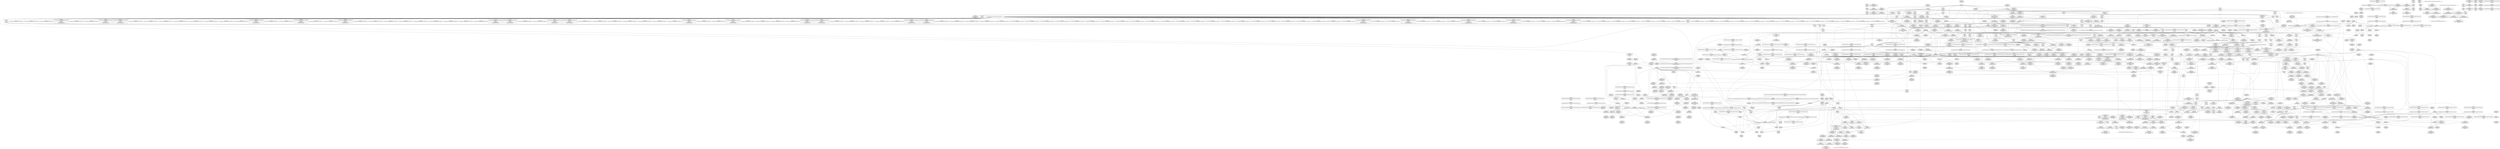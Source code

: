 digraph {
	CE0x58d3cc0 [shape=record,shape=Mrecord,label="{CE0x58d3cc0|selinux_mount:tmp29|security/selinux/hooks.c,2645|*SummSource*}"]
	CE0x5869ff0 [shape=record,shape=Mrecord,label="{CE0x5869ff0|i8*_getelementptr_inbounds_(_25_x_i8_,_25_x_i8_*_.str3,_i32_0,_i32_0)|*Constant*|*SummSource*}"]
	CE0x5869c70 [shape=record,shape=Mrecord,label="{CE0x5869c70|i8*_getelementptr_inbounds_(_25_x_i8_,_25_x_i8_*_.str3,_i32_0,_i32_0)|*Constant*|*SummSink*}"]
	CE0x591f5f0 [shape=record,shape=Mrecord,label="{CE0x591f5f0|path_has_perm:tmp6|security/selinux/hooks.c,1646}"]
	CE0x588aeb0 [shape=record,shape=Mrecord,label="{CE0x588aeb0|104:_%struct.inode*,_232:_%struct.super_block*,_:_CRE_304,305_}"]
	CE0x58e3c30 [shape=record,shape=Mrecord,label="{CE0x58e3c30|GLOBAL:llvm.expect.i64|*Constant*}"]
	CE0x58aade0 [shape=record,shape=Mrecord,label="{CE0x58aade0|selinux_mount:flags|Function::selinux_mount&Arg::flags::|*SummSink*}"]
	CE0x5939040 [shape=record,shape=Mrecord,label="{CE0x5939040|__validate_creds:line|Function::__validate_creds&Arg::line::}"]
	CE0x5887670 [shape=record,shape=Mrecord,label="{CE0x5887670|104:_%struct.inode*,_232:_%struct.super_block*,_:_CRE_188,189_}"]
	CE0x5875580 [shape=record,shape=Mrecord,label="{CE0x5875580|selinux_mount:land.lhs.true|*SummSource*}"]
	CE0x5913590 [shape=record,shape=Mrecord,label="{CE0x5913590|avc_has_perm:entry|*SummSource*}"]
	CE0x591e710 [shape=record,shape=Mrecord,label="{CE0x591e710|superblock_has_perm:sid1|security/selinux/hooks.c,1866|*SummSource*}"]
	CE0x58757e0 [shape=record,shape=Mrecord,label="{CE0x58757e0|selinux_mount:tmp2|*SummSource*}"]
	CE0x59146f0 [shape=record,shape=Mrecord,label="{CE0x59146f0|i16_5|*Constant*|*SummSource*}"]
	CE0x596e1c0 [shape=record,shape=Mrecord,label="{CE0x596e1c0|inode_has_perm:tmp18|security/selinux/hooks.c,1617}"]
	CE0x593e580 [shape=record,shape=Mrecord,label="{CE0x593e580|inode_has_perm:tmp4|security/selinux/hooks.c,1609|*SummSink*}"]
	CE0x5910030 [shape=record,shape=Mrecord,label="{CE0x5910030|path_has_perm:tmp4|*LoadInst*|security/selinux/hooks.c,1642|*SummSource*}"]
	CE0x585f090 [shape=record,shape=Mrecord,label="{CE0x585f090|selinux_mount:tmp12|security/selinux/hooks.c,2639|*SummSource*}"]
	CE0x586e990 [shape=record,shape=Mrecord,label="{CE0x586e990|selinux_mount:tobool|security/selinux/hooks.c,2639|*SummSource*}"]
	CE0x58a9910 [shape=record,shape=Mrecord,label="{CE0x58a9910|path_has_perm:tmp3|*SummSink*}"]
	CE0x5975fa0 [shape=record,shape=Mrecord,label="{CE0x5975fa0|__validate_creds:tmp8|include/linux/cred.h,175|*SummSource*}"]
	CE0x5877130 [shape=record,shape=Mrecord,label="{CE0x5877130|selinux_mount:tmp10|security/selinux/hooks.c,2639|*SummSource*}"]
	CE0x5870b20 [shape=record,shape=Mrecord,label="{CE0x5870b20|_ret_%struct.task_struct*_%tmp4,_!dbg_!27714|./arch/x86/include/asm/current.h,14}"]
	CE0x58f3b40 [shape=record,shape=Mrecord,label="{CE0x58f3b40|superblock_has_perm:tmp}"]
	CE0x5902a20 [shape=record,shape=Mrecord,label="{CE0x5902a20|inode_has_perm:conv|security/selinux/hooks.c,1611}"]
	CE0x596dfb0 [shape=record,shape=Mrecord,label="{CE0x596dfb0|inode_has_perm:sclass|security/selinux/hooks.c,1617|*SummSource*}"]
	CE0x5915a10 [shape=record,shape=Mrecord,label="{CE0x5915a10|path_has_perm:bb|*SummSink*}"]
	CE0x5887030 [shape=record,shape=Mrecord,label="{CE0x5887030|104:_%struct.inode*,_232:_%struct.super_block*,_:_CRE_184,185_}"]
	CE0x5883a50 [shape=record,shape=Mrecord,label="{CE0x5883a50|104:_%struct.inode*,_232:_%struct.super_block*,_:_CRE_150,151_}"]
	CE0x5887990 [shape=record,shape=Mrecord,label="{CE0x5887990|104:_%struct.inode*,_232:_%struct.super_block*,_:_CRE_190,191_}"]
	CE0x5920040 [shape=record,shape=Mrecord,label="{CE0x5920040|i64*_getelementptr_inbounds_(_2_x_i64_,_2_x_i64_*___llvm_gcov_ctr131,_i64_0,_i64_0)|*Constant*}"]
	CE0x593e510 [shape=record,shape=Mrecord,label="{CE0x593e510|inode_has_perm:tmp4|security/selinux/hooks.c,1609|*SummSource*}"]
	CE0x59799c0 [shape=record,shape=Mrecord,label="{CE0x59799c0|GLOBAL:llvm.expect.i64|*Constant*}"]
	CE0x58799f0 [shape=record,shape=Mrecord,label="{CE0x58799f0|i64*_getelementptr_inbounds_(_8_x_i64_,_8_x_i64_*___llvm_gcov_ctr154,_i64_0,_i64_5)|*Constant*|*SummSink*}"]
	CE0x5875650 [shape=record,shape=Mrecord,label="{CE0x5875650|selinux_mount:land.lhs.true|*SummSink*}"]
	CE0x58d4de0 [shape=record,shape=Mrecord,label="{CE0x58d4de0|GLOBAL:path_has_perm|*Constant*|*SummSink*}"]
	CE0x5873970 [shape=record,shape=Mrecord,label="{CE0x5873970|i64_0|*Constant*}"]
	CE0x5908140 [shape=record,shape=Mrecord,label="{CE0x5908140|__validate_creds:bb|*SummSource*}"]
	CE0x58e4490 [shape=record,shape=Mrecord,label="{CE0x58e4490|get_current:tmp3|*SummSource*}"]
	CE0x58f7500 [shape=record,shape=Mrecord,label="{CE0x58f7500|get_current:tmp4|./arch/x86/include/asm/current.h,14}"]
	CE0x591f2f0 [shape=record,shape=Mrecord,label="{CE0x591f2f0|path_has_perm:path1|security/selinux/hooks.c,1646}"]
	CE0x58d4220 [shape=record,shape=Mrecord,label="{CE0x58d4220|selinux_mount:tmp29|security/selinux/hooks.c,2645|*SummSink*}"]
	CE0x588ab90 [shape=record,shape=Mrecord,label="{CE0x588ab90|104:_%struct.inode*,_232:_%struct.super_block*,_:_CRE_222,223_}"]
	CE0x588f790 [shape=record,shape=Mrecord,label="{CE0x588f790|superblock_has_perm:s_security|security/selinux/hooks.c,1865|*SummSink*}"]
	CE0x58705c0 [shape=record,shape=Mrecord,label="{CE0x58705c0|get_current:entry}"]
	CE0x58758b0 [shape=record,shape=Mrecord,label="{CE0x58758b0|selinux_mount:tmp3}"]
	CE0x5913310 [shape=record,shape=Mrecord,label="{CE0x5913310|i32_(i32,_i32,_i16,_i32,_%struct.common_audit_data*)*_bitcast_(i32_(i32,_i32,_i16,_i32,_%struct.common_audit_data.495*)*_avc_has_perm_to_i32_(i32,_i32,_i16,_i32,_%struct.common_audit_data*)*)|*Constant*|*SummSink*}"]
	CE0x58d9a00 [shape=record,shape=Mrecord,label="{CE0x58d9a00|inode_has_perm:do.end}"]
	CE0x590c1a0 [shape=record,shape=Mrecord,label="{CE0x590c1a0|path_has_perm:tmp5|security/selinux/hooks.c,1642|*SummSink*}"]
	CE0x58d2120 [shape=record,shape=Mrecord,label="{CE0x58d2120|selinux_mount:tmp31|security/selinux/hooks.c,2646|*SummSink*}"]
	"CONST[source:2(external),value:2(dynamic)][purpose:{subject}][SrcIdx:3]"
	CE0x5969c20 [shape=record,shape=Mrecord,label="{CE0x5969c20|inode_has_perm:tmp6|*LoadInst*|security/selinux/hooks.c,1611}"]
	CE0x597cdb0 [shape=record,shape=Mrecord,label="{CE0x597cdb0|inode_has_perm:tmp10|security/selinux/hooks.c,1611|*SummSink*}"]
	CE0x588f6c0 [shape=record,shape=Mrecord,label="{CE0x588f6c0|superblock_has_perm:s_security|security/selinux/hooks.c,1865|*SummSource*}"]
	CE0x596e390 [shape=record,shape=Mrecord,label="{CE0x596e390|inode_has_perm:tmp18|security/selinux/hooks.c,1617|*SummSource*}"]
	CE0x597cf20 [shape=record,shape=Mrecord,label="{CE0x597cf20|i64*_getelementptr_inbounds_(_8_x_i64_,_8_x_i64_*___llvm_gcov_ctr154,_i64_0,_i64_5)|*Constant*}"]
	CE0x596fc50 [shape=record,shape=Mrecord,label="{CE0x596fc50|inode_has_perm:retval.0|*SummSource*}"]
	CE0x5934900 [shape=record,shape=Mrecord,label="{CE0x5934900|inode_has_perm:tmp2}"]
	CE0x597aee0 [shape=record,shape=Mrecord,label="{CE0x597aee0|inode_has_perm:tmp8|security/selinux/hooks.c,1611}"]
	CE0x5869a00 [shape=record,shape=Mrecord,label="{CE0x5869a00|selinux_mount:retval.0}"]
	CE0x5936880 [shape=record,shape=Mrecord,label="{CE0x5936880|__validate_creds:lnot1|include/linux/cred.h,173}"]
	CE0x58cfd50 [shape=record,shape=Mrecord,label="{CE0x58cfd50|%struct.common_audit_data*_null|*Constant*|*SummSource*}"]
	CE0x5906ec0 [shape=record,shape=Mrecord,label="{CE0x5906ec0|__validate_creds:tobool|include/linux/cred.h,173}"]
	CE0x591f7e0 [shape=record,shape=Mrecord,label="{CE0x591f7e0|path_has_perm:tmp6|security/selinux/hooks.c,1646|*SummSource*}"]
	CE0x58cd890 [shape=record,shape=Mrecord,label="{CE0x58cd890|104:_%struct.inode*,_232:_%struct.super_block*,_:_CRE_308,309_}"]
	CE0x5884d10 [shape=record,shape=Mrecord,label="{CE0x5884d10|104:_%struct.inode*,_232:_%struct.super_block*,_:_CRE_162,163_}"]
	CE0x58715a0 [shape=record,shape=Mrecord,label="{CE0x58715a0|i64*_getelementptr_inbounds_(_15_x_i64_,_15_x_i64_*___llvm_gcov_ctr203,_i64_0,_i64_9)|*Constant*|*SummSource*}"]
	CE0x58866d0 [shape=record,shape=Mrecord,label="{CE0x58866d0|104:_%struct.inode*,_232:_%struct.super_block*,_:_CRE_178,179_}"]
	CE0x58d8500 [shape=record,shape=Mrecord,label="{CE0x58d8500|0:_i32,_4:_i32,_8:_i32,_12:_i32,_:_CMRE_0,4_|*MultipleSource*|security/selinux/hooks.c,196|*LoadInst*|security/selinux/hooks.c,196|security/selinux/hooks.c,197}"]
	CE0x5936480 [shape=record,shape=Mrecord,label="{CE0x5936480|_call_void___validate_creds(%struct.cred*_%cred,_i8*_getelementptr_inbounds_(_25_x_i8_,_25_x_i8_*_.str3,_i32_0,_i32_0),_i32_1609)_#10,_!dbg_!27719|security/selinux/hooks.c,1609}"]
	CE0x596d290 [shape=record,shape=Mrecord,label="{CE0x596d290|__validate_creds:tmp5|include/linux/cred.h,173|*SummSource*}"]
	CE0x59074e0 [shape=record,shape=Mrecord,label="{CE0x59074e0|__validate_creds:if.end|*SummSink*}"]
	CE0x586f0b0 [shape=record,shape=Mrecord,label="{CE0x586f0b0|i32_65536|*Constant*|*SummSource*}"]
	CE0x58b1940 [shape=record,shape=Mrecord,label="{CE0x58b1940|104:_%struct.inode*,_232:_%struct.super_block*,_:_CRE_24,40_|*MultipleSource*|*LoadInst*|security/selinux/hooks.c,2642|security/selinux/hooks.c,2642}"]
	CE0x5866350 [shape=record,shape=Mrecord,label="{CE0x5866350|selinux_mount:tmp6|security/selinux/hooks.c,2639|*SummSource*}"]
	CE0x5878bf0 [shape=record,shape=Mrecord,label="{CE0x5878bf0|selinux_mount:tobool1|security/selinux/hooks.c,2639|*SummSource*}"]
	CE0x58ad1e0 [shape=record,shape=Mrecord,label="{CE0x58ad1e0|selinux_mount:tmp22|security/selinux/hooks.c,2641|*SummSink*}"]
	CE0x58cfb00 [shape=record,shape=Mrecord,label="{CE0x58cfb00|superblock_has_perm:perms|Function::superblock_has_perm&Arg::perms::}"]
	CE0x58b17a0 [shape=record,shape=Mrecord,label="{CE0x58b17a0|104:_%struct.inode*,_232:_%struct.super_block*,_:_CRE_16,24_|*MultipleSource*|*LoadInst*|security/selinux/hooks.c,2642|security/selinux/hooks.c,2642}"]
	CE0x59140b0 [shape=record,shape=Mrecord,label="{CE0x59140b0|avc_has_perm:tsid|Function::avc_has_perm&Arg::tsid::}"]
	CE0x597b6c0 [shape=record,shape=Mrecord,label="{CE0x597b6c0|GLOBAL:__llvm_gcov_ctr154|Global_var:__llvm_gcov_ctr154|*SummSource*}"]
	CE0x58990f0 [shape=record,shape=Mrecord,label="{CE0x58990f0|path_has_perm:entry|*SummSource*}"]
	CE0x586f8a0 [shape=record,shape=Mrecord,label="{CE0x586f8a0|selinux_mount:call3|security/selinux/hooks.c,2639}"]
	CE0x7523c10 [shape=record,shape=Mrecord,label="{CE0x7523c10|selinux_mount:tmp|*SummSource*}"]
	CE0x5890a70 [shape=record,shape=Mrecord,label="{CE0x5890a70|superblock_has_perm:bb|*SummSink*}"]
	CE0x58f6990 [shape=record,shape=Mrecord,label="{CE0x58f6990|inode_has_perm:if.then|*SummSource*}"]
	CE0x5910da0 [shape=record,shape=Mrecord,label="{CE0x5910da0|i64*_getelementptr_inbounds_(_2_x_i64_,_2_x_i64_*___llvm_gcov_ctr131,_i64_0,_i64_0)|*Constant*|*SummSource*}"]
	CE0x5907e10 [shape=record,shape=Mrecord,label="{CE0x5907e10|inode_has_perm:tmp20|security/selinux/hooks.c,1618|*SummSink*}"]
	CE0x58cdbd0 [shape=record,shape=Mrecord,label="{CE0x58cdbd0|104:_%struct.inode*,_232:_%struct.super_block*,_:_CRE_309,310_}"]
	CE0x5873730 [shape=record,shape=Mrecord,label="{CE0x5873730|selinux_mount:tobool|security/selinux/hooks.c,2639}"]
	CE0x5881f00 [shape=record,shape=Mrecord,label="{CE0x5881f00|cred_sid:entry|*SummSource*}"]
	CE0x587c540 [shape=record,shape=Mrecord,label="{CE0x587c540|inode_has_perm:tmp12|security/selinux/hooks.c,1612|*SummSource*}"]
	CE0x4f60050 [shape=record,shape=Mrecord,label="{CE0x4f60050|selinux_mount:do.end}"]
	CE0x590b860 [shape=record,shape=Mrecord,label="{CE0x590b860|i32_5|*Constant*|*SummSink*}"]
	CE0x58e3da0 [shape=record,shape=Mrecord,label="{CE0x58e3da0|i64_0|*Constant*}"]
	CE0x596e9e0 [shape=record,shape=Mrecord,label="{CE0x596e9e0|inode_has_perm:call4|security/selinux/hooks.c,1617|*SummSink*}"]
	CE0x58f6850 [shape=record,shape=Mrecord,label="{CE0x58f6850|inode_has_perm:if.end|*SummSink*}"]
	CE0x5976010 [shape=record,shape=Mrecord,label="{CE0x5976010|__validate_creds:tmp8|include/linux/cred.h,175|*SummSink*}"]
	CE0x587ef90 [shape=record,shape=Mrecord,label="{CE0x587ef90|selinux_mount:tmp7|security/selinux/hooks.c,2639|*SummSource*}"]
	CE0x58f4070 [shape=record,shape=Mrecord,label="{CE0x58f4070|inode_has_perm:return|*SummSource*}"]
	CE0x593a070 [shape=record,shape=Mrecord,label="{CE0x593a070|__validate_creds:tmp2|include/linux/cred.h,173}"]
	CE0x58d10a0 [shape=record,shape=Mrecord,label="{CE0x58d10a0|selinux_mount:retval.0|*SummSink*}"]
	CE0x587bb50 [shape=record,shape=Mrecord,label="{CE0x587bb50|inode_has_perm:tmp16|security/selinux/hooks.c,1615}"]
	CE0x58d0a90 [shape=record,shape=Mrecord,label="{CE0x58d0a90|superblock_has_perm:sb|Function::superblock_has_perm&Arg::sb::|*SummSource*}"]
	CE0x5940bc0 [shape=record,shape=Mrecord,label="{CE0x5940bc0|inode_has_perm:bb|*SummSink*}"]
	CE0x5881ad0 [shape=record,shape=Mrecord,label="{CE0x5881ad0|selinux_mount:tmp3|*SummSource*}"]
	CE0x58cef90 [shape=record,shape=Mrecord,label="{CE0x58cef90|selinux_mount:tmp27|security/selinux/hooks.c,2642|*SummSink*}"]
	CE0x590d880 [shape=record,shape=Mrecord,label="{CE0x590d880|inode_has_perm:inode|Function::inode_has_perm&Arg::inode::}"]
	"CONST[source:0(mediator),value:2(dynamic)][purpose:{subject}]"
	CE0x588dd90 [shape=record,shape=Mrecord,label="{CE0x588dd90|104:_%struct.inode*,_232:_%struct.super_block*,_:_CRE_104,112_|*MultipleSource*|*LoadInst*|security/selinux/hooks.c,2642|security/selinux/hooks.c,2642}"]
	CE0x5923850 [shape=record,shape=Mrecord,label="{CE0x5923850|inode_has_perm:adp|Function::inode_has_perm&Arg::adp::|*SummSource*}"]
	CE0x5924390 [shape=record,shape=Mrecord,label="{CE0x5924390|path_has_perm:u|security/selinux/hooks.c,1646|*SummSink*}"]
	CE0x5895310 [shape=record,shape=Mrecord,label="{CE0x5895310|GLOBAL:lockdep_rcu_suspicious|*Constant*|*SummSink*}"]
	CE0x58f9b40 [shape=record,shape=Mrecord,label="{CE0x58f9b40|superblock_has_perm:call|security/selinux/hooks.c,1863}"]
	CE0x5887800 [shape=record,shape=Mrecord,label="{CE0x5887800|104:_%struct.inode*,_232:_%struct.super_block*,_:_CRE_189,190_}"]
	CE0x58d3470 [shape=record,shape=Mrecord,label="{CE0x58d3470|selinux_mount:tmp28|security/selinux/hooks.c,2645}"]
	CE0x58816b0 [shape=record,shape=Mrecord,label="{CE0x58816b0|i64_1|*Constant*}"]
	CE0x5916220 [shape=record,shape=Mrecord,label="{CE0x5916220|cred_sid:tmp|*SummSink*}"]
	CE0x5920200 [shape=record,shape=Mrecord,label="{CE0x5920200|cred_sid:bb}"]
	CE0x59436f0 [shape=record,shape=Mrecord,label="{CE0x59436f0|i64*_getelementptr_inbounds_(_2_x_i64_,_2_x_i64_*___llvm_gcov_ctr131,_i64_0,_i64_1)|*Constant*}"]
	CE0x7523b30 [shape=record,shape=Mrecord,label="{CE0x7523b30|selinux_mount:tmp}"]
	CE0x58b21e0 [shape=record,shape=Mrecord,label="{CE0x58b21e0|104:_%struct.inode*,_232:_%struct.super_block*,_:_CRE_72,80_|*MultipleSource*|*LoadInst*|security/selinux/hooks.c,2642|security/selinux/hooks.c,2642}"]
	CE0x58d8690 [shape=record,shape=Mrecord,label="{CE0x58d8690|0:_i32,_4:_i32,_8:_i32,_12:_i32,_:_CMRE_8,12_|*MultipleSource*|security/selinux/hooks.c,196|*LoadInst*|security/selinux/hooks.c,196|security/selinux/hooks.c,197}"]
	CE0x5920570 [shape=record,shape=Mrecord,label="{CE0x5920570|cred_sid:bb|*SummSink*}"]
	CE0x593e800 [shape=record,shape=Mrecord,label="{CE0x593e800|cred_sid:sid|security/selinux/hooks.c,197}"]
	CE0x5912560 [shape=record,shape=Mrecord,label="{CE0x5912560|path_has_perm:tmp}"]
	CE0x585ece0 [shape=record,shape=Mrecord,label="{CE0x585ece0|selinux_mount:tmp11|security/selinux/hooks.c,2639|*SummSink*}"]
	CE0x58ae2f0 [shape=record,shape=Mrecord,label="{CE0x58ae2f0|selinux_mount:tmp24|security/selinux/hooks.c,2642|*SummSink*}"]
	CE0x59154f0 [shape=record,shape=Mrecord,label="{CE0x59154f0|avc_has_perm:auditdata|Function::avc_has_perm&Arg::auditdata::|*SummSink*}"]
	CE0x593ab20 [shape=record,shape=Mrecord,label="{CE0x593ab20|__validate_creds:tmp1|*SummSource*}"]
	CE0x5881640 [shape=record,shape=Mrecord,label="{CE0x5881640|selinux_mount:tmp|*SummSink*}"]
	CE0x590ba50 [shape=record,shape=Mrecord,label="{CE0x590ba50|path_has_perm:tmp5|security/selinux/hooks.c,1642}"]
	CE0x5882f60 [shape=record,shape=Mrecord,label="{CE0x5882f60|104:_%struct.inode*,_232:_%struct.super_block*,_:_CRE_112,144_|*MultipleSource*|*LoadInst*|security/selinux/hooks.c,2642|security/selinux/hooks.c,2642}"]
	CE0x5882410 [shape=record,shape=Mrecord,label="{CE0x5882410|cred_sid:cred|Function::cred_sid&Arg::cred::|*SummSink*}"]
	CE0x5921100 [shape=record,shape=Mrecord,label="{CE0x5921100|i64*_getelementptr_inbounds_(_2_x_i64_,_2_x_i64_*___llvm_gcov_ctr131,_i64_0,_i64_1)|*Constant*}"]
	CE0x5877260 [shape=record,shape=Mrecord,label="{CE0x5877260|selinux_mount:tmp10|security/selinux/hooks.c,2639|*SummSink*}"]
	CE0x58d16e0 [shape=record,shape=Mrecord,label="{CE0x58d16e0|i64*_getelementptr_inbounds_(_15_x_i64_,_15_x_i64_*___llvm_gcov_ctr203,_i64_0,_i64_14)|*Constant*|*SummSource*}"]
	CE0x587f880 [shape=record,shape=Mrecord,label="{CE0x587f880|selinux_mount:tmp8|security/selinux/hooks.c,2639}"]
	CE0x58dd530 [shape=record,shape=Mrecord,label="{CE0x58dd530|inode_has_perm:tmp3|*SummSource*}"]
	CE0x5940900 [shape=record,shape=Mrecord,label="{CE0x5940900|cred_sid:security|security/selinux/hooks.c,196}"]
	CE0x591fb90 [shape=record,shape=Mrecord,label="{CE0x591fb90|_ret_i32_%retval.0,_!dbg_!27739|security/selinux/hooks.c,1618}"]
	CE0x58dd1a0 [shape=record,shape=Mrecord,label="{CE0x58dd1a0|i64*_getelementptr_inbounds_(_5_x_i64_,_5_x_i64_*___llvm_gcov_ctr155,_i64_0,_i64_0)|*Constant*}"]
	CE0x597ba00 [shape=record,shape=Mrecord,label="{CE0x597ba00|inode_has_perm:tmp8|security/selinux/hooks.c,1611|*SummSource*}"]
	CE0x58d45f0 [shape=record,shape=Mrecord,label="{CE0x58d45f0|selinux_mount:call8|security/selinux/hooks.c,2645}"]
	CE0x58cc710 [shape=record,shape=Mrecord,label="{CE0x58cc710|get_current:tmp4|./arch/x86/include/asm/current.h,14|*SummSource*}"]
	CE0x597b050 [shape=record,shape=Mrecord,label="{CE0x597b050|inode_has_perm:tmp7|security/selinux/hooks.c,1611|*SummSource*}"]
	CE0x5885900 [shape=record,shape=Mrecord,label="{CE0x5885900|104:_%struct.inode*,_232:_%struct.super_block*,_:_CRE_169,170_}"]
	CE0x5977450 [shape=record,shape=Mrecord,label="{CE0x5977450|inode_has_perm:tobool|security/selinux/hooks.c,1611|*SummSink*}"]
	CE0x598be40 [shape=record,shape=Mrecord,label="{CE0x598be40|inode_has_perm:tmp16|security/selinux/hooks.c,1615|*SummSink*}"]
	CE0x58773d0 [shape=record,shape=Mrecord,label="{CE0x58773d0|selinux_mount:tmp11|security/selinux/hooks.c,2639}"]
	CE0x58824e0 [shape=record,shape=Mrecord,label="{CE0x58824e0|_ret_i32_%tmp6,_!dbg_!27716|security/selinux/hooks.c,197}"]
	CE0x58ab9f0 [shape=record,shape=Mrecord,label="{CE0x58ab9f0|selinux_mount:tobool5|security/selinux/hooks.c,2641|*SummSource*}"]
	CE0x587b5c0 [shape=record,shape=Mrecord,label="{CE0x587b5c0|inode_has_perm:i_security|security/selinux/hooks.c,1615}"]
	CE0x586bcb0 [shape=record,shape=Mrecord,label="{CE0x586bcb0|get_current:tmp|*SummSource*}"]
	CE0x588fe80 [shape=record,shape=Mrecord,label="{CE0x588fe80|i32_1|*Constant*}"]
	CE0x5884b80 [shape=record,shape=Mrecord,label="{CE0x5884b80|104:_%struct.inode*,_232:_%struct.super_block*,_:_CRE_161,162_}"]
	CE0x59769d0 [shape=record,shape=Mrecord,label="{CE0x59769d0|cred_sid:bb}"]
	CE0x5872b00 [shape=record,shape=Mrecord,label="{CE0x5872b00|i64*_getelementptr_inbounds_(_15_x_i64_,_15_x_i64_*___llvm_gcov_ctr203,_i64_0,_i64_1)|*Constant*}"]
	CE0x5914ea0 [shape=record,shape=Mrecord,label="{CE0x5914ea0|avc_has_perm:requested|Function::avc_has_perm&Arg::requested::}"]
	CE0x5914990 [shape=record,shape=Mrecord,label="{CE0x5914990|_ret_i32_%retval.0,_!dbg_!27728|security/selinux/avc.c,775}"]
	CE0x587b040 [shape=record,shape=Mrecord,label="{CE0x587b040|i32_10|*Constant*}"]
	CE0x5969e50 [shape=record,shape=Mrecord,label="{CE0x5969e50|inode_has_perm:tmp6|*LoadInst*|security/selinux/hooks.c,1611|*SummSource*}"]
	CE0x58846d0 [shape=record,shape=Mrecord,label="{CE0x58846d0|104:_%struct.inode*,_232:_%struct.super_block*,_:_CRE_158,159_}"]
	CE0x590bc80 [shape=record,shape=Mrecord,label="{CE0x590bc80|path_has_perm:d_inode|security/selinux/hooks.c,1642|*SummSource*}"]
	CE0x58ab580 [shape=record,shape=Mrecord,label="{CE0x58ab580|selinux_mount:and|security/selinux/hooks.c,2641|*SummSink*}"]
	CE0x58729f0 [shape=record,shape=Mrecord,label="{CE0x58729f0|get_current:tmp1|*SummSource*}"]
	CE0x5986080 [shape=record,shape=Mrecord,label="{CE0x5986080|inode_has_perm:sclass|security/selinux/hooks.c,1617}"]
	"CONST[source:0(mediator),value:2(dynamic)][purpose:{object}]"
	CE0x58af0c0 [shape=record,shape=Mrecord,label="{CE0x58af0c0|selinux_mount:path|Function::selinux_mount&Arg::path::|*SummSink*}"]
	CE0x5870800 [shape=record,shape=Mrecord,label="{CE0x5870800|get_current:entry|*SummSink*}"]
	CE0x5973930 [shape=record,shape=Mrecord,label="{CE0x5973930|i64*_getelementptr_inbounds_(_5_x_i64_,_5_x_i64_*___llvm_gcov_ctr155,_i64_0,_i64_4)|*Constant*}"]
	CE0x5878df0 [shape=record,shape=Mrecord,label="{CE0x5878df0|i64_5|*Constant*}"]
	CE0x588ea70 [shape=record,shape=Mrecord,label="{CE0x588ea70|selinux_mount:tmp16|security/selinux/hooks.c,2639|*SummSink*}"]
	CE0x597b830 [shape=record,shape=Mrecord,label="{CE0x597b830|GLOBAL:__llvm_gcov_ctr154|Global_var:__llvm_gcov_ctr154|*SummSink*}"]
	CE0x588ced0 [shape=record,shape=Mrecord,label="{CE0x588ced0|selinux_mount:call|security/selinux/hooks.c,2639}"]
	CE0x59065d0 [shape=record,shape=Mrecord,label="{CE0x59065d0|inode_has_perm:tmp20|security/selinux/hooks.c,1618}"]
	CE0x4f630d0 [shape=record,shape=Mrecord,label="{CE0x4f630d0|selinux_mount:bb|*SummSink*}"]
	CE0x588d430 [shape=record,shape=Mrecord,label="{CE0x588d430|i64*_getelementptr_inbounds_(_15_x_i64_,_15_x_i64_*___llvm_gcov_ctr203,_i64_0,_i64_8)|*Constant*|*SummSink*}"]
	CE0x58a93d0 [shape=record,shape=Mrecord,label="{CE0x58a93d0|i32_78|*Constant*|*SummSource*}"]
	CE0x58ce4a0 [shape=record,shape=Mrecord,label="{CE0x58ce4a0|104:_%struct.inode*,_232:_%struct.super_block*,_:_CRE_315,316_}"]
	CE0x590d700 [shape=record,shape=Mrecord,label="{CE0x590d700|inode_has_perm:cred|Function::inode_has_perm&Arg::cred::|*SummSource*}"]
	CE0x587e510 [shape=record,shape=Mrecord,label="{CE0x587e510|_call_void_mcount()_#3|*SummSource*}"]
	CE0x593efb0 [shape=record,shape=Mrecord,label="{CE0x593efb0|_call_void_mcount()_#3|*SummSource*}"]
	CE0x58b0da0 [shape=record,shape=Mrecord,label="{CE0x58b0da0|104:_%struct.inode*,_232:_%struct.super_block*,_:_CRE_88,89_}"]
	CE0x587f280 [shape=record,shape=Mrecord,label="{CE0x587f280|GLOBAL:selinux_mount.__warned|Global_var:selinux_mount.__warned}"]
	CE0x5876a50 [shape=record,shape=Mrecord,label="{CE0x5876a50|i64_4|*Constant*|*SummSink*}"]
	CE0x598c5e0 [shape=record,shape=Mrecord,label="{CE0x598c5e0|i32_3|*Constant*|*SummSink*}"]
	CE0x58d9070 [shape=record,shape=Mrecord,label="{CE0x58d9070|0:_i32,_4:_i32,_8:_i32,_12:_i32,_:_CMRE_20,24_|*MultipleSource*|security/selinux/hooks.c,196|*LoadInst*|security/selinux/hooks.c,196|security/selinux/hooks.c,197}"]
	CE0x59424a0 [shape=record,shape=Mrecord,label="{CE0x59424a0|__validate_creds:lnot.ext|include/linux/cred.h,173|*SummSink*}"]
	CE0x596f550 [shape=record,shape=Mrecord,label="{CE0x596f550|_ret_i32_%retval.0,_!dbg_!27728|security/selinux/avc.c,775}"]
	CE0x58aa680 [shape=record,shape=Mrecord,label="{CE0x58aa680|i64_32|*Constant*}"]
	CE0x6b792e0 [shape=record,shape=Mrecord,label="{CE0x6b792e0|selinux_mount:if.then}"]
	CE0x593eb90 [shape=record,shape=Mrecord,label="{CE0x593eb90|__validate_creds:file|Function::__validate_creds&Arg::file::|*SummSource*}"]
	CE0x5935800 [shape=record,shape=Mrecord,label="{CE0x5935800|__validate_creds:tmp}"]
	CE0x5948970 [shape=record,shape=Mrecord,label="{CE0x5948970|i32_4|*Constant*}"]
	CE0x596edb0 [shape=record,shape=Mrecord,label="{CE0x596edb0|avc_has_perm:entry}"]
	CE0x5866070 [shape=record,shape=Mrecord,label="{CE0x5866070|selinux_mount:tmp5|security/selinux/hooks.c,2639|*SummSink*}"]
	CE0x58d5080 [shape=record,shape=Mrecord,label="{CE0x58d5080|selinux_mount:call7|security/selinux/hooks.c,2642|*SummSource*}"]
	CE0x5892610 [shape=record,shape=Mrecord,label="{CE0x5892610|i64*_getelementptr_inbounds_(_2_x_i64_,_2_x_i64_*___llvm_gcov_ctr204,_i64_0,_i64_1)|*Constant*}"]
	CE0x5942730 [shape=record,shape=Mrecord,label="{CE0x5942730|__validate_creds:conv|include/linux/cred.h,173|*SummSink*}"]
	CE0x5970570 [shape=record,shape=Mrecord,label="{CE0x5970570|inode_has_perm:tmp19|security/selinux/hooks.c,1618|*SummSink*}"]
	CE0x58f9e90 [shape=record,shape=Mrecord,label="{CE0x58f9e90|GLOBAL:cred_sid|*Constant*|*SummSink*}"]
	CE0x58ad590 [shape=record,shape=Mrecord,label="{CE0x58ad590|selinux_mount:tmp23|security/selinux/hooks.c,2641|*SummSource*}"]
	CE0x588e8f0 [shape=record,shape=Mrecord,label="{CE0x588e8f0|selinux_mount:tmp16|security/selinux/hooks.c,2639|*SummSource*}"]
	CE0x593f770 [shape=record,shape=Mrecord,label="{CE0x593f770|i32_1|*Constant*}"]
	CE0x5886ea0 [shape=record,shape=Mrecord,label="{CE0x5886ea0|104:_%struct.inode*,_232:_%struct.super_block*,_:_CRE_183,184_}"]
	CE0x588aa00 [shape=record,shape=Mrecord,label="{CE0x588aa00|104:_%struct.inode*,_232:_%struct.super_block*,_:_CRE_221,222_}"]
	CE0x58b1410 [shape=record,shape=Mrecord,label="{CE0x58b1410|104:_%struct.inode*,_232:_%struct.super_block*,_:_CRE_8,12_|*MultipleSource*|*LoadInst*|security/selinux/hooks.c,2642|security/selinux/hooks.c,2642}"]
	CE0x58d2800 [shape=record,shape=Mrecord,label="{CE0x58d2800|i64*_getelementptr_inbounds_(_2_x_i64_,_2_x_i64_*___llvm_gcov_ctr98,_i64_0,_i64_0)|*Constant*}"]
	CE0x59143e0 [shape=record,shape=Mrecord,label="{CE0x59143e0|avc_has_perm:tsid|Function::avc_has_perm&Arg::tsid::|*SummSink*}"]
	CE0x58aa390 [shape=record,shape=Mrecord,label="{CE0x58aa390|selinux_mount:tmp19|security/selinux/hooks.c,2639}"]
	CE0x59167a0 [shape=record,shape=Mrecord,label="{CE0x59167a0|i64*_getelementptr_inbounds_(_2_x_i64_,_2_x_i64_*___llvm_gcov_ctr204,_i64_0,_i64_0)|*Constant*|*SummSource*}"]
	CE0x586a3a0 [shape=record,shape=Mrecord,label="{CE0x586a3a0|selinux_mount:tmp13|security/selinux/hooks.c,2639|*SummSink*}"]
	CE0x596e4c0 [shape=record,shape=Mrecord,label="{CE0x596e4c0|inode_has_perm:tmp18|security/selinux/hooks.c,1617|*SummSink*}"]
	"CONST[source:1(input),value:2(dynamic)][purpose:{object}][SrcIdx:0]"
	CE0x5894320 [shape=record,shape=Mrecord,label="{CE0x5894320|_call_void_lockdep_rcu_suspicious(i8*_getelementptr_inbounds_(_25_x_i8_,_25_x_i8_*_.str3,_i32_0,_i32_0),_i32_2639,_i8*_getelementptr_inbounds_(_45_x_i8_,_45_x_i8_*_.str12,_i32_0,_i32_0))_#10,_!dbg_!27732|security/selinux/hooks.c,2639|*SummSource*}"]
	CE0x587ca90 [shape=record,shape=Mrecord,label="{CE0x587ca90|i64*_getelementptr_inbounds_(_8_x_i64_,_8_x_i64_*___llvm_gcov_ctr154,_i64_0,_i64_6)|*Constant*|*SummSource*}"]
	CE0x5881e30 [shape=record,shape=Mrecord,label="{CE0x5881e30|selinux_mount:land.lhs.true2}"]
	CE0x5883950 [shape=record,shape=Mrecord,label="{CE0x5883950|104:_%struct.inode*,_232:_%struct.super_block*,_:_CRE_149,150_}"]
	CE0x58b1cf0 [shape=record,shape=Mrecord,label="{CE0x58b1cf0|104:_%struct.inode*,_232:_%struct.super_block*,_:_CRE_48,52_|*MultipleSource*|*LoadInst*|security/selinux/hooks.c,2642|security/selinux/hooks.c,2642}"]
	CE0x58a9cb0 [shape=record,shape=Mrecord,label="{CE0x58a9cb0|i64*_getelementptr_inbounds_(_2_x_i64_,_2_x_i64_*___llvm_gcov_ctr151,_i64_0,_i64_0)|*Constant*|*SummSource*}"]
	CE0x58d6490 [shape=record,shape=Mrecord,label="{CE0x58d6490|_call_void_mcount()_#3|*SummSource*}"]
	CE0x58d1a40 [shape=record,shape=Mrecord,label="{CE0x58d1a40|selinux_mount:tmp31|security/selinux/hooks.c,2646}"]
	CE0x58b2c90 [shape=record,shape=Mrecord,label="{CE0x58b2c90|104:_%struct.inode*,_232:_%struct.super_block*,_:_CRE_93,94_}"]
	CE0x58ad830 [shape=record,shape=Mrecord,label="{CE0x58ad830|selinux_mount:tmp24|security/selinux/hooks.c,2642}"]
	CE0x58dd710 [shape=record,shape=Mrecord,label="{CE0x58dd710|_call_void_mcount()_#3}"]
	CE0x5871730 [shape=record,shape=Mrecord,label="{CE0x5871730|i64*_getelementptr_inbounds_(_15_x_i64_,_15_x_i64_*___llvm_gcov_ctr203,_i64_0,_i64_9)|*Constant*|*SummSink*}"]
	CE0x58932c0 [shape=record,shape=Mrecord,label="{CE0x58932c0|GLOBAL:current_task|Global_var:current_task|*SummSink*}"]
	CE0x58f4220 [shape=record,shape=Mrecord,label="{CE0x58f4220|inode_has_perm:bb}"]
	CE0x5979b30 [shape=record,shape=Mrecord,label="{CE0x5979b30|i64_0|*Constant*}"]
	CE0x593fae0 [shape=record,shape=Mrecord,label="{CE0x593fae0|inode_has_perm:do.body|*SummSink*}"]
	CE0x587ab00 [shape=record,shape=Mrecord,label="{CE0x587ab00|cred_sid:entry}"]
	CE0x597d610 [shape=record,shape=Mrecord,label="{CE0x597d610|inode_has_perm:tobool|security/selinux/hooks.c,1611}"]
	CE0x58a9530 [shape=record,shape=Mrecord,label="{CE0x58a9530|selinux_mount:cred4|security/selinux/hooks.c,2639}"]
	CE0x5869ee0 [shape=record,shape=Mrecord,label="{CE0x5869ee0|i32_2639|*Constant*}"]
	CE0x58ee5c0 [shape=record,shape=Mrecord,label="{CE0x58ee5c0|superblock_has_perm:tmp1|*SummSource*}"]
	CE0x587e890 [shape=record,shape=Mrecord,label="{CE0x587e890|GLOBAL:current_task|Global_var:current_task}"]
	CE0x587d790 [shape=record,shape=Mrecord,label="{CE0x587d790|i64*_getelementptr_inbounds_(_2_x_i64_,_2_x_i64_*___llvm_gcov_ctr204,_i64_0,_i64_0)|*Constant*|*SummSink*}"]
	CE0x5862870 [shape=record,shape=Mrecord,label="{CE0x5862870|selinux_mount:land.lhs.true2|*SummSource*}"]
	CE0x590d330 [shape=record,shape=Mrecord,label="{CE0x590d330|inode_has_perm:entry|*SummSource*}"]
	CE0x5973330 [shape=record,shape=Mrecord,label="{CE0x5973330|__validate_creds:tmp7|include/linux/cred.h,174|*SummSink*}"]
	CE0x58df170 [shape=record,shape=Mrecord,label="{CE0x58df170|_call_void_mcount()_#3}"]
	CE0x58f67e0 [shape=record,shape=Mrecord,label="{CE0x58f67e0|inode_has_perm:if.end|*SummSource*}"]
	CE0x58d6db0 [shape=record,shape=Mrecord,label="{CE0x58d6db0|cred_sid:security|security/selinux/hooks.c,196}"]
	CE0x5942150 [shape=record,shape=Mrecord,label="{CE0x5942150|_ret_void,_!dbg_!27722|include/linux/cred.h,175|*SummSink*}"]
	CE0x586ade0 [shape=record,shape=Mrecord,label="{CE0x586ade0|i1_true|*Constant*|*SummSource*}"]
	CE0x58869f0 [shape=record,shape=Mrecord,label="{CE0x58869f0|104:_%struct.inode*,_232:_%struct.super_block*,_:_CRE_180,181_}"]
	CE0x5985760 [shape=record,shape=Mrecord,label="{CE0x5985760|inode_has_perm:sid3|security/selinux/hooks.c,1617}"]
	CE0x58cc780 [shape=record,shape=Mrecord,label="{CE0x58cc780|get_current:tmp4|./arch/x86/include/asm/current.h,14|*SummSink*}"]
	"CONST[source:0(mediator),value:0(static)][purpose:{operation}][SrcIdx:1]"
	CE0x586a5b0 [shape=record,shape=Mrecord,label="{CE0x586a5b0|selinux_mount:tmp14|security/selinux/hooks.c,2639}"]
	CE0x5977000 [shape=record,shape=Mrecord,label="{CE0x5977000|inode_has_perm:and|security/selinux/hooks.c,1611}"]
	CE0x58d38c0 [shape=record,shape=Mrecord,label="{CE0x58d38c0|i64*_getelementptr_inbounds_(_15_x_i64_,_15_x_i64_*___llvm_gcov_ctr203,_i64_0,_i64_13)|*Constant*|*SummSink*}"]
	CE0x58dfa80 [shape=record,shape=Mrecord,label="{CE0x58dfa80|i64*_getelementptr_inbounds_(_2_x_i64_,_2_x_i64_*___llvm_gcov_ctr98,_i64_0,_i64_0)|*Constant*|*SummSink*}"]
	CE0x5870d10 [shape=record,shape=Mrecord,label="{CE0x5870d10|selinux_mount:do.body}"]
	CE0x59101b0 [shape=record,shape=Mrecord,label="{CE0x59101b0|path_has_perm:tmp4|*LoadInst*|security/selinux/hooks.c,1642|*SummSink*}"]
	CE0x5902250 [shape=record,shape=Mrecord,label="{CE0x5902250|inode_has_perm:lnot|security/selinux/hooks.c,1611|*SummSource*}"]
	CE0x5870290 [shape=record,shape=Mrecord,label="{CE0x5870290|GLOBAL:get_current|*Constant*|*SummSource*}"]
	CE0x58fa020 [shape=record,shape=Mrecord,label="{CE0x58fa020|cred_sid:entry}"]
	CE0x59493c0 [shape=record,shape=Mrecord,label="{CE0x59493c0|i32_0|*Constant*}"]
	CE0x58a9c40 [shape=record,shape=Mrecord,label="{CE0x58a9c40|i64*_getelementptr_inbounds_(_2_x_i64_,_2_x_i64_*___llvm_gcov_ctr151,_i64_0,_i64_0)|*Constant*}"]
	CE0x5923b10 [shape=record,shape=Mrecord,label="{CE0x5923b10|path_has_perm:type|security/selinux/hooks.c,1645|*SummSource*}"]
	CE0x5906000 [shape=record,shape=Mrecord,label="{CE0x5906000|inode_has_perm:tmp17|security/selinux/hooks.c,1617|*SummSource*}"]
	CE0x593aab0 [shape=record,shape=Mrecord,label="{CE0x593aab0|__validate_creds:tmp1}"]
	CE0x5949350 [shape=record,shape=Mrecord,label="{CE0x5949350|i32_22|*Constant*}"]
	CE0x58d0780 [shape=record,shape=Mrecord,label="{CE0x58d0780|selinux_mount:tmp28|security/selinux/hooks.c,2645|*SummSource*}"]
	CE0x58ac740 [shape=record,shape=Mrecord,label="{CE0x58ac740|selinux_mount:tmp20|security/selinux/hooks.c,2641|*SummSink*}"]
	CE0x5881720 [shape=record,shape=Mrecord,label="{CE0x5881720|i64_1|*Constant*|*SummSource*}"]
	CE0x58d6500 [shape=record,shape=Mrecord,label="{CE0x58d6500|_call_void_mcount()_#3|*SummSink*}"]
	CE0x597adb0 [shape=record,shape=Mrecord,label="{CE0x597adb0|inode_has_perm:tmp7|security/selinux/hooks.c,1611}"]
	CE0x5883650 [shape=record,shape=Mrecord,label="{CE0x5883650|104:_%struct.inode*,_232:_%struct.super_block*,_:_CRE_148,149_}"]
	CE0x585f940 [shape=record,shape=Mrecord,label="{CE0x585f940|i64*_getelementptr_inbounds_(_15_x_i64_,_15_x_i64_*___llvm_gcov_ctr203,_i64_0,_i64_6)|*Constant*|*SummSink*}"]
	CE0x58942b0 [shape=record,shape=Mrecord,label="{CE0x58942b0|_call_void_lockdep_rcu_suspicious(i8*_getelementptr_inbounds_(_25_x_i8_,_25_x_i8_*_.str3,_i32_0,_i32_0),_i32_2639,_i8*_getelementptr_inbounds_(_45_x_i8_,_45_x_i8_*_.str12,_i32_0,_i32_0))_#10,_!dbg_!27732|security/selinux/hooks.c,2639}"]
	CE0x5888160 [shape=record,shape=Mrecord,label="{CE0x5888160|104:_%struct.inode*,_232:_%struct.super_block*,_:_CRE_195,196_}"]
	CE0x5869b00 [shape=record,shape=Mrecord,label="{CE0x5869b00|selinux_mount:retval.0|*SummSource*}"]
	CE0x58b1330 [shape=record,shape=Mrecord,label="{CE0x58b1330|104:_%struct.inode*,_232:_%struct.super_block*,_:_CRE_0,4_|*MultipleSource*|*LoadInst*|security/selinux/hooks.c,2642|security/selinux/hooks.c,2642}"]
	CE0x585f330 [shape=record,shape=Mrecord,label="{CE0x585f330|i64*_getelementptr_inbounds_(_15_x_i64_,_15_x_i64_*___llvm_gcov_ctr203,_i64_0,_i64_6)|*Constant*}"]
	CE0x5913010 [shape=record,shape=Mrecord,label="{CE0x5913010|superblock_has_perm:call2|security/selinux/hooks.c,1866|*SummSink*}"]
	CE0x586f5b0 [shape=record,shape=Mrecord,label="{CE0x586f5b0|selinux_mount:tmp18|security/selinux/hooks.c,2639|*SummSource*}"]
	CE0x58a95a0 [shape=record,shape=Mrecord,label="{CE0x58a95a0|COLLAPSED:_GCMRE_current_task_external_global_%struct.task_struct*:_elem_0::|security/selinux/hooks.c,2639}"]
	CE0x58af740 [shape=record,shape=Mrecord,label="{CE0x58af740|i32_1|*Constant*|*SummSink*}"]
	CE0x5873b10 [shape=record,shape=Mrecord,label="{CE0x5873b10|i64_2|*Constant*}"]
	CE0x58f4160 [shape=record,shape=Mrecord,label="{CE0x58f4160|inode_has_perm:return|*SummSink*}"]
	CE0x596eb50 [shape=record,shape=Mrecord,label="{CE0x596eb50|i32_(i32,_i32,_i16,_i32,_%struct.common_audit_data*)*_bitcast_(i32_(i32,_i32,_i16,_i32,_%struct.common_audit_data.495*)*_avc_has_perm_to_i32_(i32,_i32,_i16,_i32,_%struct.common_audit_data*)*)|*Constant*}"]
	CE0x597a2a0 [shape=record,shape=Mrecord,label="{CE0x597a2a0|inode_has_perm:expval|security/selinux/hooks.c,1611|*SummSource*}"]
	CE0x586b110 [shape=record,shape=Mrecord,label="{CE0x586b110|selinux_mount:dentry|security/selinux/hooks.c,2642|*SummSink*}"]
	CE0x58cf200 [shape=record,shape=Mrecord,label="{CE0x58cf200|superblock_has_perm:cred|Function::superblock_has_perm&Arg::cred::|*SummSink*}"]
	CE0x4f63010 [shape=record,shape=Mrecord,label="{CE0x4f63010|selinux_mount:do.body|*SummSink*}"]
	CE0x588b040 [shape=record,shape=Mrecord,label="{CE0x588b040|104:_%struct.inode*,_232:_%struct.super_block*,_:_CRE_224,232_|*MultipleSource*|*LoadInst*|security/selinux/hooks.c,2642|security/selinux/hooks.c,2642}"]
	CE0x58ce630 [shape=record,shape=Mrecord,label="{CE0x58ce630|104:_%struct.inode*,_232:_%struct.super_block*,_:_CRE_316,317_}"]
	CE0x5893ef0 [shape=record,shape=Mrecord,label="{CE0x5893ef0|i8*_getelementptr_inbounds_(_25_x_i8_,_25_x_i8_*_.str3,_i32_0,_i32_0)|*Constant*}"]
	CE0x59083e0 [shape=record,shape=Mrecord,label="{CE0x59083e0|__validate_creds:if.then}"]
	CE0x5881440 [shape=record,shape=Mrecord,label="{CE0x5881440|selinux_mount:bb}"]
	CE0x58ac440 [shape=record,shape=Mrecord,label="{CE0x58ac440|i64_10|*Constant*|*SummSink*}"]
	CE0x58d36a0 [shape=record,shape=Mrecord,label="{CE0x58d36a0|i64*_getelementptr_inbounds_(_15_x_i64_,_15_x_i64_*___llvm_gcov_ctr203,_i64_0,_i64_13)|*Constant*}"]
	CE0x597a1d0 [shape=record,shape=Mrecord,label="{CE0x597a1d0|inode_has_perm:expval|security/selinux/hooks.c,1611}"]
	CE0x5872850 [shape=record,shape=Mrecord,label="{CE0x5872850|selinux_mount:return|*SummSource*}"]
	CE0x5890900 [shape=record,shape=Mrecord,label="{CE0x5890900|superblock_has_perm:bb}"]
	CE0x587a440 [shape=record,shape=Mrecord,label="{CE0x587a440|inode_has_perm:call|security/selinux/hooks.c,1614}"]
	CE0x58b29a0 [shape=record,shape=Mrecord,label="{CE0x58b29a0|104:_%struct.inode*,_232:_%struct.super_block*,_:_CRE_91,92_}"]
	CE0x5889290 [shape=record,shape=Mrecord,label="{CE0x5889290|104:_%struct.inode*,_232:_%struct.super_block*,_:_CRE_206,207_}"]
	CE0x5873d30 [shape=record,shape=Mrecord,label="{CE0x5873d30|selinux_mount:tmp4|security/selinux/hooks.c,2639}"]
	CE0x593d5f0 [shape=record,shape=Mrecord,label="{CE0x593d5f0|cred_sid:tmp6|security/selinux/hooks.c,197}"]
	CE0x58ab0e0 [shape=record,shape=Mrecord,label="{CE0x58ab0e0|selinux_mount:flags|Function::selinux_mount&Arg::flags::|*SummSource*}"]
	CE0x5895530 [shape=record,shape=Mrecord,label="{CE0x5895530|i64_1|*Constant*}"]
	CE0x58836c0 [shape=record,shape=Mrecord,label="{CE0x58836c0|104:_%struct.inode*,_232:_%struct.super_block*,_:_CRE_147,148_}"]
	CE0x596a050 [shape=record,shape=Mrecord,label="{CE0x596a050|inode_has_perm:tmp6|*LoadInst*|security/selinux/hooks.c,1611|*SummSink*}"]
	CE0x58d5b50 [shape=record,shape=Mrecord,label="{CE0x58d5b50|cred_sid:tmp2}"]
	CE0x58679d0 [shape=record,shape=Mrecord,label="{CE0x58679d0|i32_0|*Constant*}"]
	CE0x59234a0 [shape=record,shape=Mrecord,label="{CE0x59234a0|inode_has_perm:perms|Function::inode_has_perm&Arg::perms::|*SummSink*}"]
	CE0x597a470 [shape=record,shape=Mrecord,label="{CE0x597a470|inode_has_perm:expval|security/selinux/hooks.c,1611|*SummSink*}"]
	CE0x5875510 [shape=record,shape=Mrecord,label="{CE0x5875510|selinux_mount:land.lhs.true}"]
	CE0x593ed10 [shape=record,shape=Mrecord,label="{CE0x593ed10|__validate_creds:file|Function::__validate_creds&Arg::file::|*SummSink*}"]
	CE0x5865ef0 [shape=record,shape=Mrecord,label="{CE0x5865ef0|GLOBAL:__llvm_gcov_ctr203|Global_var:__llvm_gcov_ctr203}"]
	CE0x58df0b0 [shape=record,shape=Mrecord,label="{CE0x58df0b0|superblock_has_perm:tmp3|*SummSink*}"]
	CE0x5893d80 [shape=record,shape=Mrecord,label="{CE0x5893d80|i8_1|*Constant*|*SummSink*}"]
	CE0x591fa20 [shape=record,shape=Mrecord,label="{CE0x591fa20|inode_has_perm:adp|Function::inode_has_perm&Arg::adp::|*SummSink*}"]
	CE0x5976440 [shape=record,shape=Mrecord,label="{CE0x5976440|__validate_creds:tmp9|include/linux/cred.h,175}"]
	CE0x58da830 [shape=record,shape=Mrecord,label="{CE0x58da830|inode_has_perm:tmp2|*SummSource*}"]
	CE0x58ac510 [shape=record,shape=Mrecord,label="{CE0x58ac510|selinux_mount:tmp20|security/selinux/hooks.c,2641}"]
	CE0x58f9be0 [shape=record,shape=Mrecord,label="{CE0x58f9be0|superblock_has_perm:call|security/selinux/hooks.c,1863|*SummSource*}"]
	CE0x5876b80 [shape=record,shape=Mrecord,label="{CE0x5876b80|selinux_mount:tmp9|security/selinux/hooks.c,2639}"]
	CE0x5883f00 [shape=record,shape=Mrecord,label="{CE0x5883f00|104:_%struct.inode*,_232:_%struct.super_block*,_:_CRE_153,154_}"]
	CE0x596ca70 [shape=record,shape=Mrecord,label="{CE0x596ca70|__validate_creds:tmp4|include/linux/cred.h,173}"]
	CE0x593f130 [shape=record,shape=Mrecord,label="{CE0x593f130|__validate_creds:call|include/linux/cred.h,173}"]
	CE0x5941690 [shape=record,shape=Mrecord,label="{CE0x5941690|__validate_creds:lnot|include/linux/cred.h,173|*SummSink*}"]
	CE0x58f3ed0 [shape=record,shape=Mrecord,label="{CE0x58f3ed0|inode_has_perm:if.then|*SummSink*}"]
	CE0x586f3b0 [shape=record,shape=Mrecord,label="{CE0x586f3b0|selinux_mount:tmp18|security/selinux/hooks.c,2639}"]
	CE0x58d4790 [shape=record,shape=Mrecord,label="{CE0x58d4790|selinux_mount:call8|security/selinux/hooks.c,2645|*SummSink*}"]
	CE0x590cf90 [shape=record,shape=Mrecord,label="{CE0x590cf90|i64_16|*Constant*|*SummSource*}"]
	CE0x58ce180 [shape=record,shape=Mrecord,label="{CE0x58ce180|104:_%struct.inode*,_232:_%struct.super_block*,_:_CRE_313,314_}"]
	CE0x59413a0 [shape=record,shape=Mrecord,label="{CE0x59413a0|GLOBAL:creds_are_invalid|*Constant*|*SummSource*}"]
	CE0x58d7340 [shape=record,shape=Mrecord,label="{CE0x58d7340|cred_sid:tmp4|*LoadInst*|security/selinux/hooks.c,196}"]
	CE0x593b600 [shape=record,shape=Mrecord,label="{CE0x593b600|i32_4|*Constant*|*SummSource*}"]
	CE0x58b25c0 [shape=record,shape=Mrecord,label="{CE0x58b25c0|104:_%struct.inode*,_232:_%struct.super_block*,_:_CRE_89,90_}"]
	CE0x588b8a0 [shape=record,shape=Mrecord,label="{CE0x588b8a0|104:_%struct.inode*,_232:_%struct.super_block*,_:_CRE_256,264_|*MultipleSource*|*LoadInst*|security/selinux/hooks.c,2642|security/selinux/hooks.c,2642}"]
	CE0x59215d0 [shape=record,shape=Mrecord,label="{CE0x59215d0|i64*_getelementptr_inbounds_(_2_x_i64_,_2_x_i64_*___llvm_gcov_ctr131,_i64_0,_i64_1)|*Constant*|*SummSink*}"]
	CE0x5880080 [shape=record,shape=Mrecord,label="{CE0x5880080|selinux_mount:if.then|*SummSink*}"]
	CE0x586f1e0 [shape=record,shape=Mrecord,label="{CE0x586f1e0|i32_65536|*Constant*|*SummSink*}"]
	CE0x588b3b0 [shape=record,shape=Mrecord,label="{CE0x588b3b0|104:_%struct.inode*,_232:_%struct.super_block*,_:_CRE_240,248_|*MultipleSource*|*LoadInst*|security/selinux/hooks.c,2642|security/selinux/hooks.c,2642}"]
	CE0x596c960 [shape=record,shape=Mrecord,label="{CE0x596c960|__validate_creds:tmp3|include/linux/cred.h,173|*SummSink*}"]
	CE0x5873e30 [shape=record,shape=Mrecord,label="{CE0x5873e30|selinux_mount:tmp4|security/selinux/hooks.c,2639|*SummSource*}"]
	CE0x5935870 [shape=record,shape=Mrecord,label="{CE0x5935870|COLLAPSED:_GCMRE___llvm_gcov_ctr155_internal_global_5_x_i64_zeroinitializer:_elem_0:default:}"]
	CE0x5899320 [shape=record,shape=Mrecord,label="{CE0x5899320|path_has_perm:cred|Function::path_has_perm&Arg::cred::}"]
	CE0x5884220 [shape=record,shape=Mrecord,label="{CE0x5884220|104:_%struct.inode*,_232:_%struct.super_block*,_:_CRE_155,156_}"]
	CE0x58895b0 [shape=record,shape=Mrecord,label="{CE0x58895b0|104:_%struct.inode*,_232:_%struct.super_block*,_:_CRE_208,209_}"]
	CE0x596bc50 [shape=record,shape=Mrecord,label="{CE0x596bc50|__validate_creds:tmp2|include/linux/cred.h,173|*SummSource*}"]
	CE0x5905e00 [shape=record,shape=Mrecord,label="{CE0x5905e00|inode_has_perm:tmp17|security/selinux/hooks.c,1617}"]
	CE0x58ae1d0 [shape=record,shape=Mrecord,label="{CE0x58ae1d0|i64*_getelementptr_inbounds_(_15_x_i64_,_15_x_i64_*___llvm_gcov_ctr203,_i64_0,_i64_12)|*Constant*|*SummSource*}"]
	CE0x58874e0 [shape=record,shape=Mrecord,label="{CE0x58874e0|104:_%struct.inode*,_232:_%struct.super_block*,_:_CRE_187,188_}"]
	CE0x58aef90 [shape=record,shape=Mrecord,label="{CE0x58aef90|selinux_mount:path|Function::selinux_mount&Arg::path::|*SummSource*}"]
	CE0x5871f30 [shape=record,shape=Mrecord,label="{CE0x5871f30|selinux_mount:tmp2}"]
	CE0x590f740 [shape=record,shape=Mrecord,label="{CE0x590f740|_call_void_mcount()_#3|*SummSink*}"]
	CE0x58f8eb0 [shape=record,shape=Mrecord,label="{CE0x58f8eb0|272:_i8*,_:_CRE_272,280_|*MultipleSource*|security/selinux/hooks.c,2642|security/selinux/hooks.c,1865|Function::superblock_has_perm&Arg::sb::}"]
	CE0x585e630 [shape=record,shape=Mrecord,label="{CE0x585e630|selinux_mount:tmp1|*SummSource*}"]
	CE0x5973200 [shape=record,shape=Mrecord,label="{CE0x5973200|__validate_creds:tmp7|include/linux/cred.h,174|*SummSource*}"]
	CE0x5887fd0 [shape=record,shape=Mrecord,label="{CE0x5887fd0|104:_%struct.inode*,_232:_%struct.super_block*,_:_CRE_194,195_}"]
	CE0x5940b20 [shape=record,shape=Mrecord,label="{CE0x5940b20|inode_has_perm:bb|*SummSource*}"]
	CE0x58af910 [shape=record,shape=Mrecord,label="{CE0x58af910|0:_i8,_16:_%struct.dentry*,_24:_%struct.selinux_audit_data*,_:_SCMRE_0,8_|*MultipleSource*|security/selinux/hooks.c,2642|Function::selinux_mount&Arg::path::}"]
	CE0x5914f80 [shape=record,shape=Mrecord,label="{CE0x5914f80|avc_has_perm:requested|Function::avc_has_perm&Arg::requested::|*SummSource*}"]
	CE0x5885030 [shape=record,shape=Mrecord,label="{CE0x5885030|104:_%struct.inode*,_232:_%struct.super_block*,_:_CRE_164,165_}"]
	CE0x5874060 [shape=record,shape=Mrecord,label="{CE0x5874060|i64*_getelementptr_inbounds_(_15_x_i64_,_15_x_i64_*___llvm_gcov_ctr203,_i64_0,_i64_0)|*Constant*|*SummSource*}"]
	CE0x5882120 [shape=record,shape=Mrecord,label="{CE0x5882120|cred_sid:cred|Function::cred_sid&Arg::cred::}"]
	CE0x588cd30 [shape=record,shape=Mrecord,label="{CE0x588cd30|_call_void_mcount()_#3|*SummSource*}"]
	CE0x590c9f0 [shape=record,shape=Mrecord,label="{CE0x590c9f0|i32_8|*Constant*}"]
	CE0x5987540 [shape=record,shape=Mrecord,label="{CE0x5987540|28:_i32,_32:_i16,_:_CRE_32,34_|*MultipleSource*|*LoadInst*|security/selinux/hooks.c,1615|security/selinux/hooks.c,1615|security/selinux/hooks.c,1617}"]
	CE0x587e800 [shape=record,shape=Mrecord,label="{CE0x587e800|%struct.task_struct*_(%struct.task_struct**)*_asm_movq_%gs:$_1:P_,$0_,_r,im,_dirflag_,_fpsr_,_flags_|*SummSource*}"]
	CE0x593f950 [shape=record,shape=Mrecord,label="{CE0x593f950|cred_sid:tmp5|security/selinux/hooks.c,196}"]
	CE0x5884860 [shape=record,shape=Mrecord,label="{CE0x5884860|104:_%struct.inode*,_232:_%struct.super_block*,_:_CRE_159,160_}"]
	"CONST[source:0(mediator),value:2(dynamic)][purpose:{subject}][SrcIdx:4]"
	CE0x58f9cf0 [shape=record,shape=Mrecord,label="{CE0x58f9cf0|superblock_has_perm:call|security/selinux/hooks.c,1863|*SummSink*}"]
	CE0x5902e10 [shape=record,shape=Mrecord,label="{CE0x5902e10|inode_has_perm:lnot.ext|security/selinux/hooks.c,1611|*SummSource*}"]
	CE0x59352d0 [shape=record,shape=Mrecord,label="{CE0x59352d0|12:_i32,_56:_i8*,_:_CRE_56,64_|*MultipleSource*|security/selinux/hooks.c,1642|Function::inode_has_perm&Arg::inode::|security/selinux/hooks.c,1611}"]
	CE0x5907bb0 [shape=record,shape=Mrecord,label="{CE0x5907bb0|__validate_creds:if.then|*SummSink*}"]
	CE0x5907ae0 [shape=record,shape=Mrecord,label="{CE0x5907ae0|__validate_creds:if.then|*SummSource*}"]
	CE0x58cfdc0 [shape=record,shape=Mrecord,label="{CE0x58cfdc0|%struct.common_audit_data*_null|*Constant*|*SummSink*}"]
	CE0x58629d0 [shape=record,shape=Mrecord,label="{CE0x58629d0|selinux_mount:if.then6}"]
	CE0x596c470 [shape=record,shape=Mrecord,label="{CE0x596c470|GLOBAL:__llvm_gcov_ctr155|Global_var:__llvm_gcov_ctr155|*SummSource*}"]
	CE0x58cde60 [shape=record,shape=Mrecord,label="{CE0x58cde60|104:_%struct.inode*,_232:_%struct.super_block*,_:_CRE_311,312_}"]
	CE0x58cf850 [shape=record,shape=Mrecord,label="{CE0x58cf850|superblock_has_perm:perms|Function::superblock_has_perm&Arg::perms::|*SummSink*}"]
	CE0x58ee4c0 [shape=record,shape=Mrecord,label="{CE0x58ee4c0|superblock_has_perm:tmp|*SummSink*}"]
	CE0x5906200 [shape=record,shape=Mrecord,label="{CE0x5906200|inode_has_perm:tmp17|security/selinux/hooks.c,1617|*SummSink*}"]
	CE0x587b4a0 [shape=record,shape=Mrecord,label="{CE0x587b4a0|inode_has_perm:tmp15|*LoadInst*|security/selinux/hooks.c,1615}"]
	CE0x5906720 [shape=record,shape=Mrecord,label="{CE0x5906720|inode_has_perm:tmp19|security/selinux/hooks.c,1618}"]
	CE0x586af10 [shape=record,shape=Mrecord,label="{CE0x586af10|i1_true|*Constant*|*SummSink*}"]
	CE0x58d6d40 [shape=record,shape=Mrecord,label="{CE0x58d6d40|i32_0|*Constant*}"]
	CE0x58d4f50 [shape=record,shape=Mrecord,label="{CE0x58d4f50|path_has_perm:entry}"]
	CE0x58ad0b0 [shape=record,shape=Mrecord,label="{CE0x58ad0b0|selinux_mount:tmp22|security/selinux/hooks.c,2641|*SummSource*}"]
	CE0x58d5160 [shape=record,shape=Mrecord,label="{CE0x58d5160|selinux_mount:call7|security/selinux/hooks.c,2642|*SummSink*}"]
	CE0x58b0fa0 [shape=record,shape=Mrecord,label="{CE0x58b0fa0|selinux_mount:d_sb|security/selinux/hooks.c,2642|*SummSource*}"]
	CE0x58af230 [shape=record,shape=Mrecord,label="{CE0x58af230|i32_1|*Constant*}"]
	CE0x587b690 [shape=record,shape=Mrecord,label="{CE0x587b690|inode_has_perm:i_security|security/selinux/hooks.c,1615|*SummSource*}"]
	CE0x5887cb0 [shape=record,shape=Mrecord,label="{CE0x5887cb0|104:_%struct.inode*,_232:_%struct.super_block*,_:_CRE_192,193_}"]
	CE0x588df20 [shape=record,shape=Mrecord,label="{CE0x588df20|i64*_getelementptr_inbounds_(_15_x_i64_,_15_x_i64_*___llvm_gcov_ctr203,_i64_0,_i64_8)|*Constant*|*SummSource*}"]
	CE0x586bc40 [shape=record,shape=Mrecord,label="{CE0x586bc40|COLLAPSED:_GCMRE___llvm_gcov_ctr98_internal_global_2_x_i64_zeroinitializer:_elem_0:default:}"]
	CE0x5899570 [shape=record,shape=Mrecord,label="{CE0x5899570|path_has_perm:cred|Function::path_has_perm&Arg::cred::|*SummSink*}"]
	CE0x5911eb0 [shape=record,shape=Mrecord,label="{CE0x5911eb0|path_has_perm:tmp1|*SummSource*}"]
	CE0x593aa40 [shape=record,shape=Mrecord,label="{CE0x593aa40|i64_1|*Constant*}"]
	CE0x58b0610 [shape=record,shape=Mrecord,label="{CE0x58b0610|selinux_mount:tmp26|*LoadInst*|security/selinux/hooks.c,2642|*SummSource*}"]
	CE0x587a130 [shape=record,shape=Mrecord,label="{CE0x587a130|inode_has_perm:tmp14|security/selinux/hooks.c,1614|*SummSink*}"]
	CE0x597ba70 [shape=record,shape=Mrecord,label="{CE0x597ba70|inode_has_perm:tmp8|security/selinux/hooks.c,1611|*SummSink*}"]
	CE0x585f1c0 [shape=record,shape=Mrecord,label="{CE0x585f1c0|selinux_mount:tmp12|security/selinux/hooks.c,2639|*SummSink*}"]
	CE0x5941620 [shape=record,shape=Mrecord,label="{CE0x5941620|__validate_creds:lnot|include/linux/cred.h,173}"]
	CE0x591ecf0 [shape=record,shape=Mrecord,label="{CE0x591ecf0|8:_i32,_:_CRE_8,12_|*MultipleSource*|security/selinux/hooks.c,1865|*LoadInst*|security/selinux/hooks.c,1865|security/selinux/hooks.c,1866}"]
	CE0x588e6a0 [shape=record,shape=Mrecord,label="{CE0x588e6a0|selinux_mount:tmp16|security/selinux/hooks.c,2639}"]
	CE0x58d2b20 [shape=record,shape=Mrecord,label="{CE0x58d2b20|get_current:bb}"]
	CE0x58ade70 [shape=record,shape=Mrecord,label="{CE0x58ade70|selinux_mount:tmp24|security/selinux/hooks.c,2642|*SummSource*}"]
	CE0x586eba0 [shape=record,shape=Mrecord,label="{CE0x586eba0|path_has_perm:path|Function::path_has_perm&Arg::path::|*SummSource*}"]
	CE0x590e900 [shape=record,shape=Mrecord,label="{CE0x590e900|path_has_perm:tmp2|*SummSink*}"]
	CE0x5913c70 [shape=record,shape=Mrecord,label="{CE0x5913c70|avc_has_perm:ssid|Function::avc_has_perm&Arg::ssid::}"]
	CE0x590c850 [shape=record,shape=Mrecord,label="{CE0x590c850|path_has_perm:tmp7|security/selinux/hooks.c,1646|*SummSink*}"]
	CE0x585e6e0 [shape=record,shape=Mrecord,label="{CE0x585e6e0|selinux_mount:tmp1|*SummSink*}"]
	CE0x58d8020 [shape=record,shape=Mrecord,label="{CE0x58d8020|cred_sid:sid|security/selinux/hooks.c,197}"]
	CE0x593fbd0 [shape=record,shape=Mrecord,label="{CE0x593fbd0|i64*_getelementptr_inbounds_(_8_x_i64_,_8_x_i64_*___llvm_gcov_ctr154,_i64_0,_i64_0)|*Constant*}"]
	CE0x59080d0 [shape=record,shape=Mrecord,label="{CE0x59080d0|__validate_creds:bb}"]
	CE0x5907340 [shape=record,shape=Mrecord,label="{CE0x5907340|__validate_creds:if.end}"]
	CE0x5973080 [shape=record,shape=Mrecord,label="{CE0x5973080|__validate_creds:tmp7|include/linux/cred.h,174}"]
	CE0x58ddd00 [shape=record,shape=Mrecord,label="{CE0x58ddd00|get_current:bb|*SummSink*}"]
	CE0x590b200 [shape=record,shape=Mrecord,label="{CE0x590b200|superblock_has_perm:tmp6|security/selinux/hooks.c,1866}"]
	CE0x58d0c50 [shape=record,shape=Mrecord,label="{CE0x58d0c50|superblock_has_perm:sb|Function::superblock_has_perm&Arg::sb::|*SummSink*}"]
	CE0x590d240 [shape=record,shape=Mrecord,label="{CE0x590d240|inode_has_perm:entry}"]
	CE0x590e270 [shape=record,shape=Mrecord,label="{CE0x590e270|_call_void_mcount()_#3|*SummSource*}"]
	CE0x5914c30 [shape=record,shape=Mrecord,label="{CE0x5914c30|avc_has_perm:tclass|Function::avc_has_perm&Arg::tclass::|*SummSink*}"]
	CE0x58703c0 [shape=record,shape=Mrecord,label="{CE0x58703c0|GLOBAL:get_current|*Constant*|*SummSink*}"]
	CE0x58aabe0 [shape=record,shape=Mrecord,label="{CE0x58aabe0|i64_32|*Constant*|*SummSink*}"]
	CE0x58aef20 [shape=record,shape=Mrecord,label="{CE0x58aef20|selinux_mount:path|Function::selinux_mount&Arg::path::}"]
	CE0x597bb80 [shape=record,shape=Mrecord,label="{CE0x597bb80|inode_has_perm:tmp9|security/selinux/hooks.c,1611}"]
	CE0x593e300 [shape=record,shape=Mrecord,label="{CE0x593e300|i64*_getelementptr_inbounds_(_8_x_i64_,_8_x_i64_*___llvm_gcov_ctr154,_i64_0,_i64_2)|*Constant*|*SummSink*}"]
	CE0x59023c0 [shape=record,shape=Mrecord,label="{CE0x59023c0|inode_has_perm:lnot1|security/selinux/hooks.c,1611}"]
	CE0x5888ac0 [shape=record,shape=Mrecord,label="{CE0x5888ac0|104:_%struct.inode*,_232:_%struct.super_block*,_:_CRE_201,202_}"]
	CE0x5876900 [shape=record,shape=Mrecord,label="{CE0x5876900|i64_4|*Constant*}"]
	CE0x5936a50 [shape=record,shape=Mrecord,label="{CE0x5936a50|inode_has_perm:tmp1}"]
	CE0x59130f0 [shape=record,shape=Mrecord,label="{CE0x59130f0|i32_(i32,_i32,_i16,_i32,_%struct.common_audit_data*)*_bitcast_(i32_(i32,_i32,_i16,_i32,_%struct.common_audit_data.495*)*_avc_has_perm_to_i32_(i32,_i32,_i16,_i32,_%struct.common_audit_data*)*)|*Constant*|*SummSource*}"]
	CE0x58d02d0 [shape=record,shape=Mrecord,label="{CE0x58d02d0|superblock_has_perm:ad|Function::superblock_has_perm&Arg::ad::}"]
	CE0x591e150 [shape=record,shape=Mrecord,label="{CE0x591e150|superblock_has_perm:tmp5|security/selinux/hooks.c,1865}"]
	CE0x58717a0 [shape=record,shape=Mrecord,label="{CE0x58717a0|selinux_mount:tmp17|security/selinux/hooks.c,2639}"]
	CE0x5910b50 [shape=record,shape=Mrecord,label="{CE0x5910b50|path_has_perm:ad|security/selinux/hooks.c, 1643}"]
	CE0x5866000 [shape=record,shape=Mrecord,label="{CE0x5866000|selinux_mount:tmp5|security/selinux/hooks.c,2639|*SummSource*}"]
	CE0x58d56c0 [shape=record,shape=Mrecord,label="{CE0x58d56c0|GLOBAL:superblock_has_perm|*Constant*|*SummSink*}"]
	CE0x58d6600 [shape=record,shape=Mrecord,label="{CE0x58d6600|i32_22|*Constant*}"]
	CE0x587bec0 [shape=record,shape=Mrecord,label="{CE0x587bec0|inode_has_perm:tmp11|security/selinux/hooks.c,1612|*SummSource*}"]
	CE0x58ce7c0 [shape=record,shape=Mrecord,label="{CE0x58ce7c0|104:_%struct.inode*,_232:_%struct.super_block*,_:_CRE_317,318_}"]
	CE0x590eb20 [shape=record,shape=Mrecord,label="{CE0x590eb20|i64_2|*Constant*}"]
	CE0x58d1850 [shape=record,shape=Mrecord,label="{CE0x58d1850|selinux_mount:tmp30|security/selinux/hooks.c,2646|*SummSink*}"]
	CE0x587f710 [shape=record,shape=Mrecord,label="{CE0x587f710|GLOBAL:selinux_mount.__warned|Global_var:selinux_mount.__warned|*SummSink*}"]
	CE0x588cbe0 [shape=record,shape=Mrecord,label="{CE0x588cbe0|_call_void_mcount()_#3}"]
	CE0x58d17e0 [shape=record,shape=Mrecord,label="{CE0x58d17e0|i64*_getelementptr_inbounds_(_15_x_i64_,_15_x_i64_*___llvm_gcov_ctr203,_i64_0,_i64_14)|*Constant*|*SummSink*}"]
	CE0x5884540 [shape=record,shape=Mrecord,label="{CE0x5884540|104:_%struct.inode*,_232:_%struct.super_block*,_:_CRE_157,158_}"]
	CE0x5865e80 [shape=record,shape=Mrecord,label="{CE0x5865e80|selinux_mount:tmp5|security/selinux/hooks.c,2639}"]
	CE0x597ad40 [shape=record,shape=Mrecord,label="{CE0x597ad40|i64_4|*Constant*}"]
	CE0x5902560 [shape=record,shape=Mrecord,label="{CE0x5902560|inode_has_perm:lnot|security/selinux/hooks.c,1611|*SummSink*}"]
	CE0x58628e0 [shape=record,shape=Mrecord,label="{CE0x58628e0|selinux_mount:land.lhs.true2|*SummSink*}"]
	CE0x5914550 [shape=record,shape=Mrecord,label="{CE0x5914550|i16_5|*Constant*}"]
	CE0x58daad0 [shape=record,shape=Mrecord,label="{CE0x58daad0|inode_has_perm:tmp3}"]
	CE0x587d100 [shape=record,shape=Mrecord,label="{CE0x587d100|inode_has_perm:tmp13|security/selinux/hooks.c,1614}"]
	CE0x59414d0 [shape=record,shape=Mrecord,label="{CE0x59414d0|i1_true|*Constant*}"]
	CE0x5861b00 [shape=record,shape=Mrecord,label="{CE0x5861b00|selinux_mount:entry|*SummSource*}"]
	CE0x5889f10 [shape=record,shape=Mrecord,label="{CE0x5889f10|104:_%struct.inode*,_232:_%struct.super_block*,_:_CRE_214,215_}"]
	CE0x598c340 [shape=record,shape=Mrecord,label="{CE0x598c340|i32_3|*Constant*}"]
	CE0x586fbe0 [shape=record,shape=Mrecord,label="{CE0x586fbe0|selinux_mount:call3|security/selinux/hooks.c,2639|*SummSource*}"]
	CE0x58d6f80 [shape=record,shape=Mrecord,label="{CE0x58d6f80|cred_sid:security|security/selinux/hooks.c,196|*SummSink*}"]
	CE0x593ffd0 [shape=record,shape=Mrecord,label="{CE0x593ffd0|__validate_creds:call|include/linux/cred.h,173|*SummSink*}"]
	CE0x5876c80 [shape=record,shape=Mrecord,label="{CE0x5876c80|selinux_mount:tmp9|security/selinux/hooks.c,2639|*SummSource*}"]
	CE0x58aeb50 [shape=record,shape=Mrecord,label="{CE0x58aeb50|selinux_mount:tmp25|security/selinux/hooks.c,2642|*SummSink*}"]
	CE0x5873570 [shape=record,shape=Mrecord,label="{CE0x5873570|selinux_mount:if.end|*SummSink*}"]
	CE0x590bcf0 [shape=record,shape=Mrecord,label="{CE0x590bcf0|path_has_perm:d_inode|security/selinux/hooks.c,1642|*SummSink*}"]
	CE0x5875410 [shape=record,shape=Mrecord,label="{CE0x5875410|selinux_mount:if.then6|*SummSink*}"]
	CE0x5940e40 [shape=record,shape=Mrecord,label="{CE0x5940e40|inode_has_perm:do.body|*SummSource*}"]
	CE0x58ab310 [shape=record,shape=Mrecord,label="{CE0x58ab310|selinux_mount:and|security/selinux/hooks.c,2641}"]
	CE0x5922fa0 [shape=record,shape=Mrecord,label="{CE0x5922fa0|inode_has_perm:inode|Function::inode_has_perm&Arg::inode::|*SummSink*}"]
	CE0x59073e0 [shape=record,shape=Mrecord,label="{CE0x59073e0|__validate_creds:if.end|*SummSource*}"]
	CE0x5924000 [shape=record,shape=Mrecord,label="{CE0x5924000|i8_1|*Constant*}"]
	CE0x58d59c0 [shape=record,shape=Mrecord,label="{CE0x58d59c0|superblock_has_perm:entry|*SummSink*}"]
	CE0x59345c0 [shape=record,shape=Mrecord,label="{CE0x59345c0|i64*_getelementptr_inbounds_(_8_x_i64_,_8_x_i64_*___llvm_gcov_ctr154,_i64_0,_i64_1)|*Constant*|*SummSink*}"]
	CE0x596db00 [shape=record,shape=Mrecord,label="{CE0x596db00|i64*_getelementptr_inbounds_(_5_x_i64_,_5_x_i64_*___llvm_gcov_ctr155,_i64_0,_i64_3)|*Constant*|*SummSink*}"]
	CE0x58943d0 [shape=record,shape=Mrecord,label="{CE0x58943d0|_call_void_lockdep_rcu_suspicious(i8*_getelementptr_inbounds_(_25_x_i8_,_25_x_i8_*_.str3,_i32_0,_i32_0),_i32_2639,_i8*_getelementptr_inbounds_(_45_x_i8_,_45_x_i8_*_.str12,_i32_0,_i32_0))_#10,_!dbg_!27732|security/selinux/hooks.c,2639|*SummSink*}"]
	CE0x593bc50 [shape=record,shape=Mrecord,label="{CE0x593bc50|inode_has_perm:i_flags|security/selinux/hooks.c,1611|*SummSource*}"]
	CE0x5879220 [shape=record,shape=Mrecord,label="{CE0x5879220|i64_5|*Constant*|*SummSink*}"]
	CE0x5894b50 [shape=record,shape=Mrecord,label="{CE0x5894b50|path_has_perm:call|security/selinux/hooks.c,1647|*SummSink*}"]
	CE0x5916730 [shape=record,shape=Mrecord,label="{CE0x5916730|i64*_getelementptr_inbounds_(_2_x_i64_,_2_x_i64_*___llvm_gcov_ctr204,_i64_0,_i64_0)|*Constant*}"]
	CE0x58d3810 [shape=record,shape=Mrecord,label="{CE0x58d3810|i64*_getelementptr_inbounds_(_15_x_i64_,_15_x_i64_*___llvm_gcov_ctr203,_i64_0,_i64_13)|*Constant*|*SummSource*}"]
	CE0x596fe70 [shape=record,shape=Mrecord,label="{CE0x596fe70|inode_has_perm:retval.0|*SummSink*}"]
	CE0x58afd20 [shape=record,shape=Mrecord,label="{CE0x58afd20|_call_void_mcount()_#3|*SummSink*}"]
	CE0x5892430 [shape=record,shape=Mrecord,label="{CE0x5892430|path_has_perm:ad|security/selinux/hooks.c, 1643|*SummSource*}"]
	CE0x58d7a30 [shape=record,shape=Mrecord,label="{CE0x58d7a30|cred_sid:tmp5|security/selinux/hooks.c,196|*SummSink*}"]
	CE0x597d4c0 [shape=record,shape=Mrecord,label="{CE0x597d4c0|i32_512|*Constant*|*SummSink*}"]
	CE0x596bdd0 [shape=record,shape=Mrecord,label="{CE0x596bdd0|__validate_creds:tmp3|include/linux/cred.h,173}"]
	CE0x58cdcd0 [shape=record,shape=Mrecord,label="{CE0x58cdcd0|104:_%struct.inode*,_232:_%struct.super_block*,_:_CRE_310,311_}"]
	CE0x593a630 [shape=record,shape=Mrecord,label="{CE0x593a630|i64_1|*Constant*}"]
	CE0x5942900 [shape=record,shape=Mrecord,label="{CE0x5942900|i8*_getelementptr_inbounds_(_25_x_i8_,_25_x_i8_*_.str3,_i32_0,_i32_0)|*Constant*}"]
	CE0x58d6230 [shape=record,shape=Mrecord,label="{CE0x58d6230|_call_void_mcount()_#3}"]
	CE0x58898d0 [shape=record,shape=Mrecord,label="{CE0x58898d0|104:_%struct.inode*,_232:_%struct.super_block*,_:_CRE_210,211_}"]
	CE0x58dd2f0 [shape=record,shape=Mrecord,label="{CE0x58dd2f0|i64*_getelementptr_inbounds_(_5_x_i64_,_5_x_i64_*___llvm_gcov_ctr155,_i64_0,_i64_0)|*Constant*|*SummSource*}"]
	CE0x58d4900 [shape=record,shape=Mrecord,label="{CE0x58d4900|GLOBAL:path_has_perm|*Constant*}"]
	CE0x58d8570 [shape=record,shape=Mrecord,label="{CE0x58d8570|0:_i32,_4:_i32,_8:_i32,_12:_i32,_:_CMRE_4,8_|*MultipleSource*|security/selinux/hooks.c,196|*LoadInst*|security/selinux/hooks.c,196|security/selinux/hooks.c,197}"]
	CE0x5979890 [shape=record,shape=Mrecord,label="{CE0x5979890|inode_has_perm:conv|security/selinux/hooks.c,1611|*SummSink*}"]
	CE0x58d76a0 [shape=record,shape=Mrecord,label="{CE0x58d76a0|cred_sid:tmp4|*LoadInst*|security/selinux/hooks.c,196|*SummSink*}"]
	CE0x588b1d0 [shape=record,shape=Mrecord,label="{CE0x588b1d0|104:_%struct.inode*,_232:_%struct.super_block*,_:_CRE_232,240_|*MultipleSource*|*LoadInst*|security/selinux/hooks.c,2642|security/selinux/hooks.c,2642}"]
	CE0x5936810 [shape=record,shape=Mrecord,label="{CE0x5936810|__validate_creds:conv|include/linux/cred.h,173}"]
	CE0x5970660 [shape=record,shape=Mrecord,label="{CE0x5970660|inode_has_perm:sid3|security/selinux/hooks.c,1617|*SummSource*}"]
	CE0x5913f50 [shape=record,shape=Mrecord,label="{CE0x5913f50|avc_has_perm:ssid|Function::avc_has_perm&Arg::ssid::|*SummSource*}"]
	CE0x587b430 [shape=record,shape=Mrecord,label="{CE0x587b430|inode_has_perm:i_security|security/selinux/hooks.c,1615|*SummSink*}"]
	CE0x591fd70 [shape=record,shape=Mrecord,label="{CE0x591fd70|_ret_i32_%retval.0,_!dbg_!27739|security/selinux/hooks.c,1618|*SummSource*}"]
	CE0x58cd900 [shape=record,shape=Mrecord,label="{CE0x58cd900|104:_%struct.inode*,_232:_%struct.super_block*,_:_CRE_307,308_}"]
	CE0x58ae280 [shape=record,shape=Mrecord,label="{CE0x58ae280|i64*_getelementptr_inbounds_(_15_x_i64_,_15_x_i64_*___llvm_gcov_ctr203,_i64_0,_i64_12)|*Constant*|*SummSink*}"]
	CE0x58d1550 [shape=record,shape=Mrecord,label="{CE0x58d1550|selinux_mount:tmp30|security/selinux/hooks.c,2646|*SummSource*}"]
	CE0x5887b20 [shape=record,shape=Mrecord,label="{CE0x5887b20|104:_%struct.inode*,_232:_%struct.super_block*,_:_CRE_191,192_}"]
	CE0x593a9b0 [shape=record,shape=Mrecord,label="{CE0x593a9b0|__validate_creds:tmp|*SummSink*}"]
	CE0x5881ca0 [shape=record,shape=Mrecord,label="{CE0x5881ca0|selinux_mount:do.end|*SummSource*}"]
	CE0x593e070 [shape=record,shape=Mrecord,label="{CE0x593e070|GLOBAL:creds_are_invalid|*Constant*|*SummSink*}"]
	CE0x59030e0 [shape=record,shape=Mrecord,label="{CE0x59030e0|GLOBAL:current_task|Global_var:current_task|*SummSource*}"]
	CE0x5887e40 [shape=record,shape=Mrecord,label="{CE0x5887e40|104:_%struct.inode*,_232:_%struct.super_block*,_:_CRE_193,194_}"]
	CE0x588a0a0 [shape=record,shape=Mrecord,label="{CE0x588a0a0|104:_%struct.inode*,_232:_%struct.super_block*,_:_CRE_215,216_}"]
	CE0x58aa510 [shape=record,shape=Mrecord,label="{CE0x58aa510|selinux_mount:tmp19|security/selinux/hooks.c,2639|*SummSource*}"]
	CE0x58d2690 [shape=record,shape=Mrecord,label="{CE0x58d2690|_ret_i32_%retval.0,_!dbg_!27754|security/selinux/hooks.c,2646|*SummSink*}"]
	CE0x587da20 [shape=record,shape=Mrecord,label="{CE0x587da20|i64*_getelementptr_inbounds_(_2_x_i64_,_2_x_i64_*___llvm_gcov_ctr98,_i64_0,_i64_1)|*Constant*|*SummSource*}"]
	CE0x5894f50 [shape=record,shape=Mrecord,label="{CE0x5894f50|GLOBAL:inode_has_perm|*Constant*|*SummSource*}"]
	CE0x590fbf0 [shape=record,shape=Mrecord,label="{CE0x590fbf0|path_has_perm:dentry|security/selinux/hooks.c,1642|*SummSink*}"]
	CE0x593d580 [shape=record,shape=Mrecord,label="{CE0x593d580|i64*_getelementptr_inbounds_(_8_x_i64_,_8_x_i64_*___llvm_gcov_ctr154,_i64_0,_i64_0)|*Constant*|*SummSource*}"]
	CE0x593f880 [shape=record,shape=Mrecord,label="{CE0x593f880|cred_sid:tmp4|*LoadInst*|security/selinux/hooks.c,196}"]
	CE0x590e820 [shape=record,shape=Mrecord,label="{CE0x590e820|path_has_perm:tmp2}"]
	CE0x5870e00 [shape=record,shape=Mrecord,label="{CE0x5870e00|selinux_mount:do.body|*SummSource*}"]
	CE0x58d80b0 [shape=record,shape=Mrecord,label="{CE0x58d80b0|cred_sid:sid|security/selinux/hooks.c,197|*SummSink*}"]
	CE0x58a92b0 [shape=record,shape=Mrecord,label="{CE0x58a92b0|i32_78|*Constant*}"]
	CE0x5935600 [shape=record,shape=Mrecord,label="{CE0x5935600|i64*_getelementptr_inbounds_(_5_x_i64_,_5_x_i64_*___llvm_gcov_ctr155,_i64_0,_i64_0)|*Constant*|*SummSink*}"]
	CE0x586b4e0 [shape=record,shape=Mrecord,label="{CE0x586b4e0|0:_i8,_16:_%struct.dentry*,_24:_%struct.selinux_audit_data*,_:_SCMRE_8,16_|*MultipleSource*|security/selinux/hooks.c,2642|Function::selinux_mount&Arg::path::}"]
	CE0x58d3b20 [shape=record,shape=Mrecord,label="{CE0x58d3b20|selinux_mount:tmp29|security/selinux/hooks.c,2645}"]
	CE0x58d6970 [shape=record,shape=Mrecord,label="{CE0x58d6970|i32_22|*Constant*|*SummSource*}"]
	CE0x590ffc0 [shape=record,shape=Mrecord,label="{CE0x590ffc0|path_has_perm:tmp4|*LoadInst*|security/selinux/hooks.c,1642}"]
	CE0x596e630 [shape=record,shape=Mrecord,label="{CE0x596e630|inode_has_perm:call4|security/selinux/hooks.c,1617}"]
	CE0x596f250 [shape=record,shape=Mrecord,label="{CE0x596f250|avc_has_perm:tclass|Function::avc_has_perm&Arg::tclass::}"]
	CE0x587e5b0 [shape=record,shape=Mrecord,label="{CE0x587e5b0|_call_void_mcount()_#3|*SummSink*}"]
	CE0x586a930 [shape=record,shape=Mrecord,label="{CE0x586a930|selinux_mount:tmp14|security/selinux/hooks.c,2639|*SummSink*}"]
	CE0x588f4b0 [shape=record,shape=Mrecord,label="{CE0x588f4b0|i32_16|*Constant*|*SummSource*}"]
	CE0x5973bd0 [shape=record,shape=Mrecord,label="{CE0x5973bd0|_call_void___invalid_creds(%struct.cred*_%cred,_i8*_%file,_i32_%line)_#10,_!dbg_!27721|include/linux/cred.h,174|*SummSource*}"]
	CE0x5883450 [shape=record,shape=Mrecord,label="{CE0x5883450|104:_%struct.inode*,_232:_%struct.super_block*,_:_CRE_146,147_}"]
	CE0x58aa800 [shape=record,shape=Mrecord,label="{CE0x58aa800|selinux_mount:tmp19|security/selinux/hooks.c,2639|*SummSink*}"]
	CE0x58cd690 [shape=record,shape=Mrecord,label="{CE0x58cd690|104:_%struct.inode*,_232:_%struct.super_block*,_:_CRE_306,307_}"]
	CE0x587d1e0 [shape=record,shape=Mrecord,label="{CE0x587d1e0|inode_has_perm:tmp13|security/selinux/hooks.c,1614|*SummSink*}"]
	CE0x586f730 [shape=record,shape=Mrecord,label="{CE0x586f730|selinux_mount:tmp18|security/selinux/hooks.c,2639|*SummSink*}"]
	CE0x5865d70 [shape=record,shape=Mrecord,label="{CE0x5865d70|GLOBAL:__llvm_gcov_ctr203|Global_var:__llvm_gcov_ctr203|*SummSink*}"]
	CE0x585ee50 [shape=record,shape=Mrecord,label="{CE0x585ee50|selinux_mount:tmp12|security/selinux/hooks.c,2639}"]
	CE0x5864970 [shape=record,shape=Mrecord,label="{CE0x5864970|GLOBAL:lockdep_rcu_suspicious|*Constant*}"]
	CE0x5886d10 [shape=record,shape=Mrecord,label="{CE0x5886d10|104:_%struct.inode*,_232:_%struct.super_block*,_:_CRE_182,183_}"]
	CE0x58ad6c0 [shape=record,shape=Mrecord,label="{CE0x58ad6c0|selinux_mount:tmp23|security/selinux/hooks.c,2641|*SummSink*}"]
	CE0x58ac180 [shape=record,shape=Mrecord,label="{CE0x58ac180|selinux_mount:tmp21|security/selinux/hooks.c,2641}"]
	CE0x586bfb0 [shape=record,shape=Mrecord,label="{CE0x586bfb0|GLOBAL:__llvm_gcov_ctr203|Global_var:__llvm_gcov_ctr203|*SummSource*}"]
	CE0x597b590 [shape=record,shape=Mrecord,label="{CE0x597b590|GLOBAL:__llvm_gcov_ctr154|Global_var:__llvm_gcov_ctr154}"]
	CE0x5871b60 [shape=record,shape=Mrecord,label="{CE0x5871b60|selinux_mount:tmp17|security/selinux/hooks.c,2639|*SummSource*}"]
	CE0x5914b60 [shape=record,shape=Mrecord,label="{CE0x5914b60|avc_has_perm:tclass|Function::avc_has_perm&Arg::tclass::|*SummSource*}"]
	CE0x59028b0 [shape=record,shape=Mrecord,label="{CE0x59028b0|inode_has_perm:lnot1|security/selinux/hooks.c,1611|*SummSink*}"]
	CE0x58cfbd0 [shape=record,shape=Mrecord,label="{CE0x58cfbd0|superblock_has_perm:perms|Function::superblock_has_perm&Arg::perms::|*SummSource*}"]
	CE0x593af10 [shape=record,shape=Mrecord,label="{CE0x593af10|GLOBAL:__validate_creds|*Constant*}"]
	CE0x596c5a0 [shape=record,shape=Mrecord,label="{CE0x596c5a0|GLOBAL:__llvm_gcov_ctr155|Global_var:__llvm_gcov_ctr155|*SummSink*}"]
	CE0x593ea40 [shape=record,shape=Mrecord,label="{CE0x593ea40|__validate_creds:file|Function::__validate_creds&Arg::file::}"]
	CE0x587bf30 [shape=record,shape=Mrecord,label="{CE0x587bf30|inode_has_perm:tmp11|security/selinux/hooks.c,1612|*SummSink*}"]
	CE0x5973610 [shape=record,shape=Mrecord,label="{CE0x5973610|GLOBAL:__invalid_creds|*Constant*}"]
	CE0x597a9b0 [shape=record,shape=Mrecord,label="{CE0x597a9b0|inode_has_perm:tobool2|security/selinux/hooks.c,1611|*SummSource*}"]
	CE0x588e410 [shape=record,shape=Mrecord,label="{CE0x588e410|selinux_mount:tmp15|security/selinux/hooks.c,2639|*SummSink*}"]
	CE0x58d6a10 [shape=record,shape=Mrecord,label="{CE0x58d6a10|i32_22|*Constant*|*SummSink*}"]
	CE0x58dcbf0 [shape=record,shape=Mrecord,label="{CE0x58dcbf0|GLOBAL:__validate_creds|*Constant*|*SummSource*}"]
	CE0x587c410 [shape=record,shape=Mrecord,label="{CE0x587c410|inode_has_perm:tmp12|security/selinux/hooks.c,1612}"]
	CE0x58cd620 [shape=record,shape=Mrecord,label="{CE0x58cd620|selinux_mount:call7|security/selinux/hooks.c,2642}"]
	CE0x597bcf0 [shape=record,shape=Mrecord,label="{CE0x597bcf0|inode_has_perm:tmp9|security/selinux/hooks.c,1611|*SummSource*}"]
	CE0x58afac0 [shape=record,shape=Mrecord,label="{CE0x58afac0|selinux_mount:dentry|security/selinux/hooks.c,2642|*SummSource*}"]
	CE0x5910f30 [shape=record,shape=Mrecord,label="{CE0x5910f30|i64*_getelementptr_inbounds_(_2_x_i64_,_2_x_i64_*___llvm_gcov_ctr131,_i64_0,_i64_0)|*Constant*|*SummSink*}"]
	CE0x5889420 [shape=record,shape=Mrecord,label="{CE0x5889420|104:_%struct.inode*,_232:_%struct.super_block*,_:_CRE_207,208_}"]
	CE0x58d5bc0 [shape=record,shape=Mrecord,label="{CE0x58d5bc0|cred_sid:tmp2|*SummSource*}"]
	CE0x5915830 [shape=record,shape=Mrecord,label="{CE0x5915830|_ret_i32_%retval.0,_!dbg_!27728|security/selinux/avc.c,775|*SummSink*}"]
	CE0x5912ed0 [shape=record,shape=Mrecord,label="{CE0x5912ed0|superblock_has_perm:call2|security/selinux/hooks.c,1866|*SummSource*}"]
	CE0x58d91e0 [shape=record,shape=Mrecord,label="{CE0x58d91e0|cred_sid:tmp6|security/selinux/hooks.c,197}"]
	CE0x5887350 [shape=record,shape=Mrecord,label="{CE0x5887350|104:_%struct.inode*,_232:_%struct.super_block*,_:_CRE_186,187_}"]
	CE0x5979ec0 [shape=record,shape=Mrecord,label="{CE0x5979ec0|GLOBAL:llvm.expect.i64|*Constant*|*SummSource*}"]
	CE0x596e0e0 [shape=record,shape=Mrecord,label="{CE0x596e0e0|inode_has_perm:sclass|security/selinux/hooks.c,1617|*SummSink*}"]
	CE0x5885be0 [shape=record,shape=Mrecord,label="{CE0x5885be0|104:_%struct.inode*,_232:_%struct.super_block*,_:_CRE_171,172_}"]
	CE0x5885670 [shape=record,shape=Mrecord,label="{CE0x5885670|104:_%struct.inode*,_232:_%struct.super_block*,_:_CRE_168,169_}"]
	CE0x5938d60 [shape=record,shape=Mrecord,label="{CE0x5938d60|i32_1609|*Constant*|*SummSink*}"]
	CE0x591f360 [shape=record,shape=Mrecord,label="{CE0x591f360|path_has_perm:path1|security/selinux/hooks.c,1646|*SummSource*}"]
	CE0x5907ca0 [shape=record,shape=Mrecord,label="{CE0x5907ca0|inode_has_perm:tmp20|security/selinux/hooks.c,1618|*SummSource*}"]
	CE0x5970c90 [shape=record,shape=Mrecord,label="{CE0x5970c90|i64*_getelementptr_inbounds_(_5_x_i64_,_5_x_i64_*___llvm_gcov_ctr155,_i64_0,_i64_4)|*Constant*|*SummSource*}"]
	CE0x590b0f0 [shape=record,shape=Mrecord,label="{CE0x590b0f0|i32_(i32,_i32,_i16,_i32,_%struct.common_audit_data*)*_bitcast_(i32_(i32,_i32,_i16,_i32,_%struct.common_audit_data.495*)*_avc_has_perm_to_i32_(i32,_i32,_i16,_i32,_%struct.common_audit_data*)*)|*Constant*}"]
	CE0x58ae4e0 [shape=record,shape=Mrecord,label="{CE0x58ae4e0|selinux_mount:tmp25|security/selinux/hooks.c,2642}"]
	CE0x5869380 [shape=record,shape=Mrecord,label="{CE0x5869380|path_has_perm:av|Function::path_has_perm&Arg::av::|*SummSink*}"]
	CE0x5914af0 [shape=record,shape=Mrecord,label="{CE0x5914af0|avc_has_perm:tclass|Function::avc_has_perm&Arg::tclass::}"]
	CE0x5911e40 [shape=record,shape=Mrecord,label="{CE0x5911e40|path_has_perm:tmp1}"]
	CE0x5888de0 [shape=record,shape=Mrecord,label="{CE0x5888de0|104:_%struct.inode*,_232:_%struct.super_block*,_:_CRE_203,204_}"]
	CE0x5916320 [shape=record,shape=Mrecord,label="{CE0x5916320|cred_sid:tmp1}"]
	CE0x58cd420 [shape=record,shape=Mrecord,label="{CE0x58cd420|104:_%struct.inode*,_232:_%struct.super_block*,_:_CRE_305,306_}"]
	CE0x5883be0 [shape=record,shape=Mrecord,label="{CE0x5883be0|104:_%struct.inode*,_232:_%struct.super_block*,_:_CRE_151,152_}"]
	CE0x5970a30 [shape=record,shape=Mrecord,label="{CE0x5970a30|GLOBAL:__invalid_creds|*Constant*|*SummSink*}"]
	CE0x593f260 [shape=record,shape=Mrecord,label="{CE0x593f260|__validate_creds:line|Function::__validate_creds&Arg::line::|*SummSink*}"]
	CE0x590d030 [shape=record,shape=Mrecord,label="{CE0x590d030|i64_16|*Constant*|*SummSink*}"]
	CE0x5873f70 [shape=record,shape=Mrecord,label="{CE0x5873f70|i64*_getelementptr_inbounds_(_15_x_i64_,_15_x_i64_*___llvm_gcov_ctr203,_i64_0,_i64_0)|*Constant*}"]
	CE0x58ab410 [shape=record,shape=Mrecord,label="{CE0x58ab410|selinux_mount:and|security/selinux/hooks.c,2641|*SummSource*}"]
	CE0x5943760 [shape=record,shape=Mrecord,label="{CE0x5943760|cred_sid:tmp2}"]
	CE0x58f3c20 [shape=record,shape=Mrecord,label="{CE0x58f3c20|superblock_has_perm:tmp|*SummSource*}"]
	CE0x5882690 [shape=record,shape=Mrecord,label="{CE0x5882690|_ret_i32_%tmp6,_!dbg_!27716|security/selinux/hooks.c,197|*SummSource*}"]
	CE0x5882040 [shape=record,shape=Mrecord,label="{CE0x5882040|cred_sid:entry|*SummSink*}"]
	CE0x58dee30 [shape=record,shape=Mrecord,label="{CE0x58dee30|superblock_has_perm:tmp3}"]
	CE0x590ce70 [shape=record,shape=Mrecord,label="{CE0x590ce70|GLOBAL:inode_has_perm|*Constant*}"]
	CE0x59772d0 [shape=record,shape=Mrecord,label="{CE0x59772d0|inode_has_perm:tobool|security/selinux/hooks.c,1611|*SummSource*}"]
	CE0x596e8b0 [shape=record,shape=Mrecord,label="{CE0x596e8b0|inode_has_perm:call4|security/selinux/hooks.c,1617|*SummSource*}"]
	CE0x590e450 [shape=record,shape=Mrecord,label="{CE0x590e450|i64*_getelementptr_inbounds_(_8_x_i64_,_8_x_i64_*___llvm_gcov_ctr154,_i64_0,_i64_2)|*Constant*}"]
	CE0x58ad350 [shape=record,shape=Mrecord,label="{CE0x58ad350|selinux_mount:tmp23|security/selinux/hooks.c,2641}"]
	CE0x5867800 [shape=record,shape=Mrecord,label="{CE0x5867800|selinux_mount:call|security/selinux/hooks.c,2639|*SummSource*}"]
	CE0x58d5590 [shape=record,shape=Mrecord,label="{CE0x58d5590|GLOBAL:superblock_has_perm|*Constant*|*SummSource*}"]
	CE0x58b1b40 [shape=record,shape=Mrecord,label="{CE0x58b1b40|104:_%struct.inode*,_232:_%struct.super_block*,_:_CRE_40,48_|*MultipleSource*|*LoadInst*|security/selinux/hooks.c,2642|security/selinux/hooks.c,2642}"]
	CE0x5871080 [shape=record,shape=Mrecord,label="{CE0x5871080|i8*_getelementptr_inbounds_(_45_x_i8_,_45_x_i8_*_.str12,_i32_0,_i32_0)|*Constant*|*SummSource*}"]
	CE0x5923640 [shape=record,shape=Mrecord,label="{CE0x5923640|inode_has_perm:adp|Function::inode_has_perm&Arg::adp::}"]
	CE0x596eee0 [shape=record,shape=Mrecord,label="{CE0x596eee0|avc_has_perm:ssid|Function::avc_has_perm&Arg::ssid::}"]
	CE0x58db870 [shape=record,shape=Mrecord,label="{CE0x58db870|i64*_getelementptr_inbounds_(_8_x_i64_,_8_x_i64_*___llvm_gcov_ctr154,_i64_0,_i64_2)|*Constant*|*SummSource*}"]
	CE0x590ec50 [shape=record,shape=Mrecord,label="{CE0x590ec50|__validate_creds:expval|include/linux/cred.h,173}"]
	CE0x5976bc0 [shape=record,shape=Mrecord,label="{CE0x5976bc0|cred_sid:tmp}"]
	CE0x58f3bb0 [shape=record,shape=Mrecord,label="{CE0x58f3bb0|COLLAPSED:_GCMRE___llvm_gcov_ctr151_internal_global_2_x_i64_zeroinitializer:_elem_0:default:}"]
	CE0x596d540 [shape=record,shape=Mrecord,label="{CE0x596d540|i64*_getelementptr_inbounds_(_5_x_i64_,_5_x_i64_*___llvm_gcov_ctr155,_i64_0,_i64_3)|*Constant*}"]
	CE0x59374e0 [shape=record,shape=Mrecord,label="{CE0x59374e0|__validate_creds:lnot1|include/linux/cred.h,173|*SummSource*}"]
	CE0x597a830 [shape=record,shape=Mrecord,label="{CE0x597a830|inode_has_perm:tobool2|security/selinux/hooks.c,1611}"]
	CE0x58acda0 [shape=record,shape=Mrecord,label="{CE0x58acda0|selinux_mount:tmp22|security/selinux/hooks.c,2641}"]
	CE0x5881820 [shape=record,shape=Mrecord,label="{CE0x5881820|i64_1|*Constant*|*SummSink*}"]
	CE0x58ee630 [shape=record,shape=Mrecord,label="{CE0x58ee630|superblock_has_perm:tmp1|*SummSink*}"]
	CE0x587b150 [shape=record,shape=Mrecord,label="{CE0x587b150|i32_10|*Constant*|*SummSink*}"]
	CE0x6a48280 [shape=record,shape=Mrecord,label="{CE0x6a48280|i64_3|*Constant*|*SummSink*}"]
	CE0x5862b40 [shape=record,shape=Mrecord,label="{CE0x5862b40|selinux_mount:if.then6|*SummSource*}"]
	CE0x58da300 [shape=record,shape=Mrecord,label="{CE0x58da300|inode_has_perm:tmp5|security/selinux/hooks.c,1609|*SummSink*}"]
	CE0x58ce950 [shape=record,shape=Mrecord,label="{CE0x58ce950|104:_%struct.inode*,_232:_%struct.super_block*,_:_CRE_318,319_}"]
	CE0x5873890 [shape=record,shape=Mrecord,label="{CE0x5873890|i64_3|*Constant*|*SummSource*}"]
	CE0x5922e30 [shape=record,shape=Mrecord,label="{CE0x5922e30|inode_has_perm:inode|Function::inode_has_perm&Arg::inode::|*SummSource*}"]
	CE0x5972a80 [shape=record,shape=Mrecord,label="{CE0x5972a80|__validate_creds:tmp6|include/linux/cred.h,174}"]
	CE0x5879e90 [shape=record,shape=Mrecord,label="{CE0x5879e90|inode_has_perm:tmp14|security/selinux/hooks.c,1614}"]
	CE0x588cda0 [shape=record,shape=Mrecord,label="{CE0x588cda0|_call_void_mcount()_#3|*SummSink*}"]
	CE0x58ac390 [shape=record,shape=Mrecord,label="{CE0x58ac390|i64_10|*Constant*|*SummSource*}"]
	CE0x5885a50 [shape=record,shape=Mrecord,label="{CE0x5885a50|104:_%struct.inode*,_232:_%struct.super_block*,_:_CRE_170,171_}"]
	CE0x5971140 [shape=record,shape=Mrecord,label="{CE0x5971140|__validate_creds:tmp8|include/linux/cred.h,175}"]
	CE0x58ccd50 [shape=record,shape=Mrecord,label="{CE0x58ccd50|104:_%struct.inode*,_232:_%struct.super_block*,_:_CRE_280,288_|*MultipleSource*|*LoadInst*|security/selinux/hooks.c,2642|security/selinux/hooks.c,2642}"]
	CE0x58df400 [shape=record,shape=Mrecord,label="{CE0x58df400|cred_sid:tmp}"]
	CE0x593d4a0 [shape=record,shape=Mrecord,label="{CE0x593d4a0|inode_has_perm:tmp|*SummSource*}"]
	CE0x593b930 [shape=record,shape=Mrecord,label="{CE0x593b930|inode_has_perm:i_flags|security/selinux/hooks.c,1611}"]
	CE0x58e43a0 [shape=record,shape=Mrecord,label="{CE0x58e43a0|get_current:tmp3}"]
	CE0x587ca20 [shape=record,shape=Mrecord,label="{CE0x587ca20|i64*_getelementptr_inbounds_(_8_x_i64_,_8_x_i64_*___llvm_gcov_ctr154,_i64_0,_i64_6)|*Constant*}"]
	CE0x588d6a0 [shape=record,shape=Mrecord,label="{CE0x588d6a0|i64*_getelementptr_inbounds_(_15_x_i64_,_15_x_i64_*___llvm_gcov_ctr203,_i64_0,_i64_8)|*Constant*}"]
	CE0x588a6e0 [shape=record,shape=Mrecord,label="{CE0x588a6e0|104:_%struct.inode*,_232:_%struct.super_block*,_:_CRE_219,220_}"]
	CE0x5876d90 [shape=record,shape=Mrecord,label="{CE0x5876d90|selinux_mount:tmp9|security/selinux/hooks.c,2639|*SummSink*}"]
	CE0x58cfa00 [shape=record,shape=Mrecord,label="{CE0x58cfa00|%struct.common_audit_data*_null|*Constant*}"]
	CE0x588a870 [shape=record,shape=Mrecord,label="{CE0x588a870|104:_%struct.inode*,_232:_%struct.super_block*,_:_CRE_220,221_}"]
	CE0x5883d70 [shape=record,shape=Mrecord,label="{CE0x5883d70|104:_%struct.inode*,_232:_%struct.super_block*,_:_CRE_152,153_}"]
	CE0x588bb10 [shape=record,shape=Mrecord,label="{CE0x588bb10|104:_%struct.inode*,_232:_%struct.super_block*,_:_CRE_264,272_|*MultipleSource*|*LoadInst*|security/selinux/hooks.c,2642|security/selinux/hooks.c,2642}"]
	CE0x5881b70 [shape=record,shape=Mrecord,label="{CE0x5881b70|selinux_mount:tmp3|*SummSink*}"]
	CE0x596cfb0 [shape=record,shape=Mrecord,label="{CE0x596cfb0|__validate_creds:tmp4|include/linux/cred.h,173|*SummSink*}"]
	CE0x593cf80 [shape=record,shape=Mrecord,label="{CE0x593cf80|_call_void_mcount()_#3}"]
	CE0x5886090 [shape=record,shape=Mrecord,label="{CE0x5886090|104:_%struct.inode*,_232:_%struct.super_block*,_:_CRE_174,175_}"]
	CE0x58790a0 [shape=record,shape=Mrecord,label="{CE0x58790a0|i64_5|*Constant*|*SummSource*}"]
	CE0x5894950 [shape=record,shape=Mrecord,label="{CE0x5894950|path_has_perm:call|security/selinux/hooks.c,1647}"]
	CE0x5902780 [shape=record,shape=Mrecord,label="{CE0x5902780|inode_has_perm:lnot1|security/selinux/hooks.c,1611|*SummSource*}"]
	CE0x58827f0 [shape=record,shape=Mrecord,label="{CE0x58827f0|_ret_i32_%tmp6,_!dbg_!27716|security/selinux/hooks.c,197|*SummSink*}"]
	CE0x59765c0 [shape=record,shape=Mrecord,label="{CE0x59765c0|__validate_creds:tmp9|include/linux/cred.h,175|*SummSource*}"]
	CE0x588a550 [shape=record,shape=Mrecord,label="{CE0x588a550|104:_%struct.inode*,_232:_%struct.super_block*,_:_CRE_218,219_}"]
	CE0x59162b0 [shape=record,shape=Mrecord,label="{CE0x59162b0|i64_1|*Constant*}"]
	CE0x58b1e60 [shape=record,shape=Mrecord,label="{CE0x58b1e60|104:_%struct.inode*,_232:_%struct.super_block*,_:_CRE_56,64_|*MultipleSource*|*LoadInst*|security/selinux/hooks.c,2642|security/selinux/hooks.c,2642}"]
	CE0x596bf40 [shape=record,shape=Mrecord,label="{CE0x596bf40|__validate_creds:tmp2|include/linux/cred.h,173|*SummSink*}"]
	CE0x58ac630 [shape=record,shape=Mrecord,label="{CE0x58ac630|selinux_mount:tmp20|security/selinux/hooks.c,2641|*SummSource*}"]
	CE0x5884ea0 [shape=record,shape=Mrecord,label="{CE0x5884ea0|104:_%struct.inode*,_232:_%struct.super_block*,_:_CRE_163,164_}"]
	CE0x5892770 [shape=record,shape=Mrecord,label="{CE0x5892770|i64*_getelementptr_inbounds_(_2_x_i64_,_2_x_i64_*___llvm_gcov_ctr98,_i64_0,_i64_1)|*Constant*|*SummSink*}"]
	CE0x585e5c0 [shape=record,shape=Mrecord,label="{CE0x585e5c0|selinux_mount:tmp1}"]
	CE0x5916390 [shape=record,shape=Mrecord,label="{CE0x5916390|cred_sid:tmp1|*SummSource*}"]
	CE0x58d9a90 [shape=record,shape=Mrecord,label="{CE0x58d9a90|inode_has_perm:do.end|*SummSource*}"]
	CE0x58df4e0 [shape=record,shape=Mrecord,label="{CE0x58df4e0|cred_sid:tmp|*SummSource*}"]
	CE0x585eb60 [shape=record,shape=Mrecord,label="{CE0x585eb60|selinux_mount:tmp11|security/selinux/hooks.c,2639|*SummSource*}"]
	CE0x58692c0 [shape=record,shape=Mrecord,label="{CE0x58692c0|path_has_perm:av|Function::path_has_perm&Arg::av::|*SummSource*}"]
	CE0x593a5c0 [shape=record,shape=Mrecord,label="{CE0x593a5c0|inode_has_perm:tmp|*SummSink*}"]
	CE0x59358e0 [shape=record,shape=Mrecord,label="{CE0x59358e0|__validate_creds:tmp|*SummSource*}"]
	CE0x58d0f00 [shape=record,shape=Mrecord,label="{CE0x58d0f00|superblock_has_perm:cred|Function::superblock_has_perm&Arg::cred::}"]
	CE0x5882920 [shape=record,shape=Mrecord,label="{CE0x5882920|i32_16|*Constant*|*SummSink*}"]
	CE0x5878c80 [shape=record,shape=Mrecord,label="{CE0x5878c80|selinux_mount:tobool1|security/selinux/hooks.c,2639|*SummSink*}"]
	CE0x587c6b0 [shape=record,shape=Mrecord,label="{CE0x587c6b0|inode_has_perm:tmp12|security/selinux/hooks.c,1612|*SummSink*}"]
	CE0x5973800 [shape=record,shape=Mrecord,label="{CE0x5973800|_call_void___invalid_creds(%struct.cred*_%cred,_i8*_%file,_i32_%line)_#10,_!dbg_!27721|include/linux/cred.h,174}"]
	CE0x5940420 [shape=record,shape=Mrecord,label="{CE0x5940420|GLOBAL:__validate_creds|*Constant*|*SummSink*}"]
	CE0x5876970 [shape=record,shape=Mrecord,label="{CE0x5876970|i64_4|*Constant*|*SummSource*}"]
	CE0x5882d30 [shape=record,shape=Mrecord,label="{CE0x5882d30|i32_16|*Constant*}"]
	CE0x5973c40 [shape=record,shape=Mrecord,label="{CE0x5973c40|GLOBAL:__invalid_creds|*Constant*|*SummSource*}"]
	CE0x58d0130 [shape=record,shape=Mrecord,label="{CE0x58d0130|_ret_i32_%call2,_!dbg_!27722|security/selinux/hooks.c,1866}"]
	CE0x58a9fd0 [shape=record,shape=Mrecord,label="{CE0x58a9fd0|selinux_mount:cred4|security/selinux/hooks.c,2639|*SummSink*}"]
	CE0x58dccc0 [shape=record,shape=Mrecord,label="{CE0x58dccc0|__validate_creds:entry}"]
	CE0x587f110 [shape=record,shape=Mrecord,label="{CE0x587f110|selinux_mount:tmp7|security/selinux/hooks.c,2639|*SummSink*}"]
	CE0x58df470 [shape=record,shape=Mrecord,label="{CE0x58df470|COLLAPSED:_GCMRE___llvm_gcov_ctr131_internal_global_2_x_i64_zeroinitializer:_elem_0:default:}"]
	CE0x5915670 [shape=record,shape=Mrecord,label="{CE0x5915670|_ret_i32_%retval.0,_!dbg_!27728|security/selinux/avc.c,775|*SummSource*}"]
	CE0x5908270 [shape=record,shape=Mrecord,label="{CE0x5908270|__validate_creds:bb|*SummSink*}"]
	CE0x588e330 [shape=record,shape=Mrecord,label="{CE0x588e330|selinux_mount:tmp15|security/selinux/hooks.c,2639}"]
	CE0x58d5c30 [shape=record,shape=Mrecord,label="{CE0x58d5c30|cred_sid:tmp2|*SummSink*}"]
	CE0x5921460 [shape=record,shape=Mrecord,label="{CE0x5921460|i64*_getelementptr_inbounds_(_2_x_i64_,_2_x_i64_*___llvm_gcov_ctr131,_i64_0,_i64_1)|*Constant*|*SummSource*}"]
	CE0x598c470 [shape=record,shape=Mrecord,label="{CE0x598c470|i32_3|*Constant*|*SummSource*}"]
	CE0x58950d0 [shape=record,shape=Mrecord,label="{CE0x58950d0|GLOBAL:inode_has_perm|*Constant*|*SummSink*}"]
	CE0x5865790 [shape=record,shape=Mrecord,label="{CE0x5865790|selinux_mount:tmp4|security/selinux/hooks.c,2639|*SummSink*}"]
	CE0x5879390 [shape=record,shape=Mrecord,label="{CE0x5879390|selinux_mount:tmp10|security/selinux/hooks.c,2639}"]
	CE0x593def0 [shape=record,shape=Mrecord,label="{CE0x593def0|GLOBAL:creds_are_invalid|*Constant*}"]
	CE0x5888480 [shape=record,shape=Mrecord,label="{CE0x5888480|104:_%struct.inode*,_232:_%struct.super_block*,_:_CRE_197,198_}"]
	CE0x58ac010 [shape=record,shape=Mrecord,label="{CE0x58ac010|i64_11|*Constant*|*SummSink*}"]
	CE0x5911f20 [shape=record,shape=Mrecord,label="{CE0x5911f20|path_has_perm:tmp1|*SummSink*}"]
	CE0x58789a0 [shape=record,shape=Mrecord,label="{CE0x58789a0|selinux_mount:tmp8|security/selinux/hooks.c,2639|*SummSink*}"]
	CE0x586b610 [shape=record,shape=Mrecord,label="{CE0x586b610|selinux_mount:tmp26|*LoadInst*|security/selinux/hooks.c,2642}"]
	CE0x590fac0 [shape=record,shape=Mrecord,label="{CE0x590fac0|path_has_perm:dentry|security/selinux/hooks.c,1642|*SummSource*}"]
	CE0x5874320 [shape=record,shape=Mrecord,label="{CE0x5874320|i64*_getelementptr_inbounds_(_15_x_i64_,_15_x_i64_*___llvm_gcov_ctr203,_i64_0,_i64_1)|*Constant*|*SummSink*}"]
	CE0x58d6130 [shape=record,shape=Mrecord,label="{CE0x58d6130|cred_sid:tmp3|*SummSink*}"]
	CE0x5872710 [shape=record,shape=Mrecord,label="{CE0x5872710|selinux_mount:entry}"]
	CE0x596f050 [shape=record,shape=Mrecord,label="{CE0x596f050|avc_has_perm:tsid|Function::avc_has_perm&Arg::tsid::}"]
	CE0x58afa50 [shape=record,shape=Mrecord,label="{CE0x58afa50|selinux_mount:dentry|security/selinux/hooks.c,2642}"]
	CE0x58d0a20 [shape=record,shape=Mrecord,label="{CE0x58d0a20|superblock_has_perm:sb|Function::superblock_has_perm&Arg::sb::}"]
	CE0x5924540 [shape=record,shape=Mrecord,label="{CE0x5924540|path_has_perm:u|security/selinux/hooks.c,1646|*SummSource*}"]
	CE0x587b9d0 [shape=record,shape=Mrecord,label="{CE0x587b9d0|inode_has_perm:tmp15|*LoadInst*|security/selinux/hooks.c,1615|*SummSource*}"]
	CE0x5895240 [shape=record,shape=Mrecord,label="{CE0x5895240|GLOBAL:lockdep_rcu_suspicious|*Constant*|*SummSource*}"]
	CE0x59492e0 [shape=record,shape=Mrecord,label="{CE0x59492e0|_call_void_mcount()_#3}"]
	CE0x596cbe0 [shape=record,shape=Mrecord,label="{CE0x596cbe0|__validate_creds:tmp4|include/linux/cred.h,173|*SummSource*}"]
	CE0x587a5e0 [shape=record,shape=Mrecord,label="{CE0x587a5e0|inode_has_perm:call|security/selinux/hooks.c,1614|*SummSink*}"]
	CE0x58871c0 [shape=record,shape=Mrecord,label="{CE0x58871c0|104:_%struct.inode*,_232:_%struct.super_block*,_:_CRE_185,186_}"]
	CE0x58d0360 [shape=record,shape=Mrecord,label="{CE0x58d0360|superblock_has_perm:ad|Function::superblock_has_perm&Arg::ad::|*SummSource*}"]
	CE0x5912640 [shape=record,shape=Mrecord,label="{CE0x5912640|path_has_perm:tmp|*SummSource*}"]
	CE0x59142b0 [shape=record,shape=Mrecord,label="{CE0x59142b0|avc_has_perm:tsid|Function::avc_has_perm&Arg::tsid::|*SummSource*}"]
	CE0x58d94c0 [shape=record,shape=Mrecord,label="{CE0x58d94c0|cred_sid:tmp6|security/selinux/hooks.c,197|*SummSink*}"]
	CE0x5893c50 [shape=record,shape=Mrecord,label="{CE0x5893c50|i8_1|*Constant*|*SummSource*}"]
	CE0x58ac320 [shape=record,shape=Mrecord,label="{CE0x58ac320|i64_10|*Constant*}"]
	CE0x5892a60 [shape=record,shape=Mrecord,label="{CE0x5892a60|0:_i8,_:_GCMR_selinux_mount.__warned_internal_global_i8_0,_section_.data.unlikely_,_align_1:_elem_0:default:}"]
	CE0x58add00 [shape=record,shape=Mrecord,label="{CE0x58add00|i64*_getelementptr_inbounds_(_15_x_i64_,_15_x_i64_*___llvm_gcov_ctr203,_i64_0,_i64_12)|*Constant*}"]
	CE0x58defb0 [shape=record,shape=Mrecord,label="{CE0x58defb0|superblock_has_perm:tmp3|*SummSource*}"]
	CE0x58b0860 [shape=record,shape=Mrecord,label="{CE0x58b0860|selinux_mount:tmp26|*LoadInst*|security/selinux/hooks.c,2642|*SummSink*}"]
	CE0x586eed0 [shape=record,shape=Mrecord,label="{CE0x586eed0|i32_65536|*Constant*}"]
	CE0x58ddb80 [shape=record,shape=Mrecord,label="{CE0x58ddb80|get_current:bb|*SummSource*}"]
	CE0x5906b20 [shape=record,shape=Mrecord,label="{CE0x5906b20|__validate_creds:expval|include/linux/cred.h,173|*SummSink*}"]
	CE0x590f6a0 [shape=record,shape=Mrecord,label="{CE0x590f6a0|_call_void_mcount()_#3|*SummSource*}"]
	CE0x58727e0 [shape=record,shape=Mrecord,label="{CE0x58727e0|selinux_mount:return}"]
	CE0x590dbb0 [shape=record,shape=Mrecord,label="{CE0x590dbb0|path_has_perm:dentry|security/selinux/hooks.c,1642}"]
	CE0x5873c30 [shape=record,shape=Mrecord,label="{CE0x5873c30|i64_2|*Constant*|*SummSink*}"]
	CE0x58abee0 [shape=record,shape=Mrecord,label="{CE0x58abee0|i64_11|*Constant*|*SummSource*}"]
	CE0x5977100 [shape=record,shape=Mrecord,label="{CE0x5977100|inode_has_perm:and|security/selinux/hooks.c,1611|*SummSink*}"]
	CE0x5867c50 [shape=record,shape=Mrecord,label="{CE0x5867c50|i32_0|*Constant*|*SummSource*}"]
	CE0x58af580 [shape=record,shape=Mrecord,label="{CE0x58af580|i32_1|*Constant*|*SummSource*}"]
	CE0x5882ab0 [shape=record,shape=Mrecord,label="{CE0x5882ab0|i32_0|*Constant*}"]
	CE0x5871bd0 [shape=record,shape=Mrecord,label="{CE0x5871bd0|selinux_mount:tmp17|security/selinux/hooks.c,2639|*SummSink*}"]
	CE0x587ac30 [shape=record,shape=Mrecord,label="{CE0x587ac30|cred_sid:cred|Function::cred_sid&Arg::cred::}"]
	CE0x5892e90 [shape=record,shape=Mrecord,label="{CE0x5892e90|selinux_mount:tobool1|security/selinux/hooks.c,2639}"]
	CE0x58b1040 [shape=record,shape=Mrecord,label="{CE0x58b1040|selinux_mount:d_sb|security/selinux/hooks.c,2642|*SummSink*}"]
	CE0x58695f0 [shape=record,shape=Mrecord,label="{CE0x58695f0|_ret_i32_%call,_!dbg_!27724|security/selinux/hooks.c,1647|*SummSource*}"]
	CE0x591fea0 [shape=record,shape=Mrecord,label="{CE0x591fea0|_ret_i32_%retval.0,_!dbg_!27739|security/selinux/hooks.c,1618|*SummSink*}"]
	CE0x590e340 [shape=record,shape=Mrecord,label="{CE0x590e340|_call_void_mcount()_#3|*SummSink*}"]
	CE0x58dc2b0 [shape=record,shape=Mrecord,label="{CE0x58dc2b0|i32_512|*Constant*}"]
	CE0x591e2c0 [shape=record,shape=Mrecord,label="{CE0x591e2c0|superblock_has_perm:tmp5|security/selinux/hooks.c,1865|*SummSource*}"]
	CE0x596d0e0 [shape=record,shape=Mrecord,label="{CE0x596d0e0|__validate_creds:tmp5|include/linux/cred.h,173}"]
	CE0x58661b0 [shape=record,shape=Mrecord,label="{CE0x58661b0|selinux_mount:tmp6|security/selinux/hooks.c,2639}"]
	CE0x58abb70 [shape=record,shape=Mrecord,label="{CE0x58abb70|selinux_mount:tobool5|security/selinux/hooks.c,2641|*SummSink*}"]
	CE0x58ccf80 [shape=record,shape=Mrecord,label="{CE0x58ccf80|104:_%struct.inode*,_232:_%struct.super_block*,_:_CRE_288,296_|*MultipleSource*|*LoadInst*|security/selinux/hooks.c,2642|security/selinux/hooks.c,2642}"]
	CE0x5881d40 [shape=record,shape=Mrecord,label="{CE0x5881d40|selinux_mount:do.end|*SummSink*}"]
	CE0x5942580 [shape=record,shape=Mrecord,label="{CE0x5942580|__validate_creds:conv|include/linux/cred.h,173|*SummSource*}"]
	CE0x5888f70 [shape=record,shape=Mrecord,label="{CE0x5888f70|104:_%struct.inode*,_232:_%struct.super_block*,_:_CRE_204,205_}"]
	CE0x58d8f00 [shape=record,shape=Mrecord,label="{CE0x58d8f00|0:_i32,_4:_i32,_8:_i32,_12:_i32,_:_CMRE_16,20_|*MultipleSource*|security/selinux/hooks.c,196|*LoadInst*|security/selinux/hooks.c,196|security/selinux/hooks.c,197}"]
	CE0x586ed60 [shape=record,shape=Mrecord,label="{CE0x586ed60|path_has_perm:path|Function::path_has_perm&Arg::path::|*SummSink*}"]
	CE0x586e860 [shape=record,shape=Mrecord,label="{CE0x586e860|selinux_mount:tmp7|security/selinux/hooks.c,2639}"]
	CE0x589a1c0 [shape=record,shape=Mrecord,label="{CE0x589a1c0|superblock_has_perm:tmp4|*LoadInst*|security/selinux/hooks.c,1865|*SummSink*}"]
	CE0x58d74c0 [shape=record,shape=Mrecord,label="{CE0x58d74c0|cred_sid:tmp4|*LoadInst*|security/selinux/hooks.c,196|*SummSource*}"]
	CE0x5885f00 [shape=record,shape=Mrecord,label="{CE0x5885f00|104:_%struct.inode*,_232:_%struct.super_block*,_:_CRE_173,174_}"]
	CE0x588d750 [shape=record,shape=Mrecord,label="{CE0x588d750|104:_%struct.inode*,_232:_%struct.super_block*,_:_CRE_94,95_}"]
	CE0x597a030 [shape=record,shape=Mrecord,label="{CE0x597a030|GLOBAL:llvm.expect.i64|*Constant*|*SummSink*}"]
	CE0x593d200 [shape=record,shape=Mrecord,label="{CE0x593d200|inode_has_perm:tmp}"]
	CE0x593f490 [shape=record,shape=Mrecord,label="{CE0x593f490|_ret_void,_!dbg_!27722|include/linux/cred.h,175}"]
	CE0x5970500 [shape=record,shape=Mrecord,label="{CE0x5970500|inode_has_perm:tmp19|security/selinux/hooks.c,1618|*SummSource*}"]
	CE0x58ab730 [shape=record,shape=Mrecord,label="{CE0x58ab730|selinux_mount:tobool5|security/selinux/hooks.c,2641}"]
	CE0x58d75f0 [shape=record,shape=Mrecord,label="{CE0x58d75f0|cred_sid:tmp5|security/selinux/hooks.c,196}"]
	CE0x5942820 [shape=record,shape=Mrecord,label="{CE0x5942820|__validate_creds:cred|Function::__validate_creds&Arg::cred::|*SummSource*}"]
	CE0x591e3f0 [shape=record,shape=Mrecord,label="{CE0x591e3f0|superblock_has_perm:tmp5|security/selinux/hooks.c,1865|*SummSink*}"]
	CE0x5879750 [shape=record,shape=Mrecord,label="{CE0x5879750|i64*_getelementptr_inbounds_(_8_x_i64_,_8_x_i64_*___llvm_gcov_ctr154,_i64_0,_i64_5)|*Constant*|*SummSource*}"]
	CE0x58afe30 [shape=record,shape=Mrecord,label="{CE0x58afe30|GLOBAL:cred_sid|*Constant*}"]
	CE0x58d5830 [shape=record,shape=Mrecord,label="{CE0x58d5830|superblock_has_perm:entry}"]
	CE0x5870700 [shape=record,shape=Mrecord,label="{CE0x5870700|get_current:entry|*SummSource*}"]
	CE0x590cf20 [shape=record,shape=Mrecord,label="{CE0x590cf20|i64_16|*Constant*}"]
	CE0x5889a60 [shape=record,shape=Mrecord,label="{CE0x5889a60|104:_%struct.inode*,_232:_%struct.super_block*,_:_CRE_211,212_}"]
	CE0x5883100 [shape=record,shape=Mrecord,label="{CE0x5883100|104:_%struct.inode*,_232:_%struct.super_block*,_:_CRE_145,146_}"]
	CE0x5888c50 [shape=record,shape=Mrecord,label="{CE0x5888c50|104:_%struct.inode*,_232:_%struct.super_block*,_:_CRE_202,203_}"]
	CE0x5939d80 [shape=record,shape=Mrecord,label="{CE0x5939d80|__validate_creds:tobool|include/linux/cred.h,173|*SummSource*}"]
	CE0x58731f0 [shape=record,shape=Mrecord,label="{CE0x58731f0|selinux_mount:if.else}"]
	CE0x587ba40 [shape=record,shape=Mrecord,label="{CE0x587ba40|inode_has_perm:tmp15|*LoadInst*|security/selinux/hooks.c,1615|*SummSink*}"]
	CE0x587be50 [shape=record,shape=Mrecord,label="{CE0x587be50|inode_has_perm:tmp11|security/selinux/hooks.c,1612}"]
	CE0x5970fe0 [shape=record,shape=Mrecord,label="{CE0x5970fe0|i64*_getelementptr_inbounds_(_5_x_i64_,_5_x_i64_*___llvm_gcov_ctr155,_i64_0,_i64_4)|*Constant*|*SummSink*}"]
	CE0x58863b0 [shape=record,shape=Mrecord,label="{CE0x58863b0|104:_%struct.inode*,_232:_%struct.super_block*,_:_CRE_176,177_}"]
	CE0x589bc10 [shape=record,shape=Mrecord,label="{CE0x589bc10|i32_2639|*Constant*|*SummSink*}"]
	CE0x5899fc0 [shape=record,shape=Mrecord,label="{CE0x5899fc0|superblock_has_perm:tmp4|*LoadInst*|security/selinux/hooks.c,1865|*SummSource*}"]
	CE0x591f4c0 [shape=record,shape=Mrecord,label="{CE0x591f4c0|path_has_perm:path1|security/selinux/hooks.c,1646|*SummSink*}"]
	CE0x586fd10 [shape=record,shape=Mrecord,label="{CE0x586fd10|selinux_mount:call3|security/selinux/hooks.c,2639|*SummSink*}"]
	CE0x5899680 [shape=record,shape=Mrecord,label="{CE0x5899680|path_has_perm:path|Function::path_has_perm&Arg::path::}"]
	CE0x5912e60 [shape=record,shape=Mrecord,label="{CE0x5912e60|superblock_has_perm:call2|security/selinux/hooks.c,1866}"]
	CE0x590cb50 [shape=record,shape=Mrecord,label="{CE0x590cb50|i32_8|*Constant*|*SummSource*}"]
	CE0x58d6b10 [shape=record,shape=Mrecord,label="{CE0x58d6b10|cred_sid:security|security/selinux/hooks.c,196|*SummSource*}"]
	CE0x5941fd0 [shape=record,shape=Mrecord,label="{CE0x5941fd0|_ret_void,_!dbg_!27722|include/linux/cred.h,175|*SummSource*}"]
	CE0x58d9350 [shape=record,shape=Mrecord,label="{CE0x58d9350|cred_sid:tmp6|security/selinux/hooks.c,197|*SummSource*}"]
	CE0x5862710 [shape=record,shape=Mrecord,label="{CE0x5862710|selinux_mount:if.else|*SummSource*}"]
	CE0x597b250 [shape=record,shape=Mrecord,label="{CE0x597b250|inode_has_perm:tmp7|security/selinux/hooks.c,1611|*SummSink*}"]
	CE0x59766f0 [shape=record,shape=Mrecord,label="{CE0x59766f0|__validate_creds:tmp9|include/linux/cred.h,175|*SummSink*}"]
	CE0x590e890 [shape=record,shape=Mrecord,label="{CE0x590e890|path_has_perm:tmp2|*SummSource*}"]
	CE0x58d4660 [shape=record,shape=Mrecord,label="{CE0x58d4660|selinux_mount:call8|security/selinux/hooks.c,2645|*SummSource*}"]
	CE0x58da190 [shape=record,shape=Mrecord,label="{CE0x58da190|inode_has_perm:tmp5|security/selinux/hooks.c,1609|*SummSource*}"]
	CE0x5914820 [shape=record,shape=Mrecord,label="{CE0x5914820|i16_5|*Constant*|*SummSink*}"]
	CE0x590b310 [shape=record,shape=Mrecord,label="{CE0x590b310|superblock_has_perm:tmp6|security/selinux/hooks.c,1866|*SummSource*}"]
	CE0x5979820 [shape=record,shape=Mrecord,label="{CE0x5979820|inode_has_perm:conv|security/selinux/hooks.c,1611|*SummSource*}"]
	CE0x58955a0 [shape=record,shape=Mrecord,label="{CE0x58955a0|get_current:tmp1}"]
	CE0x5915330 [shape=record,shape=Mrecord,label="{CE0x5915330|avc_has_perm:auditdata|Function::avc_has_perm&Arg::auditdata::}"]
	CE0x5941a80 [shape=record,shape=Mrecord,label="{CE0x5941a80|__validate_creds:cred|Function::__validate_creds&Arg::cred::|*SummSink*}"]
	CE0x58d5950 [shape=record,shape=Mrecord,label="{CE0x58d5950|superblock_has_perm:entry|*SummSource*}"]
	CE0x58f6b10 [shape=record,shape=Mrecord,label="{CE0x58f6b10|i64*_getelementptr_inbounds_(_2_x_i64_,_2_x_i64_*___llvm_gcov_ctr151,_i64_0,_i64_1)|*Constant*|*SummSource*}"]
	CE0x59378f0 [shape=record,shape=Mrecord,label="{CE0x59378f0|i32_1609|*Constant*}"]
	CE0x596c2f0 [shape=record,shape=Mrecord,label="{CE0x596c2f0|GLOBAL:__llvm_gcov_ctr155|Global_var:__llvm_gcov_ctr155}"]
	CE0x588d8e0 [shape=record,shape=Mrecord,label="{CE0x588d8e0|104:_%struct.inode*,_232:_%struct.super_block*,_:_CRE_95,96_}"]
	CE0x5889d80 [shape=record,shape=Mrecord,label="{CE0x5889d80|104:_%struct.inode*,_232:_%struct.super_block*,_:_CRE_213,214_}"]
	CE0x587ada0 [shape=record,shape=Mrecord,label="{CE0x587ada0|_ret_i32_%tmp6,_!dbg_!27716|security/selinux/hooks.c,197}"]
	CE0x588f5c0 [shape=record,shape=Mrecord,label="{CE0x588f5c0|superblock_has_perm:s_security|security/selinux/hooks.c,1865}"]
	CE0x596d410 [shape=record,shape=Mrecord,label="{CE0x596d410|__validate_creds:tmp5|include/linux/cred.h,173|*SummSink*}"]
	CE0x58acc30 [shape=record,shape=Mrecord,label="{CE0x58acc30|selinux_mount:tmp21|security/selinux/hooks.c,2641|*SummSink*}"]
	CE0x596fa50 [shape=record,shape=Mrecord,label="{CE0x596fa50|inode_has_perm:retval.0}"]
	CE0x590d450 [shape=record,shape=Mrecord,label="{CE0x590d450|inode_has_perm:entry|*SummSink*}"]
	CE0x5886b80 [shape=record,shape=Mrecord,label="{CE0x5886b80|104:_%struct.inode*,_232:_%struct.super_block*,_:_CRE_181,182_}"]
	CE0x588a3c0 [shape=record,shape=Mrecord,label="{CE0x588a3c0|104:_%struct.inode*,_232:_%struct.super_block*,_:_CRE_217,218_}"]
	CE0x586a330 [shape=record,shape=Mrecord,label="{CE0x586a330|selinux_mount:tmp13|security/selinux/hooks.c,2639|*SummSource*}"]
	CE0x59203f0 [shape=record,shape=Mrecord,label="{CE0x59203f0|cred_sid:bb|*SummSource*}"]
	CE0x58cffb0 [shape=record,shape=Mrecord,label="{CE0x58cffb0|superblock_has_perm:ad|Function::superblock_has_perm&Arg::ad::|*SummSink*}"]
	CE0x597d330 [shape=record,shape=Mrecord,label="{CE0x597d330|i32_512|*Constant*|*SummSource*}"]
	CE0x5892cb0 [shape=record,shape=Mrecord,label="{CE0x5892cb0|selinux_mount:tmp8|security/selinux/hooks.c,2639|*SummSource*}"]
	CE0x597ca40 [shape=record,shape=Mrecord,label="{CE0x597ca40|inode_has_perm:tmp10|security/selinux/hooks.c,1611}"]
	CE0x59364f0 [shape=record,shape=Mrecord,label="{CE0x59364f0|_call_void___validate_creds(%struct.cred*_%cred,_i8*_getelementptr_inbounds_(_25_x_i8_,_25_x_i8_*_.str3,_i32_0,_i32_0),_i32_1609)_#10,_!dbg_!27719|security/selinux/hooks.c,1609|*SummSource*}"]
	CE0x593fed0 [shape=record,shape=Mrecord,label="{CE0x593fed0|__validate_creds:call|include/linux/cred.h,173|*SummSource*}"]
	CE0x5948a00 [shape=record,shape=Mrecord,label="{CE0x5948a00|i32_4|*Constant*|*SummSink*}"]
	CE0x59153a0 [shape=record,shape=Mrecord,label="{CE0x59153a0|avc_has_perm:auditdata|Function::avc_has_perm&Arg::auditdata::|*SummSource*}"]
	CE0x5869720 [shape=record,shape=Mrecord,label="{CE0x5869720|_ret_i32_%call,_!dbg_!27724|security/selinux/hooks.c,1647|*SummSink*}"]
	CE0x58887a0 [shape=record,shape=Mrecord,label="{CE0x58887a0|104:_%struct.inode*,_232:_%struct.super_block*,_:_CRE_199,200_}"]
	CE0x588da70 [shape=record,shape=Mrecord,label="{CE0x588da70|104:_%struct.inode*,_232:_%struct.super_block*,_:_CRE_144,145_}"]
	CE0x5921340 [shape=record,shape=Mrecord,label="{CE0x5921340|cred_sid:tmp1|*SummSink*}"]
	CE0x5901f20 [shape=record,shape=Mrecord,label="{CE0x5901f20|i1_true|*Constant*}"]
	CE0x6b79270 [shape=record,shape=Mrecord,label="{CE0x6b79270|selinux_mount:if.else|*SummSink*}"]
	CE0x5865c00 [shape=record,shape=Mrecord,label="{CE0x5865c00|i64_0|*Constant*|*SummSink*}"]
	CE0x58f7180 [shape=record,shape=Mrecord,label="{CE0x58f7180|i64*_getelementptr_inbounds_(_2_x_i64_,_2_x_i64_*___llvm_gcov_ctr151,_i64_0,_i64_1)|*Constant*}"]
	CE0x5906bf0 [shape=record,shape=Mrecord,label="{CE0x5906bf0|__validate_creds:expval|include/linux/cred.h,173|*SummSource*}"]
	CE0x58f6ec0 [shape=record,shape=Mrecord,label="{CE0x58f6ec0|superblock_has_perm:tmp2}"]
	CE0x593ee50 [shape=record,shape=Mrecord,label="{CE0x593ee50|__validate_creds:tmp1|*SummSink*}"]
	CE0x5935ae0 [shape=record,shape=Mrecord,label="{CE0x5935ae0|inode_has_perm:tmp1|*SummSink*}"]
	CE0x58d05a0 [shape=record,shape=Mrecord,label="{CE0x58d05a0|_ret_i32_%call2,_!dbg_!27722|security/selinux/hooks.c,1866|*SummSink*}"]
	CE0x5869890 [shape=record,shape=Mrecord,label="{CE0x5869890|selinux_mount:tmp30|security/selinux/hooks.c,2646}"]
	CE0x590e650 [shape=record,shape=Mrecord,label="{CE0x590e650|i64*_getelementptr_inbounds_(_2_x_i64_,_2_x_i64_*___llvm_gcov_ctr204,_i64_0,_i64_1)|*Constant*|*SummSink*}"]
	CE0x5867eb0 [shape=record,shape=Mrecord,label="{CE0x5867eb0|selinux_mount:tobool|security/selinux/hooks.c,2639|*SummSink*}"]
	CE0x590d5b0 [shape=record,shape=Mrecord,label="{CE0x590d5b0|inode_has_perm:cred|Function::inode_has_perm&Arg::cred::}"]
	CE0x58a9840 [shape=record,shape=Mrecord,label="{CE0x58a9840|path_has_perm:tmp3|*SummSource*}"]
	CE0x587e750 [shape=record,shape=Mrecord,label="{CE0x587e750|%struct.task_struct*_(%struct.task_struct**)*_asm_movq_%gs:$_1:P_,$0_,_r,im,_dirflag_,_fpsr_,_flags_}"]
	CE0x58d5330 [shape=record,shape=Mrecord,label="{CE0x58d5330|GLOBAL:superblock_has_perm|*Constant*}"]
	CE0x58d7b70 [shape=record,shape=Mrecord,label="{CE0x58d7b70|i32_1|*Constant*}"]
	CE0x58843b0 [shape=record,shape=Mrecord,label="{CE0x58843b0|104:_%struct.inode*,_232:_%struct.super_block*,_:_CRE_156,157_}"]
	CE0x588a230 [shape=record,shape=Mrecord,label="{CE0x588a230|104:_%struct.inode*,_232:_%struct.super_block*,_:_CRE_216,217_}"]
	CE0x5899dc0 [shape=record,shape=Mrecord,label="{CE0x5899dc0|superblock_has_perm:tmp4|*LoadInst*|security/selinux/hooks.c,1865}"]
	CE0x587f590 [shape=record,shape=Mrecord,label="{CE0x587f590|GLOBAL:selinux_mount.__warned|Global_var:selinux_mount.__warned|*SummSource*}"]
	CE0x58d24f0 [shape=record,shape=Mrecord,label="{CE0x58d24f0|_ret_i32_%retval.0,_!dbg_!27754|security/selinux/hooks.c,2646}"]
	CE0x58ccb30 [shape=record,shape=Mrecord,label="{CE0x58ccb30|get_current:tmp1|*SummSink*}"]
	CE0x596fcc0 [shape=record,shape=Mrecord,label="{CE0x596fcc0|i64*_getelementptr_inbounds_(_8_x_i64_,_8_x_i64_*___llvm_gcov_ctr154,_i64_0,_i64_7)|*Constant*}"]
	CE0x59375c0 [shape=record,shape=Mrecord,label="{CE0x59375c0|__validate_creds:lnot1|include/linux/cred.h,173|*SummSink*}"]
	CE0x5921af0 [shape=record,shape=Mrecord,label="{CE0x5921af0|path_has_perm:tmp7|security/selinux/hooks.c,1646}"]
	CE0x58f9e20 [shape=record,shape=Mrecord,label="{CE0x58f9e20|GLOBAL:cred_sid|*Constant*|*SummSource*}"]
	"CONST[source:0(mediator),value:0(static)][purpose:{operation}]"
	CE0x58d60c0 [shape=record,shape=Mrecord,label="{CE0x58d60c0|cred_sid:tmp3|*SummSource*}"]
	CE0x5871130 [shape=record,shape=Mrecord,label="{CE0x5871130|i8*_getelementptr_inbounds_(_45_x_i8_,_45_x_i8_*_.str12,_i32_0,_i32_0)|*Constant*|*SummSink*}"]
	CE0x58690f0 [shape=record,shape=Mrecord,label="{CE0x58690f0|_ret_i32_%call,_!dbg_!27724|security/selinux/hooks.c,1647}"]
	CE0x5873320 [shape=record,shape=Mrecord,label="{CE0x5873320|get_current:tmp2}"]
	CE0x58ee550 [shape=record,shape=Mrecord,label="{CE0x58ee550|superblock_has_perm:tmp1}"]
	CE0x58ab070 [shape=record,shape=Mrecord,label="{CE0x58ab070|selinux_mount:flags|Function::selinux_mount&Arg::flags::}"]
	CE0x5972b60 [shape=record,shape=Mrecord,label="{CE0x5972b60|__validate_creds:tmp6|include/linux/cred.h,174|*SummSink*}"]
	CE0x58a8f40 [shape=record,shape=Mrecord,label="{CE0x58a8f40|_ret_%struct.task_struct*_%tmp4,_!dbg_!27714|./arch/x86/include/asm/current.h,14|*SummSink*}"]
	CE0x58d3930 [shape=record,shape=Mrecord,label="{CE0x58d3930|selinux_mount:tmp28|security/selinux/hooks.c,2645|*SummSink*}"]
	CE0x58849f0 [shape=record,shape=Mrecord,label="{CE0x58849f0|104:_%struct.inode*,_232:_%struct.super_block*,_:_CRE_160,161_}"]
	CE0x5869250 [shape=record,shape=Mrecord,label="{CE0x5869250|path_has_perm:av|Function::path_has_perm&Arg::av::}"]
	CE0x5889740 [shape=record,shape=Mrecord,label="{CE0x5889740|104:_%struct.inode*,_232:_%struct.super_block*,_:_CRE_209,210_}"]
	CE0x59241f0 [shape=record,shape=Mrecord,label="{CE0x59241f0|path_has_perm:u|security/selinux/hooks.c,1646}"]
	CE0x58da010 [shape=record,shape=Mrecord,label="{CE0x58da010|inode_has_perm:tmp5|security/selinux/hooks.c,1609}"]
	CE0x591ec80 [shape=record,shape=Mrecord,label="{CE0x591ec80|superblock_has_perm:sid1|security/selinux/hooks.c,1866|*SummSink*}"]
	CE0x5886220 [shape=record,shape=Mrecord,label="{CE0x5886220|104:_%struct.inode*,_232:_%struct.super_block*,_:_CRE_175,176_}"]
	CE0x58d2560 [shape=record,shape=Mrecord,label="{CE0x58d2560|_ret_i32_%retval.0,_!dbg_!27754|security/selinux/hooks.c,2646|*SummSource*}"]
	CE0x5976a40 [shape=record,shape=Mrecord,label="{CE0x5976a40|i64*_getelementptr_inbounds_(_2_x_i64_,_2_x_i64_*___llvm_gcov_ctr131,_i64_0,_i64_0)|*Constant*}"]
	CE0x58ceae0 [shape=record,shape=Mrecord,label="{CE0x58ceae0|104:_%struct.inode*,_232:_%struct.super_block*,_:_CRE_319,320_}"]
	CE0x596f680 [shape=record,shape=Mrecord,label="{CE0x596f680|avc_has_perm:requested|Function::avc_has_perm&Arg::requested::}"]
	CE0x5977070 [shape=record,shape=Mrecord,label="{CE0x5977070|inode_has_perm:and|security/selinux/hooks.c,1611|*SummSource*}"]
	CE0x587dc50 [shape=record,shape=Mrecord,label="{CE0x587dc50|get_current:tmp3|*SummSink*}"]
	CE0x5885350 [shape=record,shape=Mrecord,label="{CE0x5885350|104:_%struct.inode*,_232:_%struct.super_block*,_:_CRE_166,167_}"]
	CE0x58d6f10 [shape=record,shape=Mrecord,label="{CE0x58d6f10|COLLAPSED:_CMRE:_elem_0::|security/selinux/hooks.c,196}"]
	CE0x5865ad0 [shape=record,shape=Mrecord,label="{CE0x5865ad0|i64_0|*Constant*|*SummSource*}"]
	CE0x5979660 [shape=record,shape=Mrecord,label="{CE0x5979660|inode_has_perm:lnot.ext|security/selinux/hooks.c,1611|*SummSink*}"]
	CE0x58d1450 [shape=record,shape=Mrecord,label="{CE0x58d1450|i64*_getelementptr_inbounds_(_15_x_i64_,_15_x_i64_*___llvm_gcov_ctr203,_i64_0,_i64_14)|*Constant*}"]
	CE0x590bc10 [shape=record,shape=Mrecord,label="{CE0x590bc10|path_has_perm:d_inode|security/selinux/hooks.c,1642}"]
	CE0x5937b10 [shape=record,shape=Mrecord,label="{CE0x5937b10|i32_1609|*Constant*|*SummSource*}"]
	CE0x58afbf0 [shape=record,shape=Mrecord,label="{CE0x58afbf0|_call_void_mcount()_#3|*SummSource*}"]
	CE0x5910290 [shape=record,shape=Mrecord,label="{CE0x5910290|i32_5|*Constant*}"]
	CE0x588ebe0 [shape=record,shape=Mrecord,label="{CE0x588ebe0|i8_1|*Constant*}"]
	CE0x593f020 [shape=record,shape=Mrecord,label="{CE0x593f020|_call_void_mcount()_#3|*SummSink*}"]
	CE0x5936c10 [shape=record,shape=Mrecord,label="{CE0x5936c10|inode_has_perm:tmp1|*SummSource*}"]
	CE0x58d5aa0 [shape=record,shape=Mrecord,label="{CE0x58d5aa0|i32_2|*Constant*}"]
	CE0x58ce310 [shape=record,shape=Mrecord,label="{CE0x58ce310|104:_%struct.inode*,_232:_%struct.super_block*,_:_CRE_314,315_}"]
	CE0x58645e0 [shape=record,shape=Mrecord,label="{CE0x58645e0|selinux_mount:if.end}"]
	CE0x58c6c10 [shape=record,shape=Mrecord,label="{CE0x58c6c10|get_current:tmp2|*SummSource*}"]
	CE0x58cec70 [shape=record,shape=Mrecord,label="{CE0x58cec70|selinux_mount:tmp27|security/selinux/hooks.c,2642}"]
	CE0x5892500 [shape=record,shape=Mrecord,label="{CE0x5892500|path_has_perm:ad|security/selinux/hooks.c, 1643|*SummSink*}"]
	CE0x59417b0 [shape=record,shape=Mrecord,label="{CE0x59417b0|__validate_creds:cred|Function::__validate_creds&Arg::cred::}"]
	CE0x5889100 [shape=record,shape=Mrecord,label="{CE0x5889100|104:_%struct.inode*,_232:_%struct.super_block*,_:_CRE_205,206_}"]
	CE0x587cd30 [shape=record,shape=Mrecord,label="{CE0x587cd30|i64*_getelementptr_inbounds_(_8_x_i64_,_8_x_i64_*___llvm_gcov_ctr154,_i64_0,_i64_6)|*Constant*|*SummSink*}"]
	CE0x59239e0 [shape=record,shape=Mrecord,label="{CE0x59239e0|path_has_perm:type|security/selinux/hooks.c,1645}"]
	CE0x58abc50 [shape=record,shape=Mrecord,label="{CE0x58abc50|i64_11|*Constant*}"]
	CE0x5938ee0 [shape=record,shape=Mrecord,label="{CE0x5938ee0|i32_0|*Constant*}"]
	CE0x58854e0 [shape=record,shape=Mrecord,label="{CE0x58854e0|104:_%struct.inode*,_232:_%struct.super_block*,_:_CRE_167,168_}"]
	CE0x596a0c0 [shape=record,shape=Mrecord,label="{CE0x596a0c0|inode_has_perm:tmp16|security/selinux/hooks.c,1615|*SummSource*}"]
	CE0x58a99d0 [shape=record,shape=Mrecord,label="{CE0x58a99d0|_call_void_mcount()_#3}"]
	CE0x58d4cb0 [shape=record,shape=Mrecord,label="{CE0x58d4cb0|GLOBAL:path_has_perm|*Constant*|*SummSource*}"]
	CE0x590c070 [shape=record,shape=Mrecord,label="{CE0x590c070|path_has_perm:tmp5|security/selinux/hooks.c,1642|*SummSource*}"]
	CE0x58e2850 [shape=record,shape=Mrecord,label="{CE0x58e2850|i64*_getelementptr_inbounds_(_2_x_i64_,_2_x_i64_*___llvm_gcov_ctr204,_i64_0,_i64_1)|*Constant*|*SummSource*}"]
	CE0x5923110 [shape=record,shape=Mrecord,label="{CE0x5923110|inode_has_perm:perms|Function::inode_has_perm&Arg::perms::}"]
	CE0x5936d20 [shape=record,shape=Mrecord,label="{CE0x5936d20|i64*_getelementptr_inbounds_(_8_x_i64_,_8_x_i64_*___llvm_gcov_ctr154,_i64_0,_i64_1)|*Constant*}"]
	CE0x58dd600 [shape=record,shape=Mrecord,label="{CE0x58dd600|inode_has_perm:tmp3|*SummSink*}"]
	CE0x596c8f0 [shape=record,shape=Mrecord,label="{CE0x596c8f0|__validate_creds:tmp3|include/linux/cred.h,173|*SummSource*}"]
	CE0x588bd80 [shape=record,shape=Mrecord,label="{CE0x588bd80|104:_%struct.inode*,_232:_%struct.super_block*,_:_CRE_272,280_|*MultipleSource*|*LoadInst*|security/selinux/hooks.c,2642|security/selinux/hooks.c,2642}"]
	CE0x58d8cb0 [shape=record,shape=Mrecord,label="{CE0x58d8cb0|0:_i32,_4:_i32,_8:_i32,_12:_i32,_:_CMRE_12,16_|*MultipleSource*|security/selinux/hooks.c,196|*LoadInst*|security/selinux/hooks.c,196|security/selinux/hooks.c,197}"]
	CE0x586e6f0 [shape=record,shape=Mrecord,label="{CE0x586e6f0|selinux_mount:tmp6|security/selinux/hooks.c,2639|*SummSink*}"]
	CE0x58d0530 [shape=record,shape=Mrecord,label="{CE0x58d0530|_ret_i32_%call2,_!dbg_!27722|security/selinux/hooks.c,1866|*SummSource*}"]
	CE0x4f5ff90 [shape=record,shape=Mrecord,label="{CE0x4f5ff90|selinux_mount:bb|*SummSource*}"]
	CE0x58713d0 [shape=record,shape=Mrecord,label="{CE0x58713d0|i64*_getelementptr_inbounds_(_15_x_i64_,_15_x_i64_*___llvm_gcov_ctr203,_i64_0,_i64_9)|*Constant*}"]
	CE0x58882f0 [shape=record,shape=Mrecord,label="{CE0x58882f0|104:_%struct.inode*,_232:_%struct.super_block*,_:_CRE_196,197_}"]
	CE0x58a9e30 [shape=record,shape=Mrecord,label="{CE0x58a9e30|i64*_getelementptr_inbounds_(_2_x_i64_,_2_x_i64_*___llvm_gcov_ctr151,_i64_0,_i64_0)|*Constant*|*SummSink*}"]
	CE0x590d770 [shape=record,shape=Mrecord,label="{CE0x590d770|inode_has_perm:cred|Function::inode_has_perm&Arg::cred::|*SummSink*}"]
	CE0x59020d0 [shape=record,shape=Mrecord,label="{CE0x59020d0|inode_has_perm:lnot|security/selinux/hooks.c,1611}"]
	CE0x5936640 [shape=record,shape=Mrecord,label="{CE0x5936640|__validate_creds:lnot|include/linux/cred.h,173|*SummSource*}"]
	CE0x593e4a0 [shape=record,shape=Mrecord,label="{CE0x593e4a0|inode_has_perm:tmp4|security/selinux/hooks.c,1609}"]
	CE0x5913ff0 [shape=record,shape=Mrecord,label="{CE0x5913ff0|avc_has_perm:ssid|Function::avc_has_perm&Arg::ssid::|*SummSink*}"]
	CE0x5940cd0 [shape=record,shape=Mrecord,label="{CE0x5940cd0|inode_has_perm:do.body}"]
	CE0x593fcb0 [shape=record,shape=Mrecord,label="{CE0x593fcb0|i64*_getelementptr_inbounds_(_8_x_i64_,_8_x_i64_*___llvm_gcov_ctr154,_i64_0,_i64_0)|*Constant*|*SummSink*}"]
	CE0x58da8a0 [shape=record,shape=Mrecord,label="{CE0x58da8a0|inode_has_perm:tmp2|*SummSink*}"]
	CE0x587a750 [shape=record,shape=Mrecord,label="{CE0x587a750|GLOBAL:cred_sid|*Constant*}"]
	CE0x5911dd0 [shape=record,shape=Mrecord,label="{CE0x5911dd0|path_has_perm:tmp|*SummSink*}"]
	CE0x587b2c0 [shape=record,shape=Mrecord,label="{CE0x587b2c0|i32_10|*Constant*|*SummSource*}"]
	CE0x596d850 [shape=record,shape=Mrecord,label="{CE0x596d850|i64*_getelementptr_inbounds_(_5_x_i64_,_5_x_i64_*___llvm_gcov_ctr155,_i64_0,_i64_3)|*Constant*|*SummSource*}"]
	CE0x58b0bf0 [shape=record,shape=Mrecord,label="{CE0x58b0bf0|i32_9|*Constant*|*SummSource*}"]
	CE0x58b27d0 [shape=record,shape=Mrecord,label="{CE0x58b27d0|104:_%struct.inode*,_232:_%struct.super_block*,_:_CRE_90,91_}"]
	CE0x5881910 [shape=record,shape=Mrecord,label="{CE0x5881910|i64*_getelementptr_inbounds_(_15_x_i64_,_15_x_i64_*___llvm_gcov_ctr203,_i64_0,_i64_1)|*Constant*|*SummSource*}"]
	CE0x58f6e00 [shape=record,shape=Mrecord,label="{CE0x58f6e00|i64*_getelementptr_inbounds_(_2_x_i64_,_2_x_i64_*___llvm_gcov_ctr151,_i64_0,_i64_1)|*Constant*|*SummSink*}"]
	CE0x5873820 [shape=record,shape=Mrecord,label="{CE0x5873820|i64_3|*Constant*}"]
	CE0x5970260 [shape=record,shape=Mrecord,label="{CE0x5970260|i64*_getelementptr_inbounds_(_8_x_i64_,_8_x_i64_*___llvm_gcov_ctr154,_i64_0,_i64_7)|*Constant*|*SummSource*}"]
	CE0x58b1fd0 [shape=record,shape=Mrecord,label="{CE0x58b1fd0|104:_%struct.inode*,_232:_%struct.super_block*,_:_CRE_64,72_|*MultipleSource*|*LoadInst*|security/selinux/hooks.c,2642|security/selinux/hooks.c,2642}"]
	CE0x5923d40 [shape=record,shape=Mrecord,label="{CE0x5923d40|path_has_perm:type|security/selinux/hooks.c,1645|*SummSink*}"]
	CE0x596f800 [shape=record,shape=Mrecord,label="{CE0x596f800|avc_has_perm:auditdata|Function::avc_has_perm&Arg::auditdata::}"]
	CE0x593d430 [shape=record,shape=Mrecord,label="{CE0x593d430|COLLAPSED:_GCMRE___llvm_gcov_ctr154_internal_global_8_x_i64_zeroinitializer:_elem_0:default:}"]
	CE0x5902ce0 [shape=record,shape=Mrecord,label="{CE0x5902ce0|inode_has_perm:lnot.ext|security/selinux/hooks.c,1611}"]
	CE0x588b550 [shape=record,shape=Mrecord,label="{CE0x588b550|104:_%struct.inode*,_232:_%struct.super_block*,_:_CRE_248,256_|*MultipleSource*|*LoadInst*|security/selinux/hooks.c,2642|security/selinux/hooks.c,2642}"]
	CE0x59150f0 [shape=record,shape=Mrecord,label="{CE0x59150f0|avc_has_perm:requested|Function::avc_has_perm&Arg::requested::|*SummSink*}"]
	CE0x59105e0 [shape=record,shape=Mrecord,label="{CE0x59105e0|i32_5|*Constant*|*SummSource*}"]
	CE0x5886860 [shape=record,shape=Mrecord,label="{CE0x5886860|104:_%struct.inode*,_232:_%struct.super_block*,_:_CRE_179,180_}"]
	CE0x58d8210 [shape=record,shape=Mrecord,label="{CE0x58d8210|cred_sid:sid|security/selinux/hooks.c,197|*SummSource*}"]
	CE0x58cdff0 [shape=record,shape=Mrecord,label="{CE0x58cdff0|104:_%struct.inode*,_232:_%struct.super_block*,_:_CRE_312,313_}"]
	CE0x5886540 [shape=record,shape=Mrecord,label="{CE0x5886540|104:_%struct.inode*,_232:_%struct.super_block*,_:_CRE_177,178_}"]
	CE0x5894a40 [shape=record,shape=Mrecord,label="{CE0x5894a40|path_has_perm:call|security/selinux/hooks.c,1647|*SummSource*}"]
	CE0x5871010 [shape=record,shape=Mrecord,label="{CE0x5871010|i8*_getelementptr_inbounds_(_45_x_i8_,_45_x_i8_*_.str12,_i32_0,_i32_0)|*Constant*}"]
	CE0x58823a0 [shape=record,shape=Mrecord,label="{CE0x58823a0|cred_sid:cred|Function::cred_sid&Arg::cred::|*SummSource*}"]
	CE0x59703e0 [shape=record,shape=Mrecord,label="{CE0x59703e0|i64*_getelementptr_inbounds_(_8_x_i64_,_8_x_i64_*___llvm_gcov_ctr154,_i64_0,_i64_7)|*Constant*|*SummSink*}"]
	CE0x58678a0 [shape=record,shape=Mrecord,label="{CE0x58678a0|selinux_mount:call|security/selinux/hooks.c,2639|*SummSink*}"]
	CE0x585f6a0 [shape=record,shape=Mrecord,label="{CE0x585f6a0|i64*_getelementptr_inbounds_(_15_x_i64_,_15_x_i64_*___llvm_gcov_ctr203,_i64_0,_i64_6)|*Constant*|*SummSource*}"]
	CE0x5943560 [shape=record,shape=Mrecord,label="{CE0x5943560|cred_sid:tmp1}"]
	CE0x5889bf0 [shape=record,shape=Mrecord,label="{CE0x5889bf0|104:_%struct.inode*,_232:_%struct.super_block*,_:_CRE_212,213_}"]
	CE0x58cca60 [shape=record,shape=Mrecord,label="{CE0x58cca60|i64*_getelementptr_inbounds_(_2_x_i64_,_2_x_i64_*___llvm_gcov_ctr98,_i64_0,_i64_0)|*Constant*|*SummSource*}"]
	CE0x5985b70 [shape=record,shape=Mrecord,label="{CE0x5985b70|inode_has_perm:sid3|security/selinux/hooks.c,1617|*SummSink*}"]
	CE0x58994d0 [shape=record,shape=Mrecord,label="{CE0x58994d0|path_has_perm:cred|Function::path_has_perm&Arg::cred::|*SummSource*}"]
	CE0x587fea0 [shape=record,shape=Mrecord,label="{CE0x587fea0|path_has_perm:tmp3}"]
	CE0x58dea50 [shape=record,shape=Mrecord,label="{CE0x58dea50|superblock_has_perm:tmp2|*SummSource*}"]
	CE0x591e8b0 [shape=record,shape=Mrecord,label="{CE0x591e8b0|superblock_has_perm:sid1|security/selinux/hooks.c,1866}"]
	CE0x58f68c0 [shape=record,shape=Mrecord,label="{CE0x58f68c0|inode_has_perm:if.then}"]
	CE0x586b6f0 [shape=record,shape=Mrecord,label="{CE0x586b6f0|i32_9|*Constant*}"]
	CE0x5873280 [shape=record,shape=Mrecord,label="{CE0x5873280|i64*_getelementptr_inbounds_(_2_x_i64_,_2_x_i64_*___llvm_gcov_ctr98,_i64_0,_i64_1)|*Constant*}"]
	CE0x586a2c0 [shape=record,shape=Mrecord,label="{CE0x586a2c0|selinux_mount:tmp13|security/selinux/hooks.c,2639}"]
	CE0x586fe80 [shape=record,shape=Mrecord,label="{CE0x586fe80|GLOBAL:get_current|*Constant*}"]
	CE0x58a9720 [shape=record,shape=Mrecord,label="{CE0x58a9720|selinux_mount:cred4|security/selinux/hooks.c,2639|*SummSource*}"]
	CE0x5940490 [shape=record,shape=Mrecord,label="{CE0x5940490|__validate_creds:entry|*SummSource*}"]
	CE0x58b0f30 [shape=record,shape=Mrecord,label="{CE0x58b0f30|selinux_mount:d_sb|security/selinux/hooks.c,2642}"]
	CE0x5888610 [shape=record,shape=Mrecord,label="{CE0x5888610|104:_%struct.inode*,_232:_%struct.super_block*,_:_CRE_198,199_}"]
	CE0x58728f0 [shape=record,shape=Mrecord,label="{CE0x58728f0|selinux_mount:return|*SummSink*}"]
	CE0x7523ba0 [shape=record,shape=Mrecord,label="{CE0x7523ba0|COLLAPSED:_GCMRE___llvm_gcov_ctr203_internal_global_15_x_i64_zeroinitializer:_elem_0:default:}"]
	"CONST[source:0(mediator),value:0(static)][purpose:{operation}][SrcIdx:2]"
	CE0x590c410 [shape=record,shape=Mrecord,label="{CE0x590c410|path_has_perm:tmp6|security/selinux/hooks.c,1646|*SummSink*}"]
	CE0x590ccd0 [shape=record,shape=Mrecord,label="{CE0x590ccd0|i32_8|*Constant*|*SummSink*}"]
	CE0x5942f50 [shape=record,shape=Mrecord,label="{CE0x5942f50|cred_sid:tmp3}"]
	CE0x58d78d0 [shape=record,shape=Mrecord,label="{CE0x58d78d0|cred_sid:tmp5|security/selinux/hooks.c,196|*SummSource*}"]
	CE0x593adc0 [shape=record,shape=Mrecord,label="{CE0x593adc0|_call_void___validate_creds(%struct.cred*_%cred,_i8*_getelementptr_inbounds_(_25_x_i8_,_25_x_i8_*_.str3,_i32_0,_i32_0),_i32_1609)_#10,_!dbg_!27719|security/selinux/hooks.c,1609|*SummSink*}"]
	CE0x5937800 [shape=record,shape=Mrecord,label="{CE0x5937800|__validate_creds:lnot.ext|include/linux/cred.h,173|*SummSource*}"]
	CE0x58d5f40 [shape=record,shape=Mrecord,label="{CE0x58d5f40|cred_sid:tmp3}"]
	CE0x588e3a0 [shape=record,shape=Mrecord,label="{CE0x588e3a0|selinux_mount:tmp15|security/selinux/hooks.c,2639|*SummSource*}"]
	CE0x587dd10 [shape=record,shape=Mrecord,label="{CE0x587dd10|_call_void_mcount()_#3}"]
	CE0x5872e80 [shape=record,shape=Mrecord,label="{CE0x5872e80|get_current:tmp|*SummSink*}"]
	CE0x5884090 [shape=record,shape=Mrecord,label="{CE0x5884090|104:_%struct.inode*,_232:_%struct.super_block*,_:_CRE_154,155_}"]
	CE0x58d1be0 [shape=record,shape=Mrecord,label="{CE0x58d1be0|selinux_mount:tmp31|security/selinux/hooks.c,2646|*SummSource*}"]
	CE0x58851c0 [shape=record,shape=Mrecord,label="{CE0x58851c0|104:_%struct.inode*,_232:_%struct.super_block*,_:_CRE_165,166_}"]
	CE0x597cc80 [shape=record,shape=Mrecord,label="{CE0x597cc80|inode_has_perm:tmp10|security/selinux/hooks.c,1611|*SummSource*}"]
	CE0x593b7c0 [shape=record,shape=Mrecord,label="{CE0x593b7c0|inode_has_perm:i_flags|security/selinux/hooks.c,1611|*SummSink*}"]
	CE0x5867dd0 [shape=record,shape=Mrecord,label="{CE0x5867dd0|i32_0|*Constant*|*SummSink*}"]
	CE0x5939f00 [shape=record,shape=Mrecord,label="{CE0x5939f00|__validate_creds:tobool|include/linux/cred.h,173|*SummSink*}"]
	CE0x58f6770 [shape=record,shape=Mrecord,label="{CE0x58f6770|inode_has_perm:if.end}"]
	CE0x5987410 [shape=record,shape=Mrecord,label="{CE0x5987410|28:_i32,_32:_i16,_:_CRE_28,32_|*MultipleSource*|*LoadInst*|security/selinux/hooks.c,1615|security/selinux/hooks.c,1615|security/selinux/hooks.c,1617}"]
	CE0x5873180 [shape=record,shape=Mrecord,label="{CE0x5873180|selinux_mount:if.end|*SummSource*}"]
	CE0x5972af0 [shape=record,shape=Mrecord,label="{CE0x5972af0|__validate_creds:tmp6|include/linux/cred.h,174|*SummSource*}"]
	CE0x5888930 [shape=record,shape=Mrecord,label="{CE0x5888930|104:_%struct.inode*,_232:_%struct.super_block*,_:_CRE_200,201_}"]
	CE0x58c6c80 [shape=record,shape=Mrecord,label="{CE0x58c6c80|get_current:tmp2|*SummSink*}"]
	CE0x5870910 [shape=record,shape=Mrecord,label="{CE0x5870910|_ret_%struct.task_struct*_%tmp4,_!dbg_!27714|./arch/x86/include/asm/current.h,14|*SummSource*}"]
	CE0x59390b0 [shape=record,shape=Mrecord,label="{CE0x59390b0|__validate_creds:line|Function::__validate_creds&Arg::line::|*SummSource*}"]
	CE0x597ab20 [shape=record,shape=Mrecord,label="{CE0x597ab20|inode_has_perm:tobool2|security/selinux/hooks.c,1611|*SummSink*}"]
	CE0x587a4b0 [shape=record,shape=Mrecord,label="{CE0x587a4b0|inode_has_perm:call|security/selinux/hooks.c,1614|*SummSource*}"]
	CE0x586a800 [shape=record,shape=Mrecord,label="{CE0x586a800|selinux_mount:tmp14|security/selinux/hooks.c,2639|*SummSource*}"]
	CE0x59125d0 [shape=record,shape=Mrecord,label="{CE0x59125d0|COLLAPSED:_GCMRE___llvm_gcov_ctr204_internal_global_2_x_i64_zeroinitializer:_elem_0:default:}"]
	CE0x5862650 [shape=record,shape=Mrecord,label="{CE0x5862650|selinux_mount:entry|*SummSink*}"]
	CE0x587d170 [shape=record,shape=Mrecord,label="{CE0x587d170|inode_has_perm:tmp13|security/selinux/hooks.c,1614|*SummSource*}"]
	CE0x5873b80 [shape=record,shape=Mrecord,label="{CE0x5873b80|i64_2|*Constant*|*SummSource*}"]
	CE0x58cd1b0 [shape=record,shape=Mrecord,label="{CE0x58cd1b0|104:_%struct.inode*,_232:_%struct.super_block*,_:_CRE_296,304_|*MultipleSource*|*LoadInst*|security/selinux/hooks.c,2642|security/selinux/hooks.c,2642}"]
	CE0x59382c0 [shape=record,shape=Mrecord,label="{CE0x59382c0|12:_i32,_56:_i8*,_:_CRE_12,16_|*MultipleSource*|security/selinux/hooks.c,1642|Function::inode_has_perm&Arg::inode::|security/selinux/hooks.c,1611}"]
	CE0x5913420 [shape=record,shape=Mrecord,label="{CE0x5913420|avc_has_perm:entry}"]
	CE0x58991c0 [shape=record,shape=Mrecord,label="{CE0x58991c0|path_has_perm:entry|*SummSink*}"]
	CE0x58909e0 [shape=record,shape=Mrecord,label="{CE0x58909e0|superblock_has_perm:bb|*SummSource*}"]
	CE0x5880010 [shape=record,shape=Mrecord,label="{CE0x5880010|selinux_mount:if.then|*SummSource*}"]
	CE0x5915ef0 [shape=record,shape=Mrecord,label="{CE0x5915ef0|path_has_perm:bb|*SummSource*}"]
	CE0x5915d50 [shape=record,shape=Mrecord,label="{CE0x5915d50|path_has_perm:bb}"]
	CE0x58a9360 [shape=record,shape=Mrecord,label="{CE0x58a9360|i32_78|*Constant*|*SummSink*}"]
	CE0x58aaab0 [shape=record,shape=Mrecord,label="{CE0x58aaab0|i64_32|*Constant*|*SummSource*}"]
	CE0x5973cb0 [shape=record,shape=Mrecord,label="{CE0x5973cb0|_call_void___invalid_creds(%struct.cred*_%cred,_i8*_%file,_i32_%line)_#10,_!dbg_!27721|include/linux/cred.h,174|*SummSink*}"]
	CE0x588ad20 [shape=record,shape=Mrecord,label="{CE0x588ad20|104:_%struct.inode*,_232:_%struct.super_block*,_:_CRE_223,224_}"]
	CE0x58cee00 [shape=record,shape=Mrecord,label="{CE0x58cee00|selinux_mount:tmp27|security/selinux/hooks.c,2642|*SummSource*}"]
	CE0x58b23f0 [shape=record,shape=Mrecord,label="{CE0x58b23f0|104:_%struct.inode*,_232:_%struct.super_block*,_:_CRE_80,88_|*MultipleSource*|*LoadInst*|security/selinux/hooks.c,2642|security/selinux/hooks.c,2642}"]
	CE0x586aaa0 [shape=record,shape=Mrecord,label="{CE0x586aaa0|i1_true|*Constant*}"]
	CE0x58cf4c0 [shape=record,shape=Mrecord,label="{CE0x58cf4c0|i32_2|*Constant*|*SummSource*}"]
	CE0x5875770 [shape=record,shape=Mrecord,label="{CE0x5875770|selinux_mount:tmp2|*SummSink*}"]
	CE0x58b0c80 [shape=record,shape=Mrecord,label="{CE0x58b0c80|i32_9|*Constant*|*SummSink*}"]
	CE0x58e4300 [shape=record,shape=Mrecord,label="{CE0x58e4300|get_current:tmp}"]
	CE0x590c720 [shape=record,shape=Mrecord,label="{CE0x590c720|path_has_perm:tmp7|security/selinux/hooks.c,1646|*SummSource*}"]
	CE0x5902f50 [shape=record,shape=Mrecord,label="{CE0x5902f50|%struct.task_struct*_(%struct.task_struct**)*_asm_movq_%gs:$_1:P_,$0_,_r,im,_dirflag_,_fpsr_,_flags_|*SummSink*}"]
	CE0x5937790 [shape=record,shape=Mrecord,label="{CE0x5937790|__validate_creds:lnot.ext|include/linux/cred.h,173}"]
	CE0x5879fc0 [shape=record,shape=Mrecord,label="{CE0x5879fc0|inode_has_perm:tmp14|security/selinux/hooks.c,1614|*SummSource*}"]
	CE0x58ae680 [shape=record,shape=Mrecord,label="{CE0x58ae680|selinux_mount:tmp25|security/selinux/hooks.c,2642|*SummSource*}"]
	CE0x58cf670 [shape=record,shape=Mrecord,label="{CE0x58cf670|i32_2|*Constant*|*SummSink*}"]
	CE0x5885d70 [shape=record,shape=Mrecord,label="{CE0x5885d70|104:_%struct.inode*,_232:_%struct.super_block*,_:_CRE_172,173_}"]
	CE0x58b2930 [shape=record,shape=Mrecord,label="{CE0x58b2930|104:_%struct.inode*,_232:_%struct.super_block*,_:_CRE_92,93_}"]
	CE0x5913ae0 [shape=record,shape=Mrecord,label="{CE0x5913ae0|avc_has_perm:entry|*SummSink*}"]
	CE0x58742b0 [shape=record,shape=Mrecord,label="{CE0x58742b0|i64*_getelementptr_inbounds_(_15_x_i64_,_15_x_i64_*___llvm_gcov_ctr203,_i64_0,_i64_0)|*Constant*|*SummSink*}"]
	CE0x590c530 [shape=record,shape=Mrecord,label="{CE0x590c530|path_has_perm:tmp7|security/selinux/hooks.c,1646}"]
	CE0x597c8d0 [shape=record,shape=Mrecord,label="{CE0x597c8d0|inode_has_perm:tmp9|security/selinux/hooks.c,1611|*SummSink*}"]
	CE0x588dc00 [shape=record,shape=Mrecord,label="{CE0x588dc00|104:_%struct.inode*,_232:_%struct.super_block*,_:_CRE_96,104_|*MultipleSource*|*LoadInst*|security/selinux/hooks.c,2642|security/selinux/hooks.c,2642}"]
	CE0x589ba20 [shape=record,shape=Mrecord,label="{CE0x589ba20|i32_2639|*Constant*|*SummSource*}"]
	CE0x58deac0 [shape=record,shape=Mrecord,label="{CE0x58deac0|superblock_has_perm:tmp2|*SummSink*}"]
	CE0x58f3f90 [shape=record,shape=Mrecord,label="{CE0x58f3f90|inode_has_perm:return}"]
	CE0x5923350 [shape=record,shape=Mrecord,label="{CE0x5923350|inode_has_perm:perms|Function::inode_has_perm&Arg::perms::|*SummSource*}"]
	CE0x58cf140 [shape=record,shape=Mrecord,label="{CE0x58cf140|superblock_has_perm:cred|Function::superblock_has_perm&Arg::cred::|*SummSource*}"]
	CE0x58db240 [shape=record,shape=Mrecord,label="{CE0x58db240|inode_has_perm:do.end|*SummSink*}"]
	CE0x58dced0 [shape=record,shape=Mrecord,label="{CE0x58dced0|__validate_creds:entry|*SummSink*}"]
	CE0x58acab0 [shape=record,shape=Mrecord,label="{CE0x58acab0|selinux_mount:tmp21|security/selinux/hooks.c,2641|*SummSource*}"]
	CE0x591ee70 [shape=record,shape=Mrecord,label="{CE0x591ee70|superblock_has_perm:tmp6|security/selinux/hooks.c,1866|*SummSink*}"]
	CE0x5935c60 [shape=record,shape=Mrecord,label="{CE0x5935c60|i64*_getelementptr_inbounds_(_8_x_i64_,_8_x_i64_*___llvm_gcov_ctr154,_i64_0,_i64_1)|*Constant*|*SummSource*}"]
	CE0x597a310 [shape=record,shape=Mrecord,label="{CE0x597a310|i64_3|*Constant*}"]
	CE0x596d540 -> CE0x596db00
	CE0x58a95a0 -> CE0x58aa390
	CE0x58a9840 -> CE0x587fea0
	CE0x5976bc0 -> CE0x5943560
	CE0x593ab20 -> CE0x593aab0
	CE0x586b6f0 -> CE0x58b0c80
	CE0x58d0a20 -> CE0x588f5c0
	CE0x58a9530 -> CE0x58a9fd0
	CE0x58645e0 -> CE0x586f3b0
	CE0x587ada0 -> CE0x587a440
	CE0x58773d0 -> CE0x585ece0
	CE0x5864970 -> CE0x5895310
	CE0x58add00 -> CE0x7523ba0
	CE0x5938ee0 -> CE0x593b930
	"CONST[source:1(input),value:2(dynamic)][purpose:{object}][SrcIdx:0]" -> CE0x588bd80
	"CONST[source:1(input),value:2(dynamic)][purpose:{object}][SrcIdx:0]" -> CE0x58b21e0
	CE0x58afa50 -> CE0x586b110
	CE0x59414d0 -> CE0x586af10
	CE0x586fbe0 -> CE0x586f8a0
	CE0x5935870 -> CE0x596ca70
	CE0x587b040 -> CE0x587b150
	CE0x58629d0 -> CE0x5875410
	CE0x58d45f0 -> CE0x5869a00
	CE0x593ea40 -> CE0x593ed10
	CE0x5870d10 -> CE0x4f63010
	CE0x59153a0 -> CE0x596f800
	"CONST[source:1(input),value:2(dynamic)][purpose:{object}][SrcIdx:0]" -> CE0x586b4e0
	CE0x58f6770 -> CE0x593d430
	CE0x58695f0 -> CE0x58690f0
	CE0x5869890 -> CE0x58d1850
	CE0x7523b30 -> CE0x585e5c0
	"CONST[source:1(input),value:2(dynamic)][purpose:{object}][SrcIdx:0]" -> CE0x58898d0
	CE0x59769d0 -> CE0x5920570
	CE0x593e800 -> CE0x58d80b0
	CE0x5882120 -> CE0x58d6db0
	CE0x58add00 -> CE0x58ae280
	CE0x593bc50 -> CE0x593b930
	CE0x58add00 -> CE0x58ad830
	CE0x59493c0 -> CE0x5867dd0
	CE0x5876b80 -> CE0x5879390
	CE0x585ee50 -> CE0x7523ba0
	CE0x58f6770 -> CE0x5905e00
	CE0x593d430 -> CE0x593d200
	"CONST[source:1(input),value:2(dynamic)][purpose:{object}][SrcIdx:0]" -> CE0x5889420
	CE0x58ae4e0 -> CE0x58aeb50
	CE0x593f880 -> CE0x593f950
	"CONST[source:1(input),value:2(dynamic)][purpose:{object}][SrcIdx:0]" -> CE0x58866d0
	CE0x58d6490 -> CE0x59492e0
	CE0x588f6c0 -> CE0x588f5c0
	CE0x5873b80 -> CE0x590eb20
	"CONST[source:1(input),value:2(dynamic)][purpose:{object}][SrcIdx:0]" -> CE0x588a0a0
	CE0x58aef90 -> CE0x58aef20
	"CONST[source:1(input),value:2(dynamic)][purpose:{object}][SrcIdx:0]" -> CE0x5885900
	CE0x596f550 -> CE0x596e630
	CE0x588dd90 -> CE0x590ba50
	CE0x5915d50 -> CE0x59125d0
	CE0x5923640 -> CE0x596f800
	CE0x5881e30 -> CE0x58628e0
	CE0x4f60050 -> CE0x58ac510
	CE0x5881e30 -> CE0x6b792e0
	CE0x5973200 -> CE0x5973080
	CE0x4f5ff90 -> CE0x5881440
	CE0x58705c0 -> CE0x58955a0
	CE0x58d91e0 -> CE0x58d94c0
	CE0x58d1550 -> CE0x5869890
	CE0x58af230 -> CE0x58af740
	CE0x586ade0 -> CE0x586aaa0
	CE0x58d9a00 -> CE0x597a830
	CE0x5873970 -> CE0x5865c00
	CE0x58cec70 -> CE0x58cef90
	CE0x591e150 -> CE0x591e8b0
	CE0x5873730 -> CE0x5873d30
	CE0x587ca90 -> CE0x587ca20
	CE0x58f7500 -> CE0x5870b20
	CE0x593aab0 -> CE0x5935870
	CE0x58d78d0 -> CE0x593f950
	"CONST[source:1(input),value:2(dynamic)][purpose:{object}][SrcIdx:0]" -> CE0x5883450
	CE0x590c070 -> CE0x590ba50
	CE0x58731f0 -> CE0x58d3b20
	CE0x59769d0 -> CE0x587ada0
	CE0x58f7180 -> CE0x58f3bb0
	CE0x5940cd0 -> CE0x593d430
	CE0x5907340 -> CE0x5971140
	"CONST[source:1(input),value:2(dynamic)][purpose:{object}][SrcIdx:0]" -> CE0x58843b0
	CE0x58e43a0 -> CE0x587dc50
	CE0x58816b0 -> CE0x586f3b0
	CE0x5892cb0 -> CE0x587f880
	CE0x5923110 -> CE0x596f680
	CE0x587da20 -> CE0x5873280
	CE0x5905e00 -> CE0x596f050
	CE0x5876900 -> CE0x5876b80
	CE0x7523ba0 -> CE0x58acda0
	CE0x5910290 -> CE0x590b860
	CE0x4f60050 -> CE0x58ad350
	CE0x587bb50 -> CE0x5986080
	CE0x5895530 -> CE0x58ee550
	CE0x58d6db0 -> CE0x58d6f80
	"CONST[source:1(input),value:2(dynamic)][purpose:{object}][SrcIdx:0]" -> CE0x5884860
	CE0x59203f0 -> CE0x5920200
	CE0x5892610 -> CE0x590e650
	CE0x7523ba0 -> CE0x588e330
	CE0x59023c0 -> CE0x5902ce0
	CE0x593fed0 -> CE0x593f130
	CE0x58d5330 -> CE0x58d5830
	CE0x5890900 -> CE0x5912e60
	"CONST[source:1(input),value:2(dynamic)][purpose:{object}][SrcIdx:0]" -> CE0x588a230
	CE0x58dd710 -> CE0x590e340
	CE0x5870d10 -> CE0x5875510
	CE0x5874060 -> CE0x5873f70
	CE0x5881e30 -> CE0x586a5b0
	CE0x58d36a0 -> CE0x58d38c0
	CE0x590e820 -> CE0x590e900
	CE0x5921460 -> CE0x5921100
	"CONST[source:1(input),value:2(dynamic)][purpose:{object}][SrcIdx:0]" -> CE0x58ce4a0
	CE0x58816b0 -> CE0x58ad350
	CE0x5940cd0 -> CE0x58dccc0
	CE0x58d6d40 -> CE0x58d8020
	CE0x5890900 -> CE0x58f9b40
	CE0x58f3f90 -> CE0x58f4160
	CE0x590cf20 -> CE0x586b4e0
	CE0x7523ba0 -> CE0x58717a0
	CE0x58955a0 -> CE0x586bc40
	CE0x58e3c30 -> CE0x590ec50
	CE0x591ee70 -> "CONST[source:0(mediator),value:2(dynamic)][purpose:{object}]"
	CE0x596f050 -> CE0x59143e0
	CE0x58d6db0 -> CE0x58d7340
	CE0x5920200 -> CE0x58d7340
	CE0x58d4660 -> CE0x58d45f0
	"CONST[source:1(input),value:2(dynamic)][purpose:{object}][SrcIdx:0]" -> CE0x588b1d0
	CE0x586e860 -> CE0x7523ba0
	CE0x5915d50 -> CE0x5915a10
	CE0x5915d50 -> CE0x590e820
	CE0x5873f70 -> CE0x58742b0
	CE0x59493c0 -> CE0x5940900
	CE0x58abee0 -> CE0x58abc50
	CE0x593a630 -> CE0x58da010
	CE0x58ac630 -> CE0x58ac510
	CE0x597aee0 -> CE0x597bb80
	CE0x593af10 -> CE0x5940420
	"CONST[source:1(input),value:2(dynamic)][purpose:{object}][SrcIdx:0]" -> CE0x588bb10
	"CONST[source:1(input),value:2(dynamic)][purpose:{object}][SrcIdx:0]" -> CE0x58b1cf0
	CE0x586bc40 -> CE0x5873320
	CE0x5908140 -> CE0x59080d0
	CE0x58fa020 -> CE0x5920200
	CE0x4f60050 -> CE0x58731f0
	CE0x5870d10 -> CE0x5881e30
	CE0x591f360 -> CE0x591f2f0
	CE0x591ecf0 -> CE0x590b200
	"CONST[source:1(input),value:2(dynamic)][purpose:{object}][SrcIdx:0]" -> CE0x58869f0
	CE0x58d0f00 -> CE0x5882120
	CE0x5899320 -> CE0x590d5b0
	CE0x58acda0 -> CE0x58ad1e0
	CE0x5892a60 -> CE0x587f880
	CE0x5872710 -> CE0x5862650
	CE0x58f9b40 -> CE0x5913c70
	"CONST[source:1(input),value:2(dynamic)][purpose:{object}][SrcIdx:0]" -> CE0x588b550
	CE0x593e4a0 -> CE0x58da010
	CE0x58f68c0 -> CE0x593d430
	CE0x5865ef0 -> CE0x5865e80
	CE0x58d02d0 -> CE0x5915330
	"CONST[source:0(mediator),value:2(dynamic)][purpose:{subject}][SrcIdx:4]" -> CE0x58d8690
	CE0x587b9d0 -> CE0x587b4a0
	CE0x5922e30 -> CE0x590d880
	CE0x58f8eb0 -> CE0x5899dc0
	CE0x5938ee0 -> CE0x5867dd0
	"CONST[source:1(input),value:2(dynamic)][purpose:{object}][SrcIdx:0]" -> CE0x58cd890
	CE0x5873180 -> CE0x58645e0
	CE0x58f3bb0 -> CE0x58f6ec0
	CE0x5873320 -> CE0x58e43a0
	CE0x593a630 -> CE0x587c410
	CE0x59020d0 -> CE0x5902560
	CE0x587b5c0 -> CE0x587b430
	"CONST[source:1(input),value:2(dynamic)][purpose:{object}][SrcIdx:0]" -> CE0x58ce7c0
	CE0x5882ab0 -> CE0x5867dd0
	CE0x59153a0 -> CE0x5915330
	CE0x58df4e0 -> CE0x58df400
	CE0x5936d20 -> CE0x5934900
	CE0x586fe80 -> CE0x58705c0
	CE0x590dbb0 -> CE0x590fbf0
	CE0x5915d50 -> CE0x58690f0
	CE0x5979b30 -> CE0x597a1d0
	CE0x5865ad0 -> CE0x58e3da0
	CE0x59239e0 -> CE0x58af910
	CE0x5878bf0 -> CE0x5892e90
	CE0x58f6770 -> CE0x587bb50
	CE0x596bc50 -> CE0x593a070
	CE0x5915ef0 -> CE0x5915d50
	"CONST[source:1(input),value:2(dynamic)][purpose:{object}][SrcIdx:0]" -> CE0x5885d70
	"CONST[source:1(input),value:2(dynamic)][purpose:{object}][SrcIdx:0]" -> CE0x5883950
	CE0x58d91e0 -> CE0x58824e0
	CE0x58d6490 -> CE0x58d6230
	CE0x58d6970 -> CE0x5949350
	CE0x590d240 -> CE0x593d430
	CE0x58629d0 -> CE0x58cd620
	CE0x58727e0 -> CE0x58728f0
	CE0x5915d50 -> CE0x590ba50
	CE0x596e1c0 -> CE0x596e4c0
	"CONST[source:1(input),value:2(dynamic)][purpose:{object}][SrcIdx:0]" -> CE0x58b1410
	CE0x58d0f00 -> CE0x58cf200
	CE0x5894950 -> CE0x5894b50
	CE0x58af580 -> CE0x593f770
	CE0x593d200 -> CE0x5936a50
	CE0x5872710 -> CE0x585e5c0
	CE0x5916320 -> CE0x58df470
	CE0x597b6c0 -> CE0x597b590
	CE0x5881720 -> CE0x59162b0
	CE0x5882ab0 -> CE0x590dbb0
	CE0x5942f50 -> CE0x58df470
	"CONST[source:1(input),value:2(dynamic)][purpose:{object}][SrcIdx:0]" -> CE0x5885350
	CE0x5882d30 -> CE0x588f5c0
	CE0x58af580 -> CE0x58af230
	CE0x5871f30 -> CE0x58758b0
	CE0x5906200 -> "CONST[source:0(mediator),value:2(dynamic)][purpose:{object}]"
	CE0x58f4220 -> CE0x593d430
	"CONST[source:1(input),value:2(dynamic)][purpose:{object}][SrcIdx:0]" -> CE0x5884d10
	"CONST[source:1(input),value:2(dynamic)][purpose:{object}][SrcIdx:0]" -> CE0x58cd900
	CE0x5895530 -> CE0x58955a0
	CE0x5879e90 -> CE0x593d430
	CE0x596f550 -> CE0x5915830
	CE0x58fa020 -> CE0x5882040
	CE0x587b690 -> CE0x587b5c0
	CE0x593d430 -> CE0x593e4a0
	CE0x593d5f0 -> CE0x587ada0
	"CONST[source:1(input),value:2(dynamic)][purpose:{object}][SrcIdx:0]" -> CE0x58849f0
	CE0x587ca20 -> CE0x587cd30
	"CONST[source:1(input),value:2(dynamic)][purpose:{object}][SrcIdx:0]" -> CE0x5887e40
	CE0x58ab310 -> CE0x58ab580
	CE0x59080d0 -> CE0x593cf80
	CE0x5910b50 -> CE0x59239e0
	CE0x5942900 -> CE0x593ea40
	CE0x58daad0 -> CE0x593d430
	CE0x5921460 -> CE0x59436f0
	CE0x58d9a00 -> CE0x597bb80
	CE0x59417b0 -> CE0x5941a80
	CE0x58824e0 -> CE0x58827f0
	CE0x58e3da0 -> CE0x5906ec0
	CE0x596c470 -> CE0x596c2f0
	CE0x58679d0 -> CE0x5867dd0
	CE0x5875510 -> CE0x5879390
	CE0x58645e0 -> CE0x7523ba0
	CE0x5970500 -> CE0x5906720
	CE0x58d7b70 -> CE0x58d8020
	CE0x58816b0 -> CE0x58758b0
	"CONST[source:1(input),value:2(dynamic)][purpose:{object}][SrcIdx:0]" -> CE0x5885a50
	CE0x5976a40 -> CE0x5910f30
	CE0x6b792e0 -> CE0x5892a60
	CE0x59234a0 -> "CONST[source:0(mediator),value:0(static)][purpose:{operation}]"
	"CONST[source:1(input),value:2(dynamic)][purpose:{object}][SrcIdx:0]" -> CE0x588a3c0
	CE0x58d2b20 -> CE0x587dd10
	CE0x5937b10 -> CE0x59378f0
	CE0x59390b0 -> CE0x5939040
	"CONST[source:1(input),value:2(dynamic)][purpose:{object}][SrcIdx:0]" -> CE0x58cd420
	CE0x58d3b20 -> CE0x58d4220
	CE0x590dbb0 -> CE0x590ffc0
	CE0x5986080 -> CE0x596e1c0
	CE0x58ae680 -> CE0x58ae4e0
	CE0x59769d0 -> CE0x58df470
	CE0x58dccc0 -> CE0x5935800
	CE0x590c530 -> CE0x590c850
	CE0x58d60c0 -> CE0x58d5f40
	CE0x58d4f50 -> CE0x5911e40
	"CONST[source:1(input),value:2(dynamic)][purpose:{object}][SrcIdx:0]" -> CE0x5884090
	CE0x597a830 -> CE0x597ab20
	CE0x597b590 -> CE0x597aee0
	CE0x588e6a0 -> CE0x588ea70
	CE0x58f3bb0 -> CE0x58f3b40
	CE0x587ab00 -> CE0x5976bc0
	CE0x593a630 -> CE0x59065d0
	CE0x4f60050 -> CE0x58a9530
	CE0x58ab070 -> CE0x58ab310
	CE0x58b0f30 -> CE0x58b1040
	CE0x59080d0 -> CE0x5936810
	CE0x5949350 -> CE0x58d6a10
	CE0x596ca70 -> CE0x596cfb0
	CE0x5914550 -> CE0x5914af0
	CE0x590d240 -> CE0x58f6770
	CE0x5942820 -> CE0x59417b0
	CE0x58f9b40 -> CE0x58f9cf0
	CE0x5987410 -> CE0x5905e00
	CE0x5906720 -> CE0x59065d0
	CE0x58ab730 -> CE0x58731f0
	CE0x58d9a00 -> CE0x5977000
	"CONST[source:1(input),value:2(dynamic)][purpose:{object}][SrcIdx:0]" -> CE0x5887fd0
	CE0x588e8f0 -> CE0x588e6a0
	CE0x588ced0 -> CE0x58678a0
	CE0x58d5830 -> CE0x58f3b40
	CE0x59080d0 -> CE0x596bdd0
	CE0x5872710 -> CE0x5881e30
	CE0x5969c20 -> CE0x596a050
	CE0x58f6770 -> CE0x587d100
	"CONST[source:1(input),value:2(dynamic)][purpose:{object}][SrcIdx:0]" -> CE0x5888ac0
	CE0x59417b0 -> CE0x593f130
	CE0x5940cd0 -> CE0x593e4a0
	CE0x58f6ec0 -> CE0x58dee30
	CE0x58ad0b0 -> CE0x58acda0
	CE0x58f6770 -> CE0x596e1c0
	CE0x5912e60 -> CE0x58d0130
	CE0x59364f0 -> CE0x5936480
	CE0x586a330 -> CE0x586a2c0
	CE0x58dccc0 -> CE0x59083e0
	CE0x596ca70 -> CE0x596d0e0
	CE0x588cbe0 -> CE0x588cda0
	CE0x5915670 -> CE0x5914990
	CE0x58d0a90 -> CE0x58d0a20
	CE0x5920200 -> CE0x58d6230
	CE0x5882ab0 -> CE0x59241f0
	"CONST[source:1(input),value:2(dynamic)][purpose:{object}][SrcIdx:0]" -> CE0x58b1e60
	CE0x5881ad0 -> CE0x58758b0
	CE0x58df4e0 -> CE0x5976bc0
	CE0x593f130 -> CE0x5941620
	CE0x59105e0 -> CE0x5910290
	CE0x5877130 -> CE0x5879390
	CE0x590c9f0 -> CE0x58af910
	CE0x58ac180 -> CE0x7523ba0
	"CONST[source:1(input),value:2(dynamic)][purpose:{object}][SrcIdx:0]" -> CE0x5889f10
	CE0x5936c10 -> CE0x5936a50
	CE0x58e3da0 -> CE0x5865c00
	CE0x590ba50 -> CE0x590c1a0
	"CONST[source:1(input),value:2(dynamic)][purpose:{object}][SrcIdx:0]" -> CE0x588a550
	CE0x5881f00 -> CE0x587ab00
	CE0x590f6a0 -> CE0x58a99d0
	CE0x58d5080 -> CE0x58cd620
	CE0x5873730 -> CE0x5867eb0
	CE0x58cfd50 -> CE0x58cfa00
	CE0x5892e90 -> CE0x5876b80
	CE0x58d2b20 -> CE0x5870b20
	"CONST[source:1(input),value:2(dynamic)][purpose:{object}][SrcIdx:0]" -> CE0x5883650
	CE0x5890900 -> CE0x591e8b0
	CE0x5975fa0 -> CE0x5971140
	CE0x58f7180 -> CE0x58f6e00
	CE0x593def0 -> CE0x593e070
	CE0x586f3b0 -> CE0x586f730
	CE0x59125d0 -> CE0x590e820
	CE0x58dee30 -> CE0x58df0b0
	CE0x58f68c0 -> CE0x587be50
	"CONST[source:1(input),value:2(dynamic)][purpose:{object}][SrcIdx:0]" -> CE0x58887a0
	"CONST[source:1(input),value:2(dynamic)][purpose:{object}][SrcIdx:0]" -> CE0x5888930
	CE0x58e4490 -> CE0x58e43a0
	CE0x58a99d0 -> CE0x590f740
	CE0x7523ba0 -> CE0x7523b30
	CE0x5942580 -> CE0x5936810
	CE0x5870d10 -> CE0x7523ba0
	CE0x586f5b0 -> CE0x586f3b0
	"CONST[source:1(input),value:2(dynamic)][purpose:{object}][SrcIdx:0]" -> CE0x58b27d0
	CE0x593f950 -> CE0x58d7a30
	CE0x58d0780 -> CE0x58d3470
	CE0x58773d0 -> CE0x585ee50
	"CONST[source:1(input),value:2(dynamic)][purpose:{object}][SrcIdx:0]" -> CE0x5884ea0
	CE0x597cf20 -> CE0x58799f0
	CE0x58dea50 -> CE0x58f6ec0
	CE0x586aaa0 -> CE0x586af10
	CE0x5872710 -> CE0x5870d10
	CE0x585e630 -> CE0x585e5c0
	CE0x5901f20 -> CE0x59023c0
	CE0x58629d0 -> CE0x58b0f30
	"CONST[source:1(input),value:2(dynamic)][purpose:{object}][SrcIdx:0]" -> CE0x5889bf0
	CE0x58d8020 -> CE0x58d91e0
	CE0x59241f0 -> CE0x591f2f0
	CE0x58cf4c0 -> CE0x58d5aa0
	CE0x58f6770 -> CE0x5986080
	"CONST[source:1(input),value:2(dynamic)][purpose:{object}][SrcIdx:0]" -> CE0x58b1940
	CE0x58f4220 -> CE0x5934900
	CE0x596e8b0 -> CE0x596e630
	CE0x58d6b10 -> CE0x5940900
	CE0x597d610 -> CE0x5977450
	CE0x5940900 -> CE0x58d6f80
	CE0x59080d0 -> CE0x593a070
	CE0x5881440 -> CE0x58758b0
	CE0x58d8570 -> CE0x593d5f0
	CE0x58dccc0 -> CE0x5907340
	CE0x5941fd0 -> CE0x593f490
	CE0x598c340 -> CE0x598c5e0
	CE0x5935800 -> CE0x593aab0
	CE0x5872710 -> CE0x58727e0
	"CONST[source:1(input),value:2(dynamic)][purpose:{object}][SrcIdx:0]" -> CE0x58863b0
	CE0x59080d0 -> CE0x59083e0
	CE0x5936880 -> CE0x5937790
	CE0x586e860 -> CE0x587f110
	CE0x5870d10 -> CE0x586e860
	CE0x593e510 -> CE0x593e4a0
	CE0x587b040 -> CE0x587b5c0
	CE0x5899680 -> CE0x590c530
	"CONST[source:1(input),value:2(dynamic)][purpose:{object}][SrcIdx:0]" -> CE0x5886540
	CE0x5881440 -> CE0x7523ba0
	CE0x5873320 -> CE0x58c6c80
	"CONST[source:1(input),value:2(dynamic)][purpose:{object}][SrcIdx:0]" -> CE0x5889290
	CE0x587a440 -> CE0x587a5e0
	CE0x590fac0 -> CE0x590dbb0
	CE0x588fe80 -> CE0x59241f0
	CE0x5862870 -> CE0x5881e30
	CE0x587ca20 -> CE0x593d430
	"CONST[source:1(input),value:2(dynamic)][purpose:{object}][SrcIdx:0]" -> CE0x588a870
	CE0x593a630 -> CE0x5936a50
	CE0x5920200 -> CE0x5920570
	"CONST[source:1(input),value:2(dynamic)][purpose:{object}][SrcIdx:0]" -> CE0x5888de0
	CE0x58ad350 -> CE0x58ad6c0
	CE0x587f280 -> CE0x587f710
	CE0x5939040 -> CE0x593f260
	CE0x5867c50 -> CE0x5938ee0
	CE0x58d6600 -> CE0x58d6db0
	CE0x590c720 -> CE0x5921af0
	CE0x5873280 -> CE0x586bc40
	CE0x58d6970 -> CE0x58d6600
	CE0x586fe80 -> CE0x58703c0
	CE0x593d580 -> CE0x593fbd0
	CE0x593aa40 -> CE0x5942f50
	CE0x59352d0 -> CE0x587b4a0
	CE0x593b600 -> CE0x5948970
	CE0x588fe80 -> CE0x590dbb0
	CE0x58d7b70 -> CE0x58af740
	CE0x597bb80 -> CE0x597c8d0
	CE0x58d0130 -> CE0x58d05a0
	CE0x590d700 -> CE0x590d5b0
	CE0x590ce70 -> CE0x58950d0
	CE0x59413a0 -> CE0x593def0
	CE0x597a9b0 -> CE0x597a830
	"CONST[source:1(input),value:2(dynamic)][purpose:{object}][SrcIdx:0]" -> CE0x5883a50
	CE0x58cee00 -> CE0x58cec70
	"CONST[source:1(input),value:2(dynamic)][purpose:{object}][SrcIdx:0]" -> CE0x58cde60
	CE0x5906ec0 -> CE0x593a070
	CE0x5872710 -> CE0x5875510
	CE0x58dc2b0 -> CE0x597d4c0
	CE0x5936a50 -> CE0x593d430
	CE0x58705c0 -> CE0x5870800
	CE0x58dd1a0 -> CE0x5935600
	"CONST[source:1(input),value:2(dynamic)][purpose:{object}][SrcIdx:0]" -> CE0x5887b20
	CE0x58f6770 -> CE0x5879e90
	CE0x7523ba0 -> CE0x5869890
	CE0x596fc50 -> CE0x596fa50
	CE0x5890900 -> CE0x58dee30
	CE0x5870d10 -> CE0x5873d30
	CE0x5924000 -> CE0x58af910
	"CONST[source:1(input),value:2(dynamic)][purpose:{object}][SrcIdx:0]" -> CE0x58ce180
	CE0x5969c20 -> CE0x5977000
	CE0x7523ba0 -> CE0x5871f30
	CE0x58f7180 -> CE0x58f6ec0
	"CONST[source:1(input),value:2(dynamic)][purpose:{object}][SrcIdx:0]" -> CE0x588d8e0
	"CONST[source:1(input),value:2(dynamic)][purpose:{object}][SrcIdx:0]" -> CE0x588da70
	CE0x5890900 -> CE0x588f5c0
	CE0x58cca60 -> CE0x58d2800
	CE0x5892e90 -> CE0x5878c80
	CE0x5867c50 -> CE0x58d6d40
	CE0x5920200 -> CE0x58d8020
	CE0x58dd2f0 -> CE0x58dd1a0
	CE0x5881720 -> CE0x593a630
	CE0x58ac510 -> CE0x58ac180
	CE0x5893c50 -> CE0x5924000
	CE0x58758b0 -> CE0x7523ba0
	CE0x590ec50 -> CE0x5906ec0
	CE0x58942b0 -> CE0x58943d0
	CE0x5902e10 -> CE0x5902ce0
	CE0x5905e00 -> CE0x5906200
	CE0x5876900 -> CE0x5876a50
	CE0x58824e0 -> CE0x58f9b40
	CE0x593e4a0 -> CE0x593e580
	CE0x596c2f0 -> CE0x596bdd0
	CE0x5873e30 -> CE0x5873d30
	CE0x5973080 -> CE0x5973330
	CE0x587ca20 -> CE0x587d100
	CE0x58d7340 -> CE0x58d76a0
	CE0x587e890 -> CE0x58f7500
	CE0x5911eb0 -> CE0x5911e40
	CE0x58679d0 -> CE0x58b0f30
	CE0x5906720 -> CE0x5970570
	CE0x5979b30 -> CE0x5865c00
	CE0x58823a0 -> CE0x5882120
	CE0x597bb80 -> CE0x597ca40
	CE0x58df470 -> CE0x5976bc0
	CE0x5875510 -> CE0x58773d0
	CE0x58d3470 -> CE0x58d3930
	CE0x590cf20 -> CE0x58af910
	CE0x5890900 -> CE0x58df170
	CE0x58629d0 -> CE0x7523ba0
	CE0x58d0530 -> CE0x58d0130
	CE0x5920040 -> CE0x58df470
	CE0x58909e0 -> CE0x5890900
	CE0x591fb90 -> CE0x591fea0
	"CONST[source:1(input),value:2(dynamic)][purpose:{object}][SrcIdx:0]" -> CE0x58ce310
	CE0x587ab00 -> CE0x59769d0
	CE0x5902780 -> CE0x59023c0
	CE0x58aa390 -> CE0x58aa800
	CE0x593af10 -> CE0x58dccc0
	CE0x58f6770 -> CE0x587b4a0
	CE0x58d0360 -> CE0x58d02d0
	CE0x5902a20 -> CE0x5979890
	"CONST[source:1(input),value:2(dynamic)][purpose:{object}][SrcIdx:0]" -> CE0x58ce630
	CE0x596f250 -> CE0x5914c30
	CE0x590e890 -> CE0x590e820
	CE0x596e1c0 -> CE0x596f250
	CE0x5873b80 -> CE0x5873b10
	"CONST[source:0(mediator),value:2(dynamic)][purpose:{subject}][SrcIdx:4]" -> CE0x58d6f10
	CE0x5872b00 -> CE0x7523ba0
	CE0x5869a00 -> CE0x58d10a0
	CE0x5890900 -> CE0x591e150
	"CONST[source:1(input),value:2(dynamic)][purpose:{object}][SrcIdx:0]" -> CE0x5887990
	CE0x5911e40 -> CE0x59125d0
	CE0x588e3a0 -> CE0x588e330
	CE0x5979b30 -> CE0x597aee0
	CE0x597ca40 -> CE0x593d430
	CE0x58629d0 -> CE0x58cec70
	CE0x587a750 -> CE0x587ab00
	CE0x58f9e20 -> CE0x58afe30
	CE0x58fa020 -> CE0x5916320
	CE0x58d1450 -> CE0x7523ba0
	CE0x58dcbf0 -> CE0x593af10
	CE0x58f68c0 -> CE0x58f3ed0
	CE0x59436f0 -> CE0x58df470
	CE0x5912560 -> CE0x5911dd0
	CE0x593f130 -> CE0x593ffd0
	"CONST[source:1(input),value:2(dynamic)][purpose:{object}][SrcIdx:0]" -> CE0x58874e0
	CE0x58731f0 -> CE0x58d45f0
	CE0x5936480 -> CE0x593adc0
	CE0x5890900 -> CE0x58f6ec0
	CE0x59493c0 -> CE0x593e800
	CE0x58d74c0 -> CE0x58d7340
	CE0x5881e30 -> CE0x586a2c0
	CE0x58d9a00 -> CE0x58f68c0
	CE0x58ab410 -> CE0x58ab310
	CE0x591e710 -> CE0x591e8b0
	CE0x5920200 -> CE0x58d6db0
	CE0x58aa390 -> CE0x5899320
	CE0x586b610 -> CE0x58b0860
	CE0x5923b10 -> CE0x59239e0
	CE0x5892e90 -> CE0x6b792e0
	"CONST[source:1(input),value:2(dynamic)][purpose:{object}][SrcIdx:0]" -> CE0x5885be0
	CE0x58f4070 -> CE0x58f3f90
	CE0x59769d0 -> CE0x593e800
	CE0x58757e0 -> CE0x5871f30
	CE0x5873970 -> CE0x5865e80
	CE0x58d1450 -> CE0x58d17e0
	CE0x593d430 -> CE0x587d100
	CE0x58d5830 -> CE0x5890900
	CE0x5895240 -> CE0x5864970
	CE0x587e750 -> CE0x58f7500
	"CONST[source:0(mediator),value:2(dynamic)][purpose:{subject}][SrcIdx:4]" -> CE0x58aa510
	CE0x596c2f0 -> CE0x596c5a0
	CE0x587b4a0 -> CE0x587ba40
	CE0x5879390 -> CE0x5877260
	CE0x587e890 -> CE0x58a95a0
	CE0x5915d50 -> CE0x5894950
	CE0x591f5f0 -> CE0x590c410
	CE0x5936d20 -> CE0x593d430
	CE0x58ad350 -> CE0x7523ba0
	CE0x586b4e0 -> CE0x590ffc0
	CE0x5867800 -> CE0x588ced0
	CE0x58df400 -> CE0x5916320
	CE0x596a0c0 -> CE0x587bb50
	CE0x5870d10 -> CE0x5873730
	CE0x588d6a0 -> CE0x588d430
	CE0x59799c0 -> CE0x597a1d0
	CE0x5913420 -> CE0x5913ae0
	CE0x5920200 -> CE0x58d5f40
	CE0x597a830 -> CE0x597adb0
	CE0x58ab730 -> CE0x58629d0
	CE0x5881720 -> CE0x593aa40
	CE0x593aa40 -> CE0x5973080
	CE0x58ac390 -> CE0x58ac320
	CE0x5871f30 -> CE0x5875770
	CE0x5914f80 -> CE0x5914ea0
	CE0x58727e0 -> CE0x5869a00
	CE0x58d9a00 -> CE0x597adb0
	CE0x5881440 -> CE0x4f630d0
	CE0x5867c50 -> CE0x5882ab0
	CE0x5949350 -> CE0x5940900
	CE0x585f330 -> CE0x585f940
	CE0x5872b00 -> CE0x5871f30
	CE0x5920200 -> CE0x58df470
	"CONST[source:1(input),value:2(dynamic)][purpose:{object}][SrcIdx:0]" -> CE0x58b2c90
	CE0x58e3c30 -> CE0x597a030
	"CONST[source:1(input),value:2(dynamic)][purpose:{object}][SrcIdx:0]" -> CE0x58b0da0
	CE0x5875510 -> CE0x5892e90
	CE0x59769d0 -> CE0x593f880
	CE0x5870290 -> CE0x586fe80
	CE0x58727e0 -> CE0x58d1a40
	CE0x58d9a00 -> CE0x597ca40
	CE0x5895530 -> CE0x5911e40
	CE0x5865ad0 -> CE0x5979b30
	"CONST[source:1(input),value:2(dynamic)][purpose:{object}][SrcIdx:0]" -> CE0x58836c0
	CE0x5987540 -> CE0x596e1c0
	CE0x58f4220 -> CE0x58daad0
	CE0x5873730 -> CE0x5881e30
	CE0x58645e0 -> CE0x5873570
	CE0x5872850 -> CE0x58727e0
	"CONST[source:1(input),value:2(dynamic)][purpose:{object}][SrcIdx:0]" -> CE0x58ce950
	CE0x5940b20 -> CE0x58f4220
	CE0x58d0a20 -> CE0x58d0c50
	CE0x5976440 -> CE0x5935870
	CE0x596eb50 -> CE0x596edb0
	CE0x586aaa0 -> CE0x6b792e0
	CE0x588b1d0 -> CE0x58cec70
	CE0x58df400 -> CE0x5916220
	CE0x5873730 -> CE0x5875510
	CE0x5935c60 -> CE0x5936d20
	CE0x58df170 -> CE0x58afd20
	CE0x5872710 -> CE0x7523b30
	CE0x58816b0 -> CE0x58d3b20
	CE0x58f9be0 -> CE0x58f9b40
	"CONST[source:0(mediator),value:2(dynamic)][purpose:{subject}][SrcIdx:4]" -> CE0x58d8f00
	CE0x7523ba0 -> CE0x586a2c0
	CE0x5912560 -> CE0x5911e40
	CE0x58cf140 -> CE0x58d0f00
	CE0x5867c50 -> CE0x58679d0
	CE0x597aee0 -> CE0x597ba70
	CE0x596bdd0 -> CE0x596c960
	CE0x58717a0 -> CE0x586f3b0
	CE0x5879e90 -> CE0x587a130
	CE0x58d6f10 -> CE0x58d7340
	CE0x5862b40 -> CE0x58629d0
	CE0x593fbd0 -> CE0x593d430
	CE0x5890900 -> CE0x5913420
	CE0x58aef20 -> CE0x58af0c0
	CE0x5973bd0 -> CE0x5973800
	CE0x597d610 -> CE0x59020d0
	CE0x5937800 -> CE0x5937790
	CE0x5916730 -> CE0x5912560
	CE0x5873b10 -> CE0x5873c30
	CE0x58dd1a0 -> CE0x5935870
	CE0x58b0610 -> CE0x586b610
	CE0x59358e0 -> CE0x5935800
	CE0x596fcc0 -> CE0x593d430
	CE0x5915d50 -> CE0x590c530
	CE0x58823a0 -> CE0x587ac30
	CE0x593b930 -> CE0x5969c20
	CE0x5914b60 -> CE0x596f250
	"CONST[source:1(input),value:2(dynamic)][purpose:{object}][SrcIdx:0]" -> CE0x5889100
	CE0x58a93d0 -> CE0x58a92b0
	CE0x597cf20 -> CE0x593d430
	CE0x590d240 -> CE0x5936a50
	CE0x590ffc0 -> CE0x590bc10
	CE0x590ce70 -> CE0x590d240
	CE0x588fe80 -> CE0x591e8b0
	CE0x5901f20 -> CE0x586af10
	CE0x597ba00 -> CE0x597aee0
	CE0x5867c50 -> CE0x59493c0
	CE0x5869a00 -> CE0x58d24f0
	CE0x58629d0 -> CE0x58ad830
	CE0x598c340 -> CE0x5985760
	"CONST[source:1(input),value:2(dynamic)][purpose:{object}][SrcIdx:0]" -> CE0x5883d70
	CE0x5873970 -> CE0x58ab730
	CE0x58d9a00 -> CE0x58f6770
	"CONST[source:1(input),value:2(dynamic)][purpose:{object}][SrcIdx:0]" -> CE0x58b2930
	CE0x59083e0 -> CE0x5935870
	CE0x58692c0 -> CE0x5869250
	"CONST[source:1(input),value:2(dynamic)][purpose:{object}][SrcIdx:0]" -> CE0x58cd690
	CE0x597b050 -> CE0x597adb0
	CE0x58d9a00 -> CE0x593b930
	CE0x5920200 -> CE0x58824e0
	CE0x58d0130 -> CE0x58cd620
	CE0x5935870 -> CE0x5972a80
	CE0x5938ee0 -> CE0x587b5c0
	CE0x58d3470 -> CE0x58d3b20
	CE0x5915330 -> CE0x59154f0
	CE0x58d9a00 -> CE0x58db240
	CE0x6b792e0 -> CE0x588e6a0
	CE0x58afbf0 -> CE0x58df170
	CE0x58d4f50 -> CE0x59125d0
	CE0x5876970 -> CE0x597ad40
	"CONST[source:1(input),value:2(dynamic)][purpose:{object}][SrcIdx:0]" -> CE0x5885030
	CE0x7523ba0 -> CE0x58661b0
	CE0x593aa40 -> CE0x5976440
	CE0x5871010 -> CE0x5871130
	CE0x597a310 -> CE0x6a48280
	CE0x59378f0 -> CE0x5938d60
	CE0x585f330 -> CE0x7523ba0
	CE0x5870e00 -> CE0x5870d10
	CE0x597d330 -> CE0x58dc2b0
	CE0x58ee5c0 -> CE0x58ee550
	CE0x59769d0 -> CE0x593d5f0
	CE0x58aa510 -> CE0x58aa390
	CE0x5979820 -> CE0x5902a20
	CE0x5861b00 -> CE0x5872710
	CE0x587d100 -> CE0x5879e90
	"CONST[source:1(input),value:2(dynamic)][purpose:{object}][SrcIdx:0]" -> CE0x5883f00
	CE0x587bec0 -> CE0x587be50
	"CONST[source:1(input),value:2(dynamic)][purpose:{object}][SrcIdx:0]" -> CE0x58cdcd0
	CE0x5872710 -> CE0x58645e0
	CE0x586b610 -> CE0x58b0f30
	CE0x598c470 -> CE0x598c340
	CE0x5881e30 -> CE0x7523ba0
	"CONST[source:1(input),value:2(dynamic)][purpose:{object}][SrcIdx:0]" -> CE0x5884b80
	"CONST[source:1(input),value:2(dynamic)][purpose:{object}][SrcIdx:0]" -> CE0x58895b0
	CE0x59080d0 -> CE0x5908270
	CE0x59080d0 -> CE0x593f130
	CE0x58cd620 -> CE0x5869a00
	CE0x5940900 -> CE0x593f880
	CE0x58a9c40 -> CE0x58f3bb0
	CE0x588ebe0 -> CE0x5892a60
	CE0x5910b50 -> CE0x5892500
	CE0x5942900 -> CE0x5869c70
	CE0x5892e90 -> CE0x5881e30
	CE0x587ac30 -> CE0x5882410
	CE0x58d9a00 -> CE0x597a1d0
	CE0x58d8210 -> CE0x58d8020
	"CONST[source:1(input),value:2(dynamic)][purpose:{object}][SrcIdx:0]" -> CE0x588dc00
	CE0x58d4900 -> CE0x58d4de0
	CE0x5899dc0 -> CE0x589a1c0
	CE0x5915d50 -> CE0x590d240
	CE0x59162b0 -> CE0x5916320
	CE0x58a92b0 -> CE0x58a9360
	CE0x586eed0 -> CE0x586f1e0
	CE0x59130f0 -> CE0x590b0f0
	CE0x593fbd0 -> CE0x593d200
	CE0x5866350 -> CE0x58661b0
	CE0x58e3da0 -> CE0x596bdd0
	CE0x5873d30 -> CE0x5865e80
	CE0x58d5830 -> CE0x58d59c0
	CE0x59023c0 -> CE0x59028b0
	CE0x58acda0 -> CE0x58ad350
	CE0x59772d0 -> CE0x597d610
	CE0x58816b0 -> CE0x586e860
	CE0x6b792e0 -> CE0x588e330
	CE0x5923350 -> CE0x5923110
	CE0x5876b80 -> CE0x5876d90
	CE0x5892610 -> CE0x59125d0
	CE0x5879390 -> CE0x7523ba0
	CE0x58aef20 -> CE0x5899680
	CE0x5979ec0 -> CE0x58e3c30
	CE0x590cf90 -> CE0x590cf20
	CE0x593f490 -> CE0x5936480
	CE0x5921af0 -> CE0x58af910
	CE0x58f6770 -> CE0x587a440
	CE0x5915d50 -> CE0x59241f0
	CE0x58d78d0 -> CE0x58d75f0
	CE0x5871080 -> CE0x5871010
	"CONST[source:0(mediator),value:2(dynamic)][purpose:{subject}][SrcIdx:4]" -> CE0x58d8cb0
	"CONST[source:1(input),value:2(dynamic)][purpose:{object}][SrcIdx:0]" -> CE0x5883be0
	CE0x58ac510 -> CE0x58ac740
	CE0x5876c80 -> CE0x5876b80
	CE0x5875510 -> CE0x7523ba0
	CE0x5890900 -> CE0x5899dc0
	CE0x588e330 -> CE0x588e410
	CE0x5869890 -> CE0x58d1a40
	CE0x59799c0 -> CE0x597a030
	CE0x591fb90 -> CE0x5894950
	CE0x587e510 -> CE0x587dd10
	CE0x596eb50 -> CE0x5913310
	CE0x5873890 -> CE0x5873820
	CE0x58b0bf0 -> CE0x586b6f0
	CE0x585f330 -> CE0x586a2c0
	CE0x58aef20 -> CE0x58afa50
	CE0x58d9350 -> CE0x58d91e0
	CE0x5915d50 -> CE0x590ffc0
	CE0x58aa680 -> CE0x58ab310
	CE0x58731f0 -> CE0x6b79270
	CE0x596c8f0 -> CE0x596bdd0
	CE0x58a9cb0 -> CE0x58a9c40
	"CONST[source:1(input),value:2(dynamic)][purpose:{object}][SrcIdx:0]" -> CE0x58882f0
	CE0x4f60050 -> CE0x7523ba0
	CE0x58d1a40 -> CE0x58d2120
	"CONST[source:1(input),value:2(dynamic)][purpose:{object}][SrcIdx:0]" -> CE0x58b1fd0
	CE0x59203f0 -> CE0x59769d0
	CE0x593f880 -> CE0x58d76a0
	CE0x5920200 -> CE0x58d75f0
	CE0x5869250 -> CE0x5923110
	CE0x58dccc0 -> CE0x593aab0
	"CONST[source:1(input),value:2(dynamic)][purpose:{object}][SrcIdx:0]" -> CE0x5884540
	CE0x58dccc0 -> CE0x59080d0
	CE0x5913590 -> CE0x596edb0
	CE0x58a9530 -> CE0x58aa390
	CE0x590d5b0 -> CE0x59417b0
	CE0x5876970 -> CE0x5876900
	CE0x588d6a0 -> CE0x588e330
	CE0x58f3f90 -> CE0x5906720
	"CONST[source:1(input),value:2(dynamic)][purpose:{object}][SrcIdx:0]" -> CE0x58ceae0
	CE0x5939d80 -> CE0x5906ec0
	CE0x5914ea0 -> CE0x59150f0
	CE0x5935870 -> CE0x5971140
	CE0x5881440 -> CE0x588cbe0
	CE0x59146f0 -> CE0x5914550
	CE0x58629d0 -> CE0x586b610
	CE0x590d240 -> CE0x58f68c0
	CE0x6b792e0 -> CE0x5880080
	CE0x58d8020 -> CE0x58d80b0
	CE0x5913c70 -> CE0x5913ff0
	CE0x5976440 -> CE0x59766f0
	CE0x7523b30 -> CE0x5881640
	"CONST[source:1(input),value:2(dynamic)][purpose:{object}][SrcIdx:0]" -> CE0x5886d10
	CE0x58d2b20 -> CE0x5873320
	CE0x597ad40 -> CE0x597adb0
	CE0x586bcb0 -> CE0x58e4300
	CE0x588fe80 -> CE0x58af740
	CE0x587c540 -> CE0x587c410
	CE0x591e8b0 -> CE0x591ec80
	CE0x5865ef0 -> CE0x5865d70
	CE0x58816b0 -> CE0x586a5b0
	CE0x59239e0 -> CE0x5923d40
	CE0x597b590 -> CE0x597b830
	CE0x5976a40 -> CE0x5976bc0
	CE0x596fcc0 -> CE0x5906720
	CE0x5924540 -> CE0x59241f0
	"CONST[source:0(mediator),value:0(static)][purpose:{operation}][SrcIdx:2]" -> CE0x58692c0
	CE0x5940490 -> CE0x58dccc0
	CE0x58af580 -> CE0x58d7b70
	CE0x5943560 -> CE0x58df470
	CE0x59769d0 -> CE0x593f950
	CE0x58d5330 -> CE0x58d56c0
	CE0x590cf20 -> CE0x590d030
	CE0x5899680 -> CE0x586ed60
	CE0x59769d0 -> CE0x59492e0
	CE0x588d6a0 -> CE0x7523ba0
	CE0x4f60050 -> CE0x5881d40
	CE0x585f6a0 -> CE0x585f330
	"CONST[source:1(input),value:2(dynamic)][purpose:{object}][SrcIdx:0]" -> CE0x5886090
	CE0x58f3b40 -> CE0x58ee550
	CE0x5870d10 -> CE0x6b792e0
	CE0x5923640 -> CE0x591fa20
	CE0x59492e0 -> CE0x58d6500
	CE0x58731f0 -> CE0x58d3470
	CE0x5914550 -> CE0x5914820
	CE0x590bc10 -> CE0x590ba50
	CE0x58d6d40 -> CE0x5867dd0
	CE0x5893c50 -> CE0x588ebe0
	CE0x58731f0 -> CE0x7523ba0
	CE0x590b0f0 -> CE0x5913310
	CE0x5870d10 -> CE0x588ced0
	CE0x58d4cb0 -> CE0x58d4900
	CE0x5914f80 -> CE0x596f680
	CE0x596fa50 -> CE0x591fb90
	CE0x5913590 -> CE0x5913420
	CE0x597a2a0 -> CE0x597a1d0
	CE0x59083e0 -> CE0x5907bb0
	CE0x58d6f10 -> CE0x593f880
	CE0x5882ab0 -> CE0x588f5c0
	CE0x5899320 -> CE0x5899570
	"CONST[source:1(input),value:2(dynamic)][purpose:{object}][SrcIdx:0]" -> CE0x58cdbd0
	CE0x590e450 -> CE0x593e300
	CE0x58abc50 -> CE0x58ac010
	CE0x5865ef0 -> CE0x5879390
	"CONST[source:2(external),value:2(dynamic)][purpose:{subject}][SrcIdx:3]" -> CE0x58a95a0
	CE0x5875510 -> CE0x5875650
	CE0x58d8570 -> CE0x58d91e0
	CE0x5985760 -> CE0x5905e00
	CE0x5894950 -> CE0x58690f0
	CE0x5921100 -> CE0x58df470
	CE0x586f0b0 -> CE0x586eed0
	"CONST[source:1(input),value:2(dynamic)][purpose:{object}][SrcIdx:0]" -> CE0x5886b80
	CE0x58d6b10 -> CE0x58d6db0
	CE0x597a1d0 -> CE0x597a830
	CE0x5875580 -> CE0x5875510
	CE0x588ebe0 -> CE0x5893d80
	CE0x58ade70 -> CE0x58ad830
	CE0x5912ed0 -> CE0x5912e60
	CE0x590d240 -> CE0x58f3f90
	CE0x596d290 -> CE0x596d0e0
	CE0x596d540 -> CE0x5972a80
	CE0x5872710 -> CE0x58731f0
	CE0x58f6ec0 -> CE0x58deac0
	CE0x5872710 -> CE0x5881440
	CE0x587e750 -> CE0x5902f50
	CE0x58f6770 -> CE0x5985760
	CE0x5881910 -> CE0x5872b00
	CE0x5882ab0 -> CE0x590bc10
	CE0x5890900 -> CE0x58f3bb0
	CE0x58a92b0 -> CE0x58a9530
	CE0x58a9c40 -> CE0x58f3b40
	CE0x58da190 -> CE0x58da010
	CE0x5940e40 -> CE0x5940cd0
	CE0x5870d10 -> CE0x5865e80
	CE0x59142b0 -> CE0x596f050
	CE0x58f6770 -> CE0x596e630
	CE0x58ab0e0 -> CE0x58ab070
	CE0x5943760 -> CE0x5942f50
	CE0x593fbd0 -> CE0x593fcb0
	CE0x597ca40 -> CE0x597cdb0
	"CONST[source:1(input),value:2(dynamic)][purpose:{object}][SrcIdx:0]" -> CE0x58846d0
	CE0x5942f50 -> CE0x58d6130
	"CONST[source:1(input),value:2(dynamic)][purpose:{object}][SrcIdx:0]" -> CE0x5887800
	CE0x590cb50 -> CE0x590c9f0
	CE0x5882ab0 -> CE0x591e8b0
	CE0x59030e0 -> CE0x587e890
	CE0x5870d10 -> CE0x58661b0
	CE0x587a750 -> CE0x58f9e90
	CE0x596e4c0 -> "CONST[source:0(mediator),value:2(dynamic)][purpose:{object}]"
	CE0x597a1d0 -> CE0x597a470
	CE0x5979ec0 -> CE0x59799c0
	CE0x58d7340 -> CE0x58d75f0
	"CONST[source:1(input),value:2(dynamic)][purpose:{object}][SrcIdx:0]" -> CE0x5885670
	CE0x597ad40 -> CE0x5876a50
	CE0x5941620 -> CE0x5936880
	"CONST[source:1(input),value:2(dynamic)][purpose:{object}][SrcIdx:0]" -> CE0x588ad20
	CE0x590e270 -> CE0x58dd710
	CE0x591e8b0 -> CE0x590b200
	CE0x5936810 -> CE0x5942730
	CE0x596cbe0 -> CE0x596ca70
	"CONST[source:1(input),value:2(dynamic)][purpose:{object}][SrcIdx:0]" -> CE0x5887030
	CE0x5862710 -> CE0x58731f0
	CE0x58d2800 -> CE0x58dfa80
	"CONST[source:1(input),value:2(dynamic)][purpose:{object}][SrcIdx:0]" -> CE0x58ccd50
	CE0x5915d50 -> CE0x587fea0
	CE0x7523ba0 -> CE0x58ad830
	CE0x59414d0 -> CE0x5936880
	CE0x58dee30 -> CE0x58f3bb0
	CE0x593d430 -> CE0x587be50
	CE0x5910b50 -> CE0x59241f0
	CE0x586a5b0 -> CE0x7523ba0
	"CONST[source:1(input),value:2(dynamic)][purpose:{object}][SrcIdx:0]" -> CE0x588ab90
	"CONST[source:1(input),value:2(dynamic)][purpose:{object}][SrcIdx:0]" -> CE0x5886220
	CE0x590c720 -> CE0x590c530
	CE0x5866000 -> CE0x5865e80
	CE0x59125d0 -> CE0x5912560
	CE0x593d430 -> CE0x5906720
	CE0x5941620 -> CE0x5941690
	CE0x58e43a0 -> CE0x586bc40
	CE0x5938ee0 -> CE0x597d610
	CE0x588f5c0 -> CE0x5899dc0
	CE0x5882d30 -> CE0x5882920
	CE0x58731f0 -> CE0x58d4f50
	CE0x5915d50 -> CE0x59239e0
	CE0x587e750 -> CE0x58a95a0
	"CONST[source:1(input),value:2(dynamic)][purpose:{object}][SrcIdx:0]" -> CE0x5884220
	CE0x58d2560 -> CE0x58d24f0
	CE0x58cfbd0 -> CE0x58cfb00
	CE0x58629d0 -> CE0x58afa50
	CE0x59769d0 -> CE0x5940900
	CE0x588f4b0 -> CE0x5882d30
	CE0x59414d0 -> CE0x5941620
	CE0x4f60050 -> CE0x58705c0
	CE0x587a440 -> CE0x596eee0
	CE0x596edb0 -> CE0x5913ae0
	CE0x5882690 -> CE0x587ada0
	CE0x597a830 -> CE0x58f6770
	CE0x5971140 -> CE0x5976440
	CE0x5902250 -> CE0x59020d0
	CE0x588e6a0 -> CE0x7523ba0
	CE0x58cfa00 -> CE0x58cfdc0
	CE0x58a95a0 -> CE0x58f7500
	"CONST[source:0(mediator),value:2(dynamic)][purpose:{subject}][SrcIdx:4]" -> CE0x58d8570
	CE0x58ae1d0 -> CE0x58add00
	CE0x58ad830 -> CE0x58ae2f0
	CE0x58d9350 -> CE0x593d5f0
	CE0x58713d0 -> CE0x7523ba0
	CE0x5977070 -> CE0x5977000
	CE0x58aa390 -> CE0x58d0f00
	CE0x5977000 -> CE0x597d610
	CE0x596fcc0 -> CE0x59703e0
	CE0x58d6230 -> CE0x58d6500
	CE0x5969e50 -> CE0x5969c20
	CE0x58790a0 -> CE0x5878df0
	CE0x5938ee0 -> CE0x5986080
	CE0x58d5590 -> CE0x58d5330
	CE0x593d430 -> CE0x5934900
	CE0x58d36a0 -> CE0x7523ba0
	CE0x5899680 -> CE0x590dbb0
	CE0x59142b0 -> CE0x59140b0
	CE0x5921af0 -> CE0x586b4e0
	CE0x58816b0 -> CE0x58d1a40
	CE0x593a630 -> CE0x5879e90
	CE0x5973c40 -> CE0x5973610
	CE0x5912640 -> CE0x5912560
	CE0x5916320 -> CE0x5921340
	CE0x5879fc0 -> CE0x5879e90
	CE0x596fa50 -> CE0x596fe70
	CE0x58d5b50 -> CE0x58d5f40
	CE0x58ee550 -> CE0x58f3bb0
	CE0x596d540 -> CE0x5935870
	CE0x58990f0 -> CE0x58d4f50
	CE0x58f9e20 -> CE0x587a750
	CE0x5916730 -> CE0x59125d0
	CE0x58d5830 -> CE0x58ee550
	CE0x5914990 -> CE0x5912e60
	CE0x4f60050 -> CE0x58ac180
	CE0x586a800 -> CE0x586a5b0
	CE0x590ec50 -> CE0x5906b20
	CE0x5870700 -> CE0x58705c0
	CE0x587c410 -> CE0x587c6b0
	CE0x596eee0 -> CE0x5913ff0
	CE0x587b2c0 -> CE0x587b040
	CE0x591f2f0 -> CE0x591f4c0
	CE0x5873730 -> CE0x6b792e0
	CE0x58d5f40 -> CE0x58df470
	"CONST[source:1(input),value:2(dynamic)][purpose:{object}][SrcIdx:0]" -> CE0x5883100
	CE0x590ba50 -> CE0x590d880
	CE0x58f3f90 -> CE0x596fa50
	CE0x58690f0 -> CE0x5869720
	CE0x5872710 -> CE0x4f60050
	"CONST[source:1(input),value:2(dynamic)][purpose:{object}][SrcIdx:0]" -> CE0x58ccf80
	CE0x58d45f0 -> CE0x58d4790
	CE0x5873280 -> CE0x5873320
	CE0x58d5aa0 -> CE0x58cfb00
	CE0x5895530 -> CE0x58e43a0
	CE0x5940cd0 -> CE0x593fae0
	CE0x58ac320 -> CE0x58ac510
	CE0x5948970 -> CE0x5986080
	CE0x58b0f30 -> CE0x58cec70
	CE0x5865e80 -> CE0x7523ba0
	CE0x58cec70 -> CE0x58d0a20
	CE0x5873970 -> CE0x5879390
	CE0x5875510 -> CE0x587f880
	CE0x596e630 -> CE0x596e9e0
	CE0x591e2c0 -> CE0x591e150
	CE0x5865ef0 -> CE0x58ac180
	CE0x58816b0 -> CE0x58ae4e0
	CE0x5901f20 -> CE0x59020d0
	CE0x59065d0 -> CE0x5907e10
	CE0x587d170 -> CE0x587d100
	CE0x58dd530 -> CE0x58daad0
	CE0x5934900 -> CE0x58daad0
	"CONST[source:1(input),value:2(dynamic)][purpose:{object}][SrcIdx:0]" -> CE0x58854e0
	"CONST[source:1(input),value:2(dynamic)][purpose:{object}][SrcIdx:0]" -> CE0x588aa00
	CE0x587ac30 -> CE0x5940900
	CE0x58dccc0 -> CE0x58dced0
	"CONST[source:1(input),value:2(dynamic)][purpose:{object}][SrcIdx:0]" -> CE0x58cd1b0
	CE0x593f770 -> CE0x593e800
	CE0x5871b60 -> CE0x58717a0
	CE0x593aab0 -> CE0x593ee50
	CE0x593aa40 -> CE0x593aab0
	CE0x58cc710 -> CE0x58f7500
	CE0x4f60050 -> CE0x58ab730
	"CONST[source:1(input),value:2(dynamic)][purpose:{object}][SrcIdx:0]" -> CE0x5887cb0
	CE0x58dc2b0 -> CE0x5977000
	CE0x58ac180 -> CE0x58acda0
	CE0x4f60050 -> CE0x58ab310
	CE0x593aa40 -> CE0x593a070
	CE0x58d9a90 -> CE0x58d9a00
	CE0x5878df0 -> CE0x5876b80
	CE0x5920200 -> CE0x58d91e0
	CE0x5920040 -> CE0x58df400
	"CONST[source:1(input),value:2(dynamic)][purpose:{object}][SrcIdx:0]" -> CE0x5889a60
	"CONST[source:1(input),value:2(dynamic)][purpose:{object}][SrcIdx:0]" -> CE0x58b1b40
	CE0x58d3810 -> CE0x58d36a0
	CE0x590d240 -> CE0x590d450
	CE0x58a95a0 -> CE0x58a95a0
	CE0x58fa020 -> CE0x58df400
	CE0x590e820 -> CE0x587fea0
	CE0x59167a0 -> CE0x5916730
	CE0x5880010 -> CE0x6b792e0
	CE0x597cc80 -> CE0x597ca40
	CE0x5940cd0 -> CE0x58da010
	CE0x5970260 -> CE0x596fcc0
	CE0x58f6990 -> CE0x58f68c0
	CE0x589ba20 -> CE0x5869ee0
	"CONST[source:1(input),value:2(dynamic)][purpose:{object}][SrcIdx:0]" -> CE0x5887350
	CE0x596d850 -> CE0x596d540
	CE0x587ada0 -> CE0x58827f0
	CE0x59140b0 -> CE0x59143e0
	CE0x5973800 -> CE0x5973cb0
	"CONST[source:1(input),value:2(dynamic)][purpose:{object}][SrcIdx:0]" -> CE0x58b25c0
	CE0x5878df0 -> CE0x5879220
	CE0x5873f70 -> CE0x7523b30
	CE0x591fd70 -> CE0x591fb90
	CE0x58cf850 -> "CONST[source:0(mediator),value:0(static)][purpose:{operation}]"
	CE0x4f60050 -> CE0x586f8a0
	CE0x5910da0 -> CE0x5976a40
	CE0x5915670 -> CE0x596f550
	CE0x5915d50 -> CE0x58af910
	CE0x5873820 -> CE0x5873d30
	CE0x590d240 -> CE0x58d9a00
	CE0x58e4300 -> CE0x58955a0
	CE0x58d75f0 -> CE0x58d8020
	CE0x5865e80 -> CE0x58661b0
	CE0x58fa020 -> CE0x58df470
	CE0x587f590 -> CE0x587f280
	"CONST[source:1(input),value:2(dynamic)][purpose:{object}][SrcIdx:0]" -> CE0x5886ea0
	CE0x593def0 -> CE0x593f130
	CE0x590d240 -> CE0x5940cd0
	CE0x5869ff0 -> CE0x5893ef0
	CE0x593a630 -> CE0x5881820
	CE0x58ae4e0 -> CE0x7523ba0
	"CONST[source:1(input),value:2(dynamic)][purpose:{object}][SrcIdx:0]" -> CE0x5885f00
	CE0x59083e0 -> CE0x5972a80
	"CONST[source:1(input),value:2(dynamic)][purpose:{object}][SrcIdx:0]" -> CE0x588b3b0
	CE0x593d430 -> CE0x597bb80
	CE0x7523ba0 -> CE0x58d3470
	CE0x587d100 -> CE0x587d1e0
	CE0x58d6f10 -> CE0x593f130
	CE0x58d9a00 -> CE0x5902a20
	CE0x6b792e0 -> CE0x58942b0
	CE0x58d60c0 -> CE0x5942f50
	CE0x5892430 -> CE0x5910b50
	"CONST[source:1(input),value:2(dynamic)][purpose:{object}][SrcIdx:0]" -> CE0x5886860
	CE0x58d02d0 -> CE0x58cffb0
	CE0x591f2f0 -> CE0x591f5f0
	CE0x58d74c0 -> CE0x593f880
	CE0x59436f0 -> CE0x5943760
	CE0x5872710 -> CE0x6b792e0
	"CONST[source:1(input),value:2(dynamic)][purpose:{object}][SrcIdx:0]" -> CE0x58b29a0
	CE0x58f3c20 -> CE0x58f3b40
	CE0x58661b0 -> CE0x586e6f0
	"CONST[source:1(input),value:2(dynamic)][purpose:{object}][SrcIdx:0]" -> CE0x5888610
	CE0x5895530 -> CE0x587fea0
	CE0x596e390 -> CE0x596e1c0
	CE0x5913f50 -> CE0x5913c70
	CE0x5890900 -> CE0x590b200
	CE0x59080d0 -> CE0x5937790
	CE0x4f60050 -> CE0x58acda0
	CE0x58629d0 -> CE0x58ae4e0
	CE0x597bcf0 -> CE0x597bb80
	CE0x58af230 -> CE0x58afa50
	CE0x59073e0 -> CE0x5907340
	CE0x5924000 -> CE0x5893d80
	CE0x58727e0 -> CE0x5869890
	CE0x58d9a00 -> CE0x593d430
	CE0x590d5b0 -> CE0x590d770
	CE0x593aa40 -> CE0x5943560
	CE0x5970c90 -> CE0x5973930
	CE0x587e800 -> CE0x587e750
	CE0x5970660 -> CE0x5985760
	"CONST[source:1(input),value:2(dynamic)][purpose:{object}][SrcIdx:0]" -> CE0x5887670
	CE0x58afe30 -> CE0x58f9e90
	CE0x59080d0 -> CE0x590ec50
	CE0x588f5c0 -> CE0x588f790
	CE0x58d5b50 -> CE0x58d5c30
	CE0x58d9a00 -> CE0x5902ce0
	CE0x596d0e0 -> CE0x596d410
	CE0x5936640 -> CE0x5941620
	CE0x586b6f0 -> CE0x58b0f30
	CE0x590d880 -> CE0x593b930
	CE0x59065d0 -> CE0x593d430
	CE0x58d6600 -> CE0x58d6a10
	CE0x5915d50 -> CE0x591f2f0
	CE0x5973930 -> CE0x5970fe0
	CE0x58d9a00 -> CE0x59023c0
	CE0x5873280 -> CE0x5892770
	CE0x587bb50 -> CE0x5985760
	CE0x58645e0 -> CE0x58717a0
	CE0x596d0e0 -> CE0x5935870
	CE0x58e4300 -> CE0x5872e80
	CE0x59378f0 -> CE0x5939040
	CE0x587c410 -> CE0x593d430
	CE0x59080d0 -> CE0x596ca70
	CE0x586a2c0 -> CE0x586a3a0
	CE0x58955a0 -> CE0x58ccb30
	CE0x58661b0 -> CE0x586e860
	CE0x58d2b20 -> CE0x586bc40
	CE0x5873b10 -> CE0x5873d30
	CE0x587ef90 -> CE0x586e860
	CE0x5938ee0 -> CE0x596fa50
	CE0x586eed0 -> CE0x5869250
	CE0x58f6770 -> CE0x587ab00
	CE0x58816b0 -> CE0x5881820
	CE0x590c9f0 -> CE0x586b4e0
	CE0x6b792e0 -> CE0x7523ba0
	CE0x58ab730 -> CE0x58ac510
	CE0x593aa40 -> CE0x596d0e0
	CE0x5907340 -> CE0x5935870
	CE0x58f7500 -> CE0x58cc780
	CE0x590d5b0 -> CE0x587ac30
	CE0x596f680 -> CE0x59150f0
	CE0x58729f0 -> CE0x58955a0
	CE0x587b4a0 -> CE0x587bb50
	CE0x5907ca0 -> CE0x59065d0
	CE0x5894320 -> CE0x58942b0
	CE0x5921100 -> CE0x58d5b50
	CE0x5973930 -> CE0x5935870
	CE0x58cd620 -> CE0x58d5160
	CE0x58ab310 -> CE0x58ab730
	CE0x58daad0 -> CE0x58dd600
	CE0x58727e0 -> CE0x7523ba0
	CE0x58d36a0 -> CE0x58d3470
	CE0x5937790 -> CE0x5936810
	CE0x5921100 -> CE0x59215d0
	CE0x5920200 -> CE0x58d5b50
	CE0x586b4e0 -> CE0x586b610
	CE0x58d8210 -> CE0x593e800
	CE0x5920040 -> CE0x5910f30
	CE0x5875510 -> CE0x585ee50
	CE0x58629d0 -> CE0x58d5830
	CE0x5906ec0 -> CE0x59083e0
	CE0x58ad590 -> CE0x58ad350
	CE0x5893ef0 -> CE0x5869c70
	CE0x591e150 -> CE0x591e3f0
	CE0x58af580 -> CE0x588fe80
	CE0x5881720 -> CE0x58816b0
	CE0x5935870 -> CE0x5935800
	CE0x597aee0 -> CE0x593d430
	CE0x593eb90 -> CE0x593ea40
	CE0x58d5950 -> CE0x58d5830
	CE0x5914b60 -> CE0x5914af0
	CE0x5973610 -> CE0x5970a30
	CE0x593f770 -> CE0x58af740
	CE0x5915d50 -> CE0x590dbb0
	CE0x586bc40 -> CE0x58e4300
	"CONST[source:0(mediator),value:0(static)][purpose:{operation}][SrcIdx:1]" -> CE0x58cfbd0
	CE0x58f6770 -> CE0x58f6850
	CE0x5907340 -> CE0x5976440
	CE0x58d9a00 -> CE0x5969c20
	CE0x5910290 -> CE0x590bc10
	CE0x5935800 -> CE0x593a9b0
	CE0x5882120 -> CE0x5882410
	CE0x5875510 -> CE0x6b792e0
	CE0x58ad830 -> CE0x58ae4e0
	CE0x5873970 -> CE0x58ac180
	"CONST[source:1(input),value:2(dynamic)][purpose:{object}][SrcIdx:0]" -> CE0x58aef90
	CE0x58679d0 -> CE0x58afa50
	CE0x5890900 -> CE0x58fa020
	CE0x58d1be0 -> CE0x58d1a40
	"CONST[source:0(mediator),value:2(dynamic)][purpose:{subject}][SrcIdx:4]" -> CE0x58d8500
	CE0x58f3f90 -> CE0x593d430
	CE0x58dd1a0 -> CE0x5935800
	CE0x58df470 -> CE0x58d5b50
	CE0x590eb20 -> CE0x5873c30
	CE0x58ab730 -> CE0x58abb70
	"CONST[source:1(input),value:2(dynamic)][purpose:{object}][SrcIdx:0]" -> CE0x58cdff0
	CE0x587dd10 -> CE0x587e5b0
	CE0x590b200 -> CE0x59140b0
	"CONST[source:1(input),value:2(dynamic)][purpose:{object}][SrcIdx:0]" -> CE0x588b040
	CE0x588e330 -> CE0x588e6a0
	CE0x58758b0 -> CE0x5881b70
	CE0x587f280 -> CE0x5892a60
	CE0x5906000 -> CE0x5905e00
	CE0x590eb20 -> CE0x593a070
	"CONST[source:1(input),value:2(dynamic)][purpose:{object}][SrcIdx:0]" -> CE0x5888c50
	CE0x5923850 -> CE0x5923640
	CE0x58ddb80 -> CE0x58d2b20
	CE0x58cfb00 -> CE0x5914ea0
	"CONST[source:0(mediator),value:2(dynamic)][purpose:{subject}][SrcIdx:4]" -> CE0x58d9070
	CE0x58d9a00 -> CE0x597d610
	"CONST[source:1(input),value:2(dynamic)][purpose:{object}][SrcIdx:0]" -> CE0x58b17a0
	CE0x5906ec0 -> CE0x5939f00
	CE0x58f6770 -> CE0x587b5c0
	CE0x58d3b20 -> CE0x7523ba0
	CE0x597adb0 -> CE0x597b250
	CE0x58afe30 -> CE0x58fa020
	CE0x586f8a0 -> CE0x58a9530
	CE0x590e450 -> CE0x593e4a0
	CE0x59765c0 -> CE0x5976440
	CE0x58d9a00 -> CE0x59020d0
	CE0x5870910 -> CE0x5870b20
	"CONST[source:1(input),value:2(dynamic)][purpose:{object}][SrcIdx:0]" -> CE0x58871c0
	CE0x5943560 -> CE0x5921340
	CE0x58a9c40 -> CE0x58a9e30
	CE0x58aaab0 -> CE0x58aa680
	"CONST[source:1(input),value:2(dynamic)][purpose:{object}][SrcIdx:0]" -> CE0x588b8a0
	"CONST[source:1(input),value:2(dynamic)][purpose:{object}][SrcIdx:0]" -> CE0x58b23f0
	CE0x5936880 -> CE0x59375c0
	CE0x58afac0 -> CE0x58afa50
	CE0x5910030 -> CE0x590ffc0
	CE0x590b0f0 -> CE0x5913420
	CE0x596f800 -> CE0x59154f0
	CE0x590d880 -> CE0x5922fa0
	CE0x593d200 -> CE0x593a5c0
	CE0x587ab00 -> CE0x5943560
	CE0x58690f0 -> CE0x58d45f0
	CE0x5937790 -> CE0x59424a0
	CE0x5973930 -> CE0x5971140
	CE0x7523c10 -> CE0x7523b30
	CE0x587ab00 -> CE0x58df470
	CE0x587a4b0 -> CE0x587a440
	CE0x59769d0 -> CE0x5943760
	CE0x5907340 -> CE0x59074e0
	CE0x59382c0 -> CE0x5969c20
	CE0x59080d0 -> CE0x596d0e0
	CE0x58d16e0 -> CE0x58d1450
	CE0x590bc10 -> CE0x590bcf0
	CE0x58816b0 -> CE0x588e6a0
	CE0x5914af0 -> CE0x5914c30
	CE0x5890900 -> CE0x58d0130
	CE0x588fe80 -> CE0x5910b50
	CE0x59769d0 -> CE0x5942f50
	CE0x590d880 -> CE0x587b5c0
	CE0x58afa50 -> CE0x586b610
	CE0x593a630 -> CE0x58daad0
	"CONST[source:1(input),value:2(dynamic)][purpose:{object}][SrcIdx:0]" -> CE0x588a6e0
	CE0x5869b00 -> CE0x5869a00
	"CONST[source:1(input),value:2(dynamic)][purpose:{object}][SrcIdx:0]" -> CE0x5882f60
	"CONST[source:1(input),value:2(dynamic)][purpose:{object}][SrcIdx:0]" -> CE0x588dd90
	CE0x5895530 -> CE0x5881820
	CE0x5894f50 -> CE0x590ce70
	CE0x586a2c0 -> CE0x586a5b0
	CE0x587f880 -> CE0x5892e90
	CE0x5914820 -> "CONST[source:0(mediator),value:2(dynamic)][purpose:{object}]"
	CE0x597a830 -> CE0x58f68c0
	CE0x59083e0 -> CE0x5973080
	CE0x5972a80 -> CE0x5973080
	CE0x58f6770 -> CE0x596edb0
	"CONST[source:1(input),value:2(dynamic)][purpose:{object}][SrcIdx:0]" -> CE0x58b1330
	CE0x587ab00 -> CE0x5882040
	CE0x58679d0 -> CE0x58a9530
	CE0x5972a80 -> CE0x5972b60
	CE0x58e2850 -> CE0x5892610
	CE0x58abc50 -> CE0x58ac510
	CE0x5916730 -> CE0x587d790
	CE0x5907ae0 -> CE0x59083e0
	"CONST[source:1(input),value:2(dynamic)][purpose:{object}][SrcIdx:0]" -> CE0x5888480
	CE0x58679d0 -> CE0x5873730
	CE0x5872b00 -> CE0x5874320
	CE0x585e5c0 -> CE0x7523ba0
	CE0x58defb0 -> CE0x58dee30
	CE0x5873d30 -> CE0x5865790
	CE0x4f60050 -> CE0x58aa390
	CE0x58e3da0 -> CE0x590ec50
	CE0x5872710 -> CE0x58629d0
	CE0x5910b50 -> CE0x5923640
	CE0x59080d0 -> CE0x5906ec0
	CE0x587f880 -> CE0x58789a0
	CE0x58ab9f0 -> CE0x58ab730
	CE0x59083e0 -> CE0x5973800
	CE0x5902ce0 -> CE0x5979660
	CE0x58d5aa0 -> CE0x58cf670
	CE0x5865ad0 -> CE0x5873970
	CE0x58aa680 -> CE0x58aabe0
	CE0x5879750 -> CE0x597cf20
	"CONST[source:1(input),value:2(dynamic)][purpose:{object}][SrcIdx:0]" -> CE0x58af910
	CE0x5976bc0 -> CE0x5916220
	CE0x5985760 -> CE0x5985b70
	CE0x587be50 -> CE0x587bf30
	CE0x593f950 -> CE0x593e800
	CE0x588ced0 -> CE0x5873730
	CE0x58713d0 -> CE0x58717a0
	CE0x5869ff0 -> CE0x5942900
	CE0x5977000 -> CE0x5977100
	CE0x5936810 -> CE0x590ec50
	CE0x58f9cf0 -> "CONST[source:0(mediator),value:2(dynamic)][purpose:{subject}]"
	CE0x58d5bc0 -> CE0x5943760
	CE0x58d4900 -> CE0x58d4f50
	CE0x58da010 -> CE0x593d430
	CE0x5881440 -> CE0x5871f30
	CE0x58f6b10 -> CE0x58f7180
	CE0x593b930 -> CE0x593b7c0
	CE0x58816b0 -> CE0x585ee50
	CE0x5869250 -> CE0x5869380
	CE0x587fea0 -> CE0x58a9910
	CE0x5972af0 -> CE0x5972a80
	CE0x593f490 -> CE0x5942150
	CE0x58f68c0 -> CE0x587c410
	CE0x587f280 -> CE0x587f880
	CE0x5873820 -> CE0x6a48280
	"CONST[source:1(input),value:2(dynamic)][purpose:{object}][SrcIdx:0]" -> CE0x5889740
	CE0x59080d0 -> CE0x5936880
	CE0x590b200 -> CE0x591ee70
	CE0x58ac180 -> CE0x58acc30
	"CONST[source:2(external),value:2(dynamic)][purpose:{subject}][SrcIdx:3]" -> CE0x59030e0
	CE0x5894a40 -> CE0x5894950
	CE0x5921af0 -> CE0x590c850
	CE0x585e5c0 -> CE0x585e6e0
	CE0x5910da0 -> CE0x5920040
	CE0x5971140 -> CE0x5976010
	CE0x5895530 -> CE0x58dee30
	CE0x59080d0 -> CE0x5941620
	CE0x5976a40 -> CE0x58df470
	CE0x58717a0 -> CE0x5871bd0
	CE0x58df470 -> CE0x5943760
	CE0x593a070 -> CE0x596bf40
	CE0x586eba0 -> CE0x5899680
	CE0x5948970 -> CE0x5948a00
	CE0x586ade0 -> CE0x59414d0
	CE0x58d2800 -> CE0x58e4300
	CE0x5899dc0 -> CE0x591e150
	CE0x586f8a0 -> CE0x586fd10
	CE0x58f3f90 -> CE0x591fb90
	CE0x58705c0 -> CE0x58e4300
	"CONST[source:1(input),value:2(dynamic)][purpose:{object}][SrcIdx:0]" -> CE0x5888160
	CE0x58da830 -> CE0x5934900
	CE0x58f3b40 -> CE0x58ee4c0
	CE0x58727e0 -> CE0x58d24f0
	"CONST[source:1(input),value:2(dynamic)][purpose:{object}][SrcIdx:0]" -> CE0x58851c0
	"CONST[source:1(input),value:2(dynamic)][purpose:{object}][SrcIdx:0]" -> CE0x588aeb0
	CE0x5915d50 -> CE0x590bc10
	CE0x58f4220 -> CE0x5940bc0
	CE0x590c9f0 -> CE0x590ccd0
	CE0x585f090 -> CE0x585ee50
	CE0x58705c0 -> CE0x58d2b20
	CE0x58d6d40 -> CE0x58d6db0
	CE0x5870b20 -> CE0x586f8a0
	CE0x588cd30 -> CE0x588cbe0
	CE0x5914990 -> CE0x5915830
	CE0x5873890 -> CE0x597a310
	CE0x593aa40 -> CE0x5881820
	"CONST[source:1(input),value:2(dynamic)][purpose:{object}][SrcIdx:0]" -> CE0x588d750
	CE0x585eb60 -> CE0x58773d0
	CE0x58d5bc0 -> CE0x58d5b50
	CE0x5938ee0 -> CE0x5985760
	CE0x58cfb00 -> CE0x58cf850
	CE0x596bdd0 -> CE0x5935870
	CE0x58ee550 -> CE0x58ee630
	CE0x5875510 -> CE0x5881e30
	CE0x7523ba0 -> CE0x58773d0
	CE0x58d4f50 -> CE0x5915d50
	CE0x58c6c10 -> CE0x5873320
	CE0x5902ce0 -> CE0x5902a20
	CE0x5979b30 -> CE0x597a830
	CE0x5879390 -> CE0x58773d0
	CE0x593d4a0 -> CE0x593d200
	CE0x5869ee0 -> CE0x589bc10
	CE0x58d5830 -> CE0x58f3bb0
	CE0x5915d50 -> CE0x58a99d0
	CE0x58816b0 -> CE0x585e5c0
	CE0x5973080 -> CE0x5935870
	CE0x58994d0 -> CE0x5899320
	CE0x5873f70 -> CE0x7523ba0
	CE0x588df20 -> CE0x588d6a0
	CE0x596dfb0 -> CE0x5986080
	CE0x593cf80 -> CE0x593f020
	CE0x590d330 -> CE0x590d240
	CE0x58a9720 -> CE0x58a9530
	CE0x5865e80 -> CE0x5866070
	"CONST[source:1(input),value:2(dynamic)][purpose:{object}][SrcIdx:0]" -> CE0x5888f70
	CE0x58715a0 -> CE0x58713d0
	CE0x5882ab0 -> CE0x59239e0
	CE0x58d1450 -> CE0x5869890
	CE0x58d2b20 -> CE0x58ddd00
	CE0x5911e40 -> CE0x5911f20
	CE0x58d2b20 -> CE0x58a95a0
	CE0x587a5e0 -> "CONST[source:0(mediator),value:2(dynamic)][purpose:{subject}]"
	CE0x5912e60 -> CE0x5913010
	"CONST[source:1(input),value:2(dynamic)][purpose:{object}][SrcIdx:0]" -> CE0x5889d80
	CE0x590bc80 -> CE0x590bc10
	CE0x587e890 -> CE0x58932c0
	CE0x5934900 -> CE0x58da8a0
	CE0x5948970 -> CE0x593b930
	CE0x5872710 -> CE0x7523ba0
	CE0x5881720 -> CE0x5895530
	CE0x5870b20 -> CE0x58a8f40
	CE0x587fea0 -> CE0x59125d0
	CE0x590ffc0 -> CE0x59101b0
	CE0x5943760 -> CE0x58d5c30
	CE0x590d240 -> CE0x58f4220
	CE0x58db870 -> CE0x590e450
	CE0x58d4f50 -> CE0x5912560
	CE0x5915d50 -> CE0x591f5f0
	CE0x593a630 -> CE0x597ca40
	CE0x587b5c0 -> CE0x587b4a0
	CE0x58cfa00 -> CE0x58d02d0
	CE0x5899fc0 -> CE0x5899dc0
	CE0x59080d0 -> CE0x5935870
	CE0x58705c0 -> CE0x586bc40
	CE0x58d24f0 -> CE0x58d2690
	CE0x587be50 -> CE0x587c410
	CE0x58d4f50 -> CE0x5910b50
	CE0x58713d0 -> CE0x5871730
	CE0x5986080 -> CE0x596e0e0
	CE0x586f3b0 -> CE0x7523ba0
	CE0x5916390 -> CE0x5916320
	CE0x593efb0 -> CE0x593cf80
	CE0x58ab070 -> CE0x58aade0
	CE0x585ee50 -> CE0x585f1c0
	CE0x586bfb0 -> CE0x5865ef0
	CE0x58b0fa0 -> CE0x58b0f30
	CE0x58d2b20 -> CE0x58f7500
	CE0x58d75f0 -> CE0x58d7a30
	CE0x58df470 -> CE0x58df400
	CE0x58ac320 -> CE0x58ac440
	CE0x59162b0 -> CE0x5881820
	CE0x5936d20 -> CE0x59345c0
	CE0x586ade0 -> CE0x5901f20
	CE0x58f67e0 -> CE0x58f6770
	CE0x58f3f90 -> CE0x59065d0
	CE0x5881f00 -> CE0x58fa020
	CE0x59436f0 -> CE0x59215d0
	CE0x5923110 -> CE0x59234a0
	CE0x597a310 -> CE0x597adb0
	CE0x5936a50 -> CE0x5935ae0
	CE0x59130f0 -> CE0x596eb50
	CE0x5881ca0 -> CE0x4f60050
	CE0x5913f50 -> CE0x596eee0
	CE0x59374e0 -> CE0x5936880
	CE0x58d3cc0 -> CE0x58d3b20
	CE0x587bb50 -> CE0x598be40
	CE0x58d5f40 -> CE0x58d6130
	CE0x59162b0 -> CE0x58d5f40
	CE0x58d4f50 -> CE0x58991c0
	CE0x58f4220 -> CE0x58dd710
	CE0x586a5b0 -> CE0x586a930
	CE0x58acab0 -> CE0x58ac180
	CE0x596bdd0 -> CE0x596ca70
	CE0x590d240 -> CE0x593d200
	CE0x596e630 -> CE0x596fa50
	CE0x591f7e0 -> CE0x591f5f0
	CE0x5902a20 -> CE0x597a1d0
	CE0x590e450 -> CE0x593d430
	CE0x5882690 -> CE0x58824e0
	CE0x5906bf0 -> CE0x590ec50
	CE0x4f60050 -> CE0x58629d0
	CE0x59020d0 -> CE0x59023c0
	CE0x5892610 -> CE0x590e820
	CE0x58d2800 -> CE0x586bc40
	CE0x593d5f0 -> CE0x58d94c0
	CE0x593e800 -> CE0x593d5f0
	CE0x5890900 -> CE0x5890a70
	CE0x597adb0 -> CE0x597aee0
	CE0x5916390 -> CE0x5943560
	CE0x58d9a00 -> CE0x597aee0
	CE0x58dccc0 -> CE0x5935870
	CE0x590b310 -> CE0x590b200
	CE0x597cf20 -> CE0x587be50
	CE0x5875510 -> CE0x5876b80
	CE0x58d2b20 -> CE0x58e43a0
	CE0x5940cd0 -> CE0x5936480
	CE0x593a070 -> CE0x596bdd0
	CE0x58da010 -> CE0x58da300
	CE0x58d1a40 -> CE0x7523ba0
	CE0x586e990 -> CE0x5873730
	CE0x59241f0 -> CE0x5924390
}